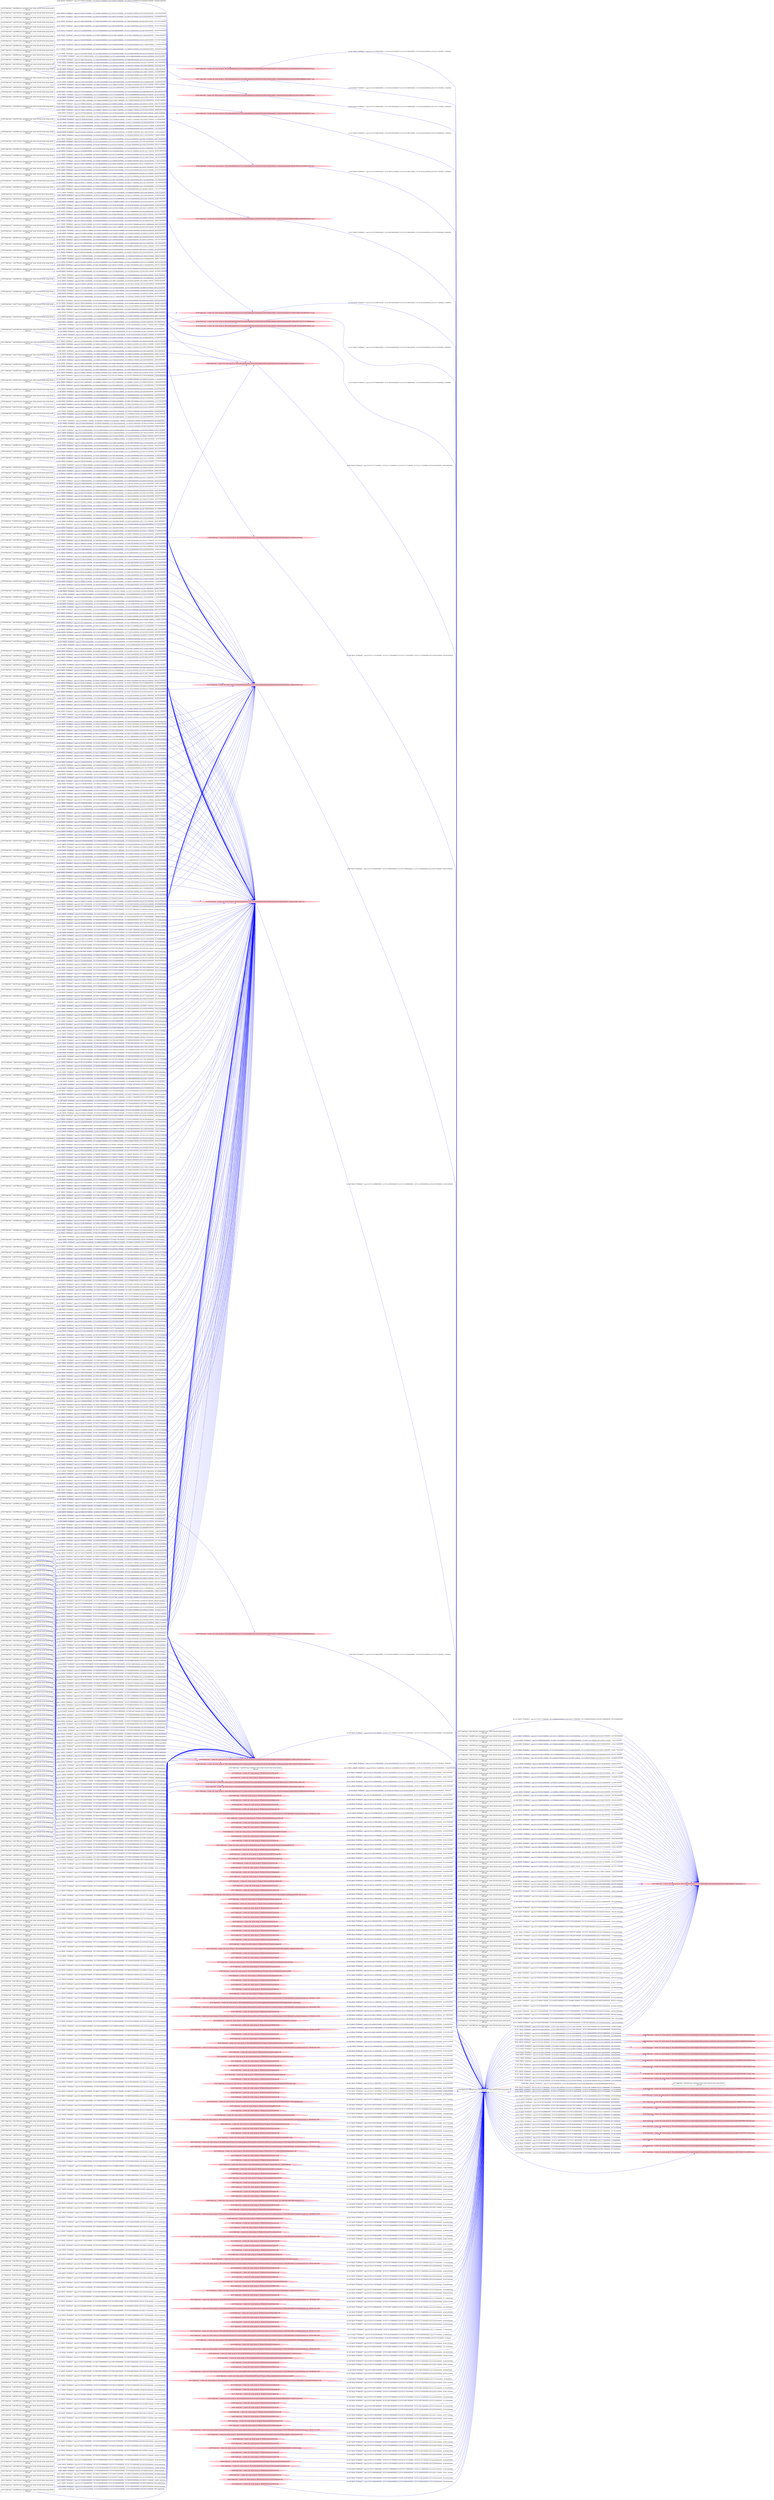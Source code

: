 digraph  {
rankdir=LR
"0"[color=black,label="id:0 HopCount: 0 pid:4632 proc_starttime:0 cmd: owner uid:null owner group id:null,\n null null", shape=box,style=solid];
"1"[color=black,label="id:1 HopCount: 1 pid:4104 proc_starttime:0 cmd: owner uid:null owner group id:null,\n null null", shape=box,style=solid];
"0" -> "1" [id=688,__obj="PROC_CREATE"color=red,label="id:688 PROC_CREATE **NORMAL**  seqs:[1557613952066000000, 1557613952066000000] T:[1557613952066000000, 1557613952066000000] relT:[0, 0]",style=solid];
"7"[color=black,label="id:7 HopCount: -3 pid:8744 proc_starttime:0 cmd: owner uid:null owner group id:null,\n null null", shape=box,style=solid];
"430"[color=pink,label="id:430 HopCount: -2 owner uid: owner group id: /Device/HarddiskVolume2/USERS/ADMIN/APPDATA/ROAMING/MOZILLA/FIREFOX/PROFILES/LXKEHH21.DEFAULT/PLACES.SQLITE-WAL ", shape=oval,style=filled];
"7" -> "430" [id=689,__obj="WRITE"color=blue,label="id:689 WRITE **NORMAL**  seqs:[1557519037980000000, 1557519037980000000] T:[1557519037980000000, 1557519037980000000] relT:[94914086000000, 94914086000000]",style=solid];
"10"[color=black,label="id:10 HopCount: -3 pid:1012 proc_starttime:0 cmd: owner uid:null owner group id:null,\n null null", shape=box,style=solid];
"10" -> "430" [id=690,__obj="WRITE"color=blue,label="id:690 WRITE **NORMAL**  seqs:[1557482970190000000, 1557482970190000000] T:[1557482970190000000, 1557482970190000000] relT:[130981876000000, 130981876000000]",style=solid];
"11"[color=black,label="id:11 HopCount: -3 pid:9096 proc_starttime:0 cmd: owner uid:null owner group id:null,\n null null", shape=box,style=solid];
"11" -> "430" [id=691,__obj="WRITE"color=blue,label="id:691 WRITE **NORMAL**  seqs:[1557453815083000000, 1557453815083000000] T:[1557453815083000000, 1557453815083000000] relT:[160136983000000, 160136983000000]",style=solid];
"351"[color=black,label="id:351 HopCount: -3 pid:10208 proc_starttime:0 cmd: owner uid:null owner group id:null,\n null null", shape=box,style=solid];
"351" -> "430" [id=692,__obj="WRITE"color=blue,label="id:692 WRITE **NORMAL**  seqs:[1557504036862000000, 1557508602175000000] T:[1557504036862000000, 1557508602175000000] relT:[109915204000000, 105349891000000]",style=solid];
"14"[color=black,label="id:14 HopCount: -3 pid:5908 proc_starttime:0 cmd: owner uid:null owner group id:null,\n null null", shape=box,style=solid];
"14" -> "430" [id=693,__obj="WRITE"color=blue,label="id:693 WRITE **NORMAL**  seqs:[1557487289850000000, 1557488369345000000] T:[1557487289850000000, 1557488369345000000] relT:[126662216000000, 125582721000000]",style=solid];
"15"[color=black,label="id:15 HopCount: -3 pid:5040 proc_starttime:0 cmd: owner uid:null owner group id:null,\n null null", shape=box,style=solid];
"15" -> "430" [id=694,__obj="WRITE"color=blue,label="id:694 WRITE **NORMAL**  seqs:[1557276411701000000, 1557276411702000000] T:[1557276411701000000, 1557276411702000000] relT:[337540365000000, 337540364000000]",style=solid];
"16"[color=black,label="id:16 HopCount: -3 pid:7668 proc_starttime:0 cmd: owner uid:null owner group id:null,\n null null", shape=box,style=solid];
"16" -> "430" [id=695,__obj="WRITE"color=blue,label="id:695 WRITE **NORMAL**  seqs:[1557563730979000000, 1557564270790000000] T:[1557563730979000000, 1557564270790000000] relT:[50221087000000, 49681276000000]",style=solid];
"18"[color=black,label="id:18 HopCount: -3 pid:4356 proc_starttime:0 cmd: owner uid:null owner group id:null,\n null null", shape=box,style=solid];
"18" -> "430" [id=696,__obj="WRITE"color=blue,label="id:696 WRITE **NORMAL**  seqs:[1557561571414000000, 1557565892300000000] T:[1557561571414000000, 1557565892300000000] relT:[52380652000000, 48059766000000]",style=solid];
"294"[color=black,label="id:294 HopCount: -3 pid:2972 proc_starttime:0 cmd: owner uid:null owner group id:null,\n null null", shape=box,style=solid];
"294" -> "430" [id=697,__obj="WRITE"color=blue,label="id:697 WRITE **NORMAL**  seqs:[1557600253331000000, 1557601499331000000] T:[1557600253331000000, 1557601499331000000] relT:[13698735000000, 12452735000000]",style=solid];
"19"[color=black,label="id:19 HopCount: -3 pid:5476 proc_starttime:0 cmd: owner uid:null owner group id:null,\n null null", shape=box,style=solid];
"19" -> "430" [id=698,__obj="WRITE"color=blue,label="id:698 WRITE **NORMAL**  seqs:[1557457596222000000, 1557457596222000000] T:[1557457596222000000, 1557457596222000000] relT:[156355844000000, 156355844000000]",style=solid];
"20"[color=black,label="id:20 HopCount: -3 pid:9468 proc_starttime:0 cmd: owner uid:null owner group id:null,\n null null", shape=box,style=solid];
"20" -> "430" [id=699,__obj="WRITE"color=blue,label="id:699 WRITE **NORMAL**  seqs:[1557484050239000000, 1557484050239000000] T:[1557484050239000000, 1557484050239000000] relT:[129901827000000, 129901827000000]",style=solid];
"331"[color=black,label="id:331 HopCount: -3 pid:2776 proc_starttime:0 cmd: owner uid:null owner group id:null,\n null null", shape=box,style=solid];
"331" -> "430" [id=700,__obj="WRITE"color=blue,label="id:700 WRITE **NORMAL**  seqs:[1557593944202000000, 1557599001527000000] T:[1557593944202000000, 1557599001527000000] relT:[20007864000000, 14950539000000]",style=solid];
"685"[color=black,label="id:685 HopCount: -3 pid:8524 proc_starttime:0 cmd: owner uid:null owner group id:null,\n null null", shape=box,style=solid];
"685" -> "430" [id=701,__obj="WRITE"color=blue,label="id:701 WRITE **NORMAL**  seqs:[1557452190001000000, 1557452190001000000] T:[1557452190001000000, 1557452190001000000] relT:[161762065000000, 161762065000000]",style=solid];
"686"[color=black,label="id:686 HopCount: -3 pid:7896 proc_starttime:0 cmd: owner uid:null owner group id:null,\n null null", shape=box,style=solid];
"686" -> "430" [id=702,__obj="WRITE"color=blue,label="id:702 WRITE **NORMAL**  seqs:[1557358594607000000, 1557358594607000000] T:[1557358594607000000, 1557358594607000000] relT:[255357459000000, 255357459000000]",style=solid];
"360"[color=black,label="id:360 HopCount: -3 pid:9960 proc_starttime:0 cmd: owner uid:null owner group id:null,\n null null", shape=box,style=solid];
"360" -> "430" [id=703,__obj="WRITE"color=blue,label="id:703 WRITE **NORMAL**  seqs:[1557407020410000000, 1557407020410000000] T:[1557407020410000000, 1557407020410000000] relT:[206931656000000, 206931656000000]",style=solid];
"8"[color=black,label="id:8 HopCount: -3 pid:3912 proc_starttime:0 cmd: owner uid:null owner group id:null,\n null null", shape=box,style=solid];
"8" -> "430" [id=704,__obj="WRITE"color=blue,label="id:704 WRITE **NORMAL**  seqs:[1557307834190000000, 1557307834190000000] T:[1557307834190000000, 1557307834190000000] relT:[306117876000000, 306117876000000]",style=solid];
"25"[color=black,label="id:25 HopCount: -3 pid:8624 proc_starttime:0 cmd: owner uid:null owner group id:null,\n null null", shape=box,style=solid];
"25" -> "430" [id=705,__obj="WRITE"color=blue,label="id:705 WRITE **NORMAL**  seqs:[1557536190010000000, 1557584037444000000] T:[1557536190010000000, 1557584037444000000] relT:[77762056000000, 29914622000000]",style=solid];
"27"[color=black,label="id:27 HopCount: -3 pid:7100 proc_starttime:0 cmd: owner uid:null owner group id:null,\n null null", shape=box,style=solid];
"27" -> "430" [id=706,__obj="WRITE"color=blue,label="id:706 WRITE **NORMAL**  seqs:[1557514808084000000, 1557521609422000000] T:[1557514808084000000, 1557521609422000000] relT:[99143982000000, 92342644000000]",style=solid];
"29"[color=black,label="id:29 HopCount: -3 pid:1456 proc_starttime:0 cmd: owner uid:null owner group id:null,\n null null", shape=box,style=solid];
"29" -> "430" [id=707,__obj="WRITE"color=blue,label="id:707 WRITE **NORMAL**  seqs:[1557272001357000000, 1557272044840000000] T:[1557272001357000000, 1557272044840000000] relT:[341950709000000, 341907226000000]",style=solid];
"275"[color=black,label="id:275 HopCount: -3 pid:8004 proc_starttime:0 cmd: owner uid:null owner group id:null,\n null null", shape=box,style=solid];
"275" -> "430" [id=708,__obj="WRITE"color=blue,label="id:708 WRITE **NORMAL**  seqs:[1557586333352000000, 1557590748378000000] T:[1557586333352000000, 1557590748378000000] relT:[27618714000000, 23203688000000]",style=solid];
"33"[color=black,label="id:33 HopCount: -3 pid:5140 proc_starttime:0 cmd: owner uid:null owner group id:null,\n null null", shape=box,style=solid];
"33" -> "430" [id=709,__obj="WRITE"color=blue,label="id:709 WRITE **NORMAL**  seqs:[1557255755866000000, 1557255864166000000] T:[1557255755866000000, 1557255864166000000] relT:[358196200000000, 358087900000000]",style=solid];
"37"[color=black,label="id:37 HopCount: -3 pid:8420 proc_starttime:0 cmd: owner uid:null owner group id:null,\n null null", shape=box,style=solid];
"37" -> "430" [id=710,__obj="WRITE"color=blue,label="id:710 WRITE **NORMAL**  seqs:[1557471089728000000, 1557471089728000000] T:[1557471089728000000, 1557471089728000000] relT:[142862338000000, 142862338000000]",style=solid];
"186"[color=black,label="id:186 HopCount: -3 pid:1108 proc_starttime:0 cmd: owner uid:null owner group id:null,\n null null", shape=box,style=solid];
"186" -> "430" [id=711,__obj="WRITE"color=blue,label="id:711 WRITE **NORMAL**  seqs:[1557527540204000000, 1557529766132000000] T:[1557527540204000000, 1557529766132000000] relT:[86411862000000, 84185934000000]",style=solid];
"35"[color=black,label="id:35 HopCount: -2 pid:2616 proc_starttime:0 cmd: owner uid:null owner group id:null,\n null null", shape=box,style=solid];
"35" -> "0" [id=712,__obj="PROC_CREATE"color=red,label="id:712 PROC_CREATE **NORMAL**  seqs:[1557611517418000000, 1557611517418000000] T:[1557611517418000000, 1557611517418000000] relT:[2434648000000, 2434648000000]",style=solid];
"101"[color=black,label="id:101 HopCount: -3 pid:6472 proc_starttime:0 cmd: owner uid:null owner group id:null,\n null null", shape=box,style=solid];
"101" -> "430" [id=713,__obj="WRITE"color=blue,label="id:713 WRITE **NORMAL**  seqs:[1557428311665000000, 1557431710880000000] T:[1557428311665000000, 1557431710880000000] relT:[185640401000000, 182241186000000]",style=solid];
"42"[color=black,label="id:42 HopCount: -3 pid:3200 proc_starttime:0 cmd: owner uid:null owner group id:null,\n null null", shape=box,style=solid];
"42" -> "430" [id=714,__obj="WRITE"color=blue,label="id:714 WRITE **NORMAL**  seqs:[1557516428408000000, 1557516428408000000] T:[1557516428408000000, 1557516428408000000] relT:[97523658000000, 97523658000000]",style=solid];
"43"[color=black,label="id:43 HopCount: -3 pid:9112 proc_starttime:0 cmd: owner uid:null owner group id:null,\n null null", shape=box,style=solid];
"43" -> "430" [id=715,__obj="WRITE"color=blue,label="id:715 WRITE **NORMAL**  seqs:[1557265668326000000, 1557265791325000000] T:[1557265668326000000, 1557265791325000000] relT:[348283740000000, 348160741000000]",style=solid];
"40"[color=pink,label="id:40 HopCount: -2 owner uid: owner group id: /Windows/System32/dcomp.dll ", shape=oval,style=filled];
"40" -> "0" [id=716,__obj="READ"color=blue,label="id:716 READ **NORMAL**  seqs:[1557611517841000000, 1557611517841000000] T:[1557611517841000000, 1557611517841000000] relT:[2434225000000, 2434225000000]",style=solid];
"273"[color=black,label="id:273 HopCount: -3 pid:4296 proc_starttime:0 cmd: owner uid:null owner group id:null,\n null null", shape=box,style=solid];
"273" -> "430" [id=717,__obj="WRITE"color=blue,label="id:717 WRITE **NORMAL**  seqs:[1557513217857000000, 1557515899840000000] T:[1557513217857000000, 1557515899840000000] relT:[100734209000000, 98052226000000]",style=solid];
"3"[color=black,label="id:3 HopCount: -3 pid:4444 proc_starttime:0 cmd: owner uid:null owner group id:null,\n null null", shape=box,style=solid];
"3" -> "430" [id=718,__obj="WRITE"color=blue,label="id:718 WRITE **NORMAL**  seqs:[1557254378739000000, 1557254461534000000] T:[1557254378739000000, 1557254461534000000] relT:[359573327000000, 359490532000000]",style=solid];
"5"[color=black,label="id:5 HopCount: -3 pid:1144 proc_starttime:0 cmd: owner uid:null owner group id:null,\n null null", shape=box,style=solid];
"5" -> "430" [id=719,__obj="WRITE"color=blue,label="id:719 WRITE **NORMAL**  seqs:[1557591394787000000, 1557593937816000000] T:[1557591394787000000, 1557593937816000000] relT:[22557279000000, 20014250000000]",style=solid];
"46"[color=pink,label="id:46 HopCount: -2 owner uid: owner group id: /Windows/System32/msvcp_win.dll ", shape=oval,style=filled];
"46" -> "0" [id=720,__obj="READ"color=blue,label="id:720 READ **NORMAL**  seqs:[1557611517455000000, 1557611517455000000] T:[1557611517455000000, 1557611517455000000] relT:[2434611000000, 2434611000000]",style=solid];
"48"[color=black,label="id:48 HopCount: -3 pid:2000 proc_starttime:0 cmd: owner uid:null owner group id:null,\n null null", shape=box,style=solid];
"356"[color=pink,label="id:356 HopCount: -2 owner uid: owner group id: /Device/HarddiskVolume2/Users/admin/AppData/Roaming/Mozilla/Firefox/Profiles/lxkehh21.default/cookies.sqlite-wal ", shape=oval,style=filled];
"48" -> "356" [id=721,__obj="WRITE"color=blue,label="id:721 WRITE **NORMAL**  seqs:[1557412569158000000, 1557412569158000000] T:[1557412569158000000, 1557412569158000000] relT:[201382908000000, 201382908000000]",style=solid];
"50"[color=black,label="id:50 HopCount: -3 pid:7820 proc_starttime:0 cmd: owner uid:null owner group id:null,\n null null", shape=box,style=solid];
"50" -> "356" [id=722,__obj="WRITE"color=blue,label="id:722 WRITE **NORMAL**  seqs:[1557335049636000000, 1557336912144000000] T:[1557335049636000000, 1557336912144000000] relT:[278902430000000, 277039922000000]",style=solid];
"51"[color=black,label="id:51 HopCount: -3 pid:6272 proc_starttime:0 cmd: owner uid:null owner group id:null,\n null null", shape=box,style=solid];
"51" -> "356" [id=723,__obj="WRITE"color=blue,label="id:723 WRITE **NORMAL**  seqs:[1557254404881000000, 1557254489497000000] T:[1557254404881000000, 1557254489497000000] relT:[359547185000000, 359462569000000]",style=solid];
"30"[color=black,label="id:30 HopCount: -3 pid:2216 proc_starttime:0 cmd: owner uid:null owner group id:null,\n null null", shape=box,style=solid];
"30" -> "430" [id=724,__obj="WRITE"color=blue,label="id:724 WRITE **NORMAL**  seqs:[1557264465785000000, 1557264465962000000] T:[1557264465785000000, 1557264465962000000] relT:[349486281000000, 349486104000000]",style=solid];
"52"[color=black,label="id:52 HopCount: -3 pid:1476 proc_starttime:0 cmd: owner uid:null owner group id:null,\n null null", shape=box,style=solid];
"52" -> "356" [id=725,__obj="WRITE"color=blue,label="id:725 WRITE **NORMAL**  seqs:[1557498711170000000, 1557498801192000000] T:[1557498711170000000, 1557498801192000000] relT:[115240896000000, 115150874000000]",style=solid];
"541"[color=black,label="id:541 HopCount: -3 pid:2284 proc_starttime:0 cmd: owner uid:null owner group id:null,\n null null", shape=box,style=solid];
"541" -> "356" [id=726,__obj="WRITE"color=blue,label="id:726 WRITE **NORMAL**  seqs:[1557598891353000000, 1557598891353000000] T:[1557598891353000000, 1557598891353000000] relT:[15060713000000, 15060713000000]",style=solid];
"249"[color=black,label="id:249 HopCount: -3 pid:9248 proc_starttime:0 cmd: owner uid:null owner group id:null,\n null null", shape=box,style=solid];
"374"[color=pink,label="id:374 HopCount: -2 owner uid: owner group id: /Device/HarddiskVolume2/Users/admin/AppData/Roaming/Mozilla/Firefox/Profiles/lxkehh21.default/xulstore.json ", shape=oval,style=filled];
"249" -> "374" [id=727,__obj="WRITE"color=blue,label="id:727 WRITE **NORMAL**  seqs:[1557532203986000000, 1557532203986000000] T:[1557532203986000000, 1557532203986000000] relT:[81748080000000, 81748080000000]",style=solid];
"57"[color=black,label="id:57 HopCount: -3 pid:8828 proc_starttime:0 cmd: owner uid:null owner group id:null,\n null null", shape=box,style=solid];
"57" -> "430" [id=728,__obj="WRITE"color=blue,label="id:728 WRITE **NORMAL**  seqs:[1557300274036000000, 1557300274036000000] T:[1557300274036000000, 1557300274036000000] relT:[313678030000000, 313678030000000]",style=solid];
"59"[color=black,label="id:59 HopCount: -3 pid:9436 proc_starttime:0 cmd: owner uid:null owner group id:null,\n null null", shape=box,style=solid];
"59" -> "430" [id=729,__obj="WRITE"color=blue,label="id:729 WRITE **NORMAL**  seqs:[1557351035179000000, 1557381275296000000] T:[1557351035179000000, 1557381275296000000] relT:[262916887000000, 232676770000000]",style=solid];
"295"[color=black,label="id:295 HopCount: -3 pid:6216 proc_starttime:0 cmd: owner uid:null owner group id:null,\n null null", shape=box,style=solid];
"295" -> "430" [id=730,__obj="WRITE"color=blue,label="id:730 WRITE **NORMAL**  seqs:[1557336454998000000, 1557336454998000000] T:[1557336454998000000, 1557336454998000000] relT:[277497068000000, 277497068000000]",style=solid];
"252"[color=black,label="id:252 HopCount: -3 pid:5620 proc_starttime:0 cmd: owner uid:null owner group id:null,\n null null", shape=box,style=solid];
"252" -> "430" [id=731,__obj="WRITE"color=blue,label="id:731 WRITE **NORMAL**  seqs:[1557521679703000000, 1557525114053000000] T:[1557521679703000000, 1557525114053000000] relT:[92272363000000, 88838013000000]",style=solid];
"64"[color=black,label="id:64 HopCount: -3 pid:5788 proc_starttime:0 cmd: owner uid:null owner group id:null,\n null null", shape=box,style=solid];
"64" -> "430" [id=732,__obj="WRITE"color=blue,label="id:732 WRITE **NORMAL**  seqs:[1557365614867000000, 1557365614867000000] T:[1557365614867000000, 1557365614867000000] relT:[248337199000000, 248337199000000]",style=solid];
"213"[color=black,label="id:213 HopCount: -3 pid:6256 proc_starttime:0 cmd: owner uid:null owner group id:null,\n null null", shape=box,style=solid];
"213" -> "430" [id=733,__obj="WRITE"color=blue,label="id:733 WRITE **NORMAL**  seqs:[1557273752902000000, 1557275098481000000] T:[1557273752902000000, 1557275098481000000] relT:[340199164000000, 338853585000000]",style=solid];
"63"[color=black,label="id:63 HopCount: -3 pid:6256 proc_starttime:0 cmd: owner uid:null owner group id:null,\n null null", shape=box,style=solid];
"63" -> "430" [id=734,__obj="WRITE"color=blue,label="id:734 WRITE **NORMAL**  seqs:[1557377495871000000, 1557377495871000000] T:[1557377495871000000, 1557377495871000000] relT:[236456195000000, 236456195000000]",style=solid];
"68"[color=black,label="id:68 HopCount: -3 pid:5572 proc_starttime:0 cmd: owner uid:null owner group id:null,\n null null", shape=box,style=solid];
"68" -> "430" [id=735,__obj="WRITE"color=blue,label="id:735 WRITE **NORMAL**  seqs:[1557479189759000000, 1557479189759000000] T:[1557479189759000000, 1557479189759000000] relT:[134762307000000, 134762307000000]",style=solid];
"396"[color=black,label="id:396 HopCount: -3 pid:2444 proc_starttime:0 cmd: owner uid:null owner group id:null,\n null null", shape=box,style=solid];
"396" -> "430" [id=736,__obj="WRITE"color=blue,label="id:736 WRITE **NORMAL**  seqs:[1557322954686000000, 1557323526818000000] T:[1557322954686000000, 1557323526818000000] relT:[290997380000000, 290425248000000]",style=solid];
"69"[color=black,label="id:69 HopCount: -3 pid:4796 proc_starttime:0 cmd: owner uid:null owner group id:null,\n null null", shape=box,style=solid];
"69" -> "430" [id=737,__obj="WRITE"color=blue,label="id:737 WRITE **NORMAL**  seqs:[1557562115358000000, 1557562115358000000] T:[1557562115358000000, 1557562115358000000] relT:[51836708000000, 51836708000000]",style=solid];
"191"[color=black,label="id:191 HopCount: -3 pid:3496 proc_starttime:0 cmd: owner uid:null owner group id:null,\n null null", shape=box,style=solid];
"191" -> "430" [id=738,__obj="WRITE"color=blue,label="id:738 WRITE **NORMAL**  seqs:[1557404812149000000, 1557404812149000000] T:[1557404812149000000, 1557404812149000000] relT:[209139917000000, 209139917000000]",style=solid];
"392"[color=black,label="id:392 HopCount: -3 pid:3516 proc_starttime:0 cmd: owner uid:null owner group id:null,\n null null", shape=box,style=solid];
"392" -> "430" [id=739,__obj="WRITE"color=blue,label="id:739 WRITE **NORMAL**  seqs:[1557587293667000000, 1557588493685000000] T:[1557587293667000000, 1557588493685000000] relT:[26658399000000, 25458381000000]",style=solid];
"283"[color=black,label="id:283 HopCount: -3 pid:9524 proc_starttime:0 cmd: owner uid:null owner group id:null,\n null null", shape=box,style=solid];
"283" -> "430" [id=740,__obj="WRITE"color=blue,label="id:740 WRITE **NORMAL**  seqs:[1557533546333000000, 1557533546333000000] T:[1557533546333000000, 1557533546333000000] relT:[80405733000000, 80405733000000]",style=solid];
"397"[color=black,label="id:397 HopCount: -3 pid:3552 proc_starttime:0 cmd: owner uid:null owner group id:null,\n null null", shape=box,style=solid];
"397" -> "430" [id=741,__obj="WRITE"color=blue,label="id:741 WRITE **NORMAL**  seqs:[1557500815898000000, 1557502959714000000] T:[1557500815898000000, 1557502959714000000] relT:[113136168000000, 110992352000000]",style=solid];
"52" -> "430" [id=742,__obj="WRITE"color=blue,label="id:742 WRITE **NORMAL**  seqs:[1557498724675000000, 1557498795741000000] T:[1557498724675000000, 1557498795741000000] relT:[115227391000000, 115156325000000]",style=solid];
"54"[color=black,label="id:54 HopCount: -3 pid:6424 proc_starttime:0 cmd: owner uid:null owner group id:null,\n null null", shape=box,style=solid];
"54" -> "356" [id=743,__obj="WRITE"color=blue,label="id:743 WRITE **NORMAL**  seqs:[1557536189947000000, 1557583507900000000] T:[1557536189947000000, 1557583507900000000] relT:[77762119000000, 30444166000000]",style=solid];
"74"[color=black,label="id:74 HopCount: -3 pid:9064 proc_starttime:0 cmd: owner uid:null owner group id:null,\n null null", shape=box,style=solid];
"74" -> "356" [id=744,__obj="WRITE"color=blue,label="id:744 WRITE **NORMAL**  seqs:[1557587286847000000, 1557587607684000000] T:[1557587286847000000, 1557587607684000000] relT:[26665219000000, 26344382000000]",style=solid];
"75"[color=black,label="id:75 HopCount: -3 pid:940 proc_starttime:0 cmd: owner uid:null owner group id:null,\n null null", shape=box,style=solid];
"75" -> "356" [id=745,__obj="WRITE"color=blue,label="id:745 WRITE **NORMAL**  seqs:[1557577951531000000, 1557583491501000000] T:[1557577951531000000, 1557583491501000000] relT:[36000535000000, 30460565000000]",style=solid];
"76"[color=black,label="id:76 HopCount: -3 pid:9364 proc_starttime:0 cmd: owner uid:null owner group id:null,\n null null", shape=box,style=solid];
"76" -> "356" [id=746,__obj="WRITE"color=blue,label="id:746 WRITE **NORMAL**  seqs:[1557329000636000000, 1557335640039000000] T:[1557329000636000000, 1557335640039000000] relT:[284951430000000, 278312027000000]",style=solid];
"77"[color=black,label="id:77 HopCount: -3 pid:7432 proc_starttime:0 cmd: owner uid:null owner group id:null,\n null null", shape=box,style=solid];
"77" -> "356" [id=747,__obj="WRITE"color=blue,label="id:747 WRITE **NORMAL**  seqs:[1557272585701000000, 1557273225975000000] T:[1557272585701000000, 1557273225975000000] relT:[341366365000000, 340726091000000]",style=solid];
"300"[color=black,label="id:300 HopCount: -3 pid:6104 proc_starttime:0 cmd: owner uid:null owner group id:null,\n null null", shape=box,style=solid];
"300" -> "430" [id=748,__obj="WRITE"color=blue,label="id:748 WRITE **NORMAL**  seqs:[1557516968292000000, 1557518110225000000] T:[1557516968292000000, 1557518110225000000] relT:[96983774000000, 95841841000000]",style=solid];
"338"[color=black,label="id:338 HopCount: -3 pid:7268 proc_starttime:0 cmd: owner uid:null owner group id:null,\n null null", shape=box,style=solid];
"338" -> "374" [id=749,__obj="WRITE"color=blue,label="id:749 WRITE **NORMAL**  seqs:[1557607518292000000, 1557609330104000000] T:[1557607518292000000, 1557609330104000000] relT:[6433774000000, 4621962000000]",style=solid];
"355"[color=black,label="id:355 HopCount: -3 pid:7780 proc_starttime:0 cmd: owner uid:null owner group id:null,\n null null", shape=box,style=solid];
"355" -> "430" [id=750,__obj="WRITE"color=blue,label="id:750 WRITE **NORMAL**  seqs:[1557579751385000000, 1557584714278000000] T:[1557579751385000000, 1557584714278000000] relT:[34200681000000, 29237788000000]",style=solid];
"84"[color=black,label="id:84 HopCount: -3 pid:6628 proc_starttime:0 cmd: owner uid:null owner group id:null,\n null null", shape=box,style=solid];
"84" -> "430" [id=751,__obj="WRITE"color=blue,label="id:751 WRITE **NORMAL**  seqs:[1557527595736000000, 1557527595757000000] T:[1557527595736000000, 1557527595757000000] relT:[86356330000000, 86356309000000]",style=solid];
"85"[color=black,label="id:85 HopCount: -3 pid:8332 proc_starttime:0 cmd: owner uid:null owner group id:null,\n null null", shape=box,style=solid];
"85" -> "430" [id=752,__obj="WRITE"color=blue,label="id:752 WRITE **NORMAL**  seqs:[1557350495011000000, 1557350495011000000] T:[1557350495011000000, 1557350495011000000] relT:[263457055000000, 263457055000000]",style=solid];
"87"[color=black,label="id:87 HopCount: -3 pid:9500 proc_starttime:0 cmd: owner uid:null owner group id:null,\n null null", shape=box,style=solid];
"87" -> "430" [id=753,__obj="WRITE"color=blue,label="id:753 WRITE **NORMAL**  seqs:[1557353194071000000, 1557357516886000000] T:[1557353194071000000, 1557357516886000000] relT:[260757995000000, 256435180000000]",style=solid];
"93"[color=black,label="id:93 HopCount: -3 pid:3940 proc_starttime:0 cmd: owner uid:null owner group id:null,\n null null", shape=box,style=solid];
"93" -> "430" [id=754,__obj="WRITE"color=blue,label="id:754 WRITE **NORMAL**  seqs:[1557272483029000000, 1557272653855000000] T:[1557272483029000000, 1557272653855000000] relT:[341469037000000, 341298211000000]",style=solid];
"90"[color=black,label="id:90 HopCount: -3 pid:3376 proc_starttime:0 cmd: owner uid:null owner group id:null,\n null null", shape=box,style=solid];
"90" -> "374" [id=755,__obj="WRITE"color=blue,label="id:755 WRITE **NORMAL**  seqs:[1557264536495000000, 1557264536495000000] T:[1557264536495000000, 1557264536495000000] relT:[349415571000000, 349415571000000]",style=solid];
"237"[color=black,label="id:237 HopCount: -3 pid:9380 proc_starttime:0 cmd: owner uid:null owner group id:null,\n null null", shape=box,style=solid];
"237" -> "430" [id=756,__obj="WRITE"color=blue,label="id:756 WRITE **NORMAL**  seqs:[1557514296894000000, 1557515098213000000] T:[1557514296894000000, 1557515098213000000] relT:[99655172000000, 98853853000000]",style=solid];
"92"[color=black,label="id:92 HopCount: -3 pid:3432 proc_starttime:0 cmd: owner uid:null owner group id:null,\n null null", shape=box,style=solid];
"92" -> "430" [id=757,__obj="WRITE"color=blue,label="id:757 WRITE **NORMAL**  seqs:[1557274219489000000, 1557274219791000000] T:[1557274219489000000, 1557274219791000000] relT:[339732577000000, 339732275000000]",style=solid];
"282"[color=black,label="id:282 HopCount: -3 pid:6388 proc_starttime:0 cmd: owner uid:null owner group id:null,\n null null", shape=box,style=solid];
"282" -> "374" [id=758,__obj="WRITE"color=blue,label="id:758 WRITE **NORMAL**  seqs:[1557413423778000000, 1557414246983000000] T:[1557413423778000000, 1557414246983000000] relT:[200528288000000, 199705083000000]",style=solid];
"319"[color=black,label="id:319 HopCount: -3 pid:8220 proc_starttime:0 cmd: owner uid:null owner group id:null,\n null null", shape=box,style=solid];
"319" -> "374" [id=759,__obj="WRITE"color=blue,label="id:759 WRITE **NORMAL**  seqs:[1557436242522000000, 1557439105391000000] T:[1557436242522000000, 1557439105391000000] relT:[177709544000000, 174846675000000]",style=solid];
"95"[color=black,label="id:95 HopCount: -3 pid:7004 proc_starttime:0 cmd: owner uid:null owner group id:null,\n null null", shape=box,style=solid];
"95" -> "430" [id=760,__obj="WRITE"color=blue,label="id:760 WRITE **NORMAL**  seqs:[1557297036953000000, 1557303514761000000] T:[1557297036953000000, 1557303514761000000] relT:[316915113000000, 310437305000000]",style=solid];
"96"[color=black,label="id:96 HopCount: -3 pid:9744 proc_starttime:0 cmd: owner uid:null owner group id:null,\n null null", shape=box,style=solid];
"96" -> "430" [id=761,__obj="WRITE"color=blue,label="id:761 WRITE **NORMAL**  seqs:[1557549150311000000, 1557553470902000000] T:[1557549150311000000, 1557553470902000000] relT:[64801755000000, 60481164000000]",style=solid];
"377"[color=black,label="id:377 HopCount: -3 pid:6140 proc_starttime:0 cmd: owner uid:null owner group id:null,\n null null", shape=box,style=solid];
"377" -> "374" [id=762,__obj="WRITE"color=blue,label="id:762 WRITE **NORMAL**  seqs:[1557337578803000000, 1557337578803000000] T:[1557337578803000000, 1557337578803000000] relT:[276373263000000, 276373263000000]",style=solid];
"264"[color=black,label="id:264 HopCount: -3 pid:5180 proc_starttime:0 cmd: owner uid:null owner group id:null,\n null null", shape=box,style=solid];
"264" -> "374" [id=763,__obj="WRITE"color=blue,label="id:763 WRITE **NORMAL**  seqs:[1557596156972000000, 1557598826850000000] T:[1557596156972000000, 1557598826850000000] relT:[17795094000000, 15125216000000]",style=solid];
"98"[color=black,label="id:98 HopCount: -3 pid:8108 proc_starttime:0 cmd: owner uid:null owner group id:null,\n null null", shape=box,style=solid];
"98" -> "430" [id=764,__obj="WRITE"color=blue,label="id:764 WRITE **NORMAL**  seqs:[1557390455212000000, 1557390455212000000] T:[1557390455212000000, 1557390455212000000] relT:[223496854000000, 223496854000000]",style=solid];
"157"[color=black,label="id:157 HopCount: -3 pid:6244 proc_starttime:0 cmd: owner uid:null owner group id:null,\n null null", shape=box,style=solid];
"157" -> "430" [id=765,__obj="WRITE"color=blue,label="id:765 WRITE **NORMAL**  seqs:[1557412055354000000, 1557412551447000000] T:[1557412055354000000, 1557412551447000000] relT:[201896712000000, 201400619000000]",style=solid];
"78"[color=black,label="id:78 HopCount: -3 pid:1824 proc_starttime:0 cmd: owner uid:null owner group id:null,\n null null", shape=box,style=solid];
"78" -> "356" [id=766,__obj="WRITE"color=blue,label="id:766 WRITE **NORMAL**  seqs:[1557276547059000000, 1557276547059000000] T:[1557276547059000000, 1557276547059000000] relT:[337405007000000, 337405007000000]",style=solid];
"407"[color=black,label="id:407 HopCount: -3 pid:7280 proc_starttime:0 cmd: owner uid:null owner group id:null,\n null null", shape=box,style=solid];
"407" -> "374" [id=767,__obj="WRITE"color=blue,label="id:767 WRITE **NORMAL**  seqs:[1557275204812000000, 1557275204812000000] T:[1557275204812000000, 1557275204812000000] relT:[338747254000000, 338747254000000]",style=solid];
"55"[color=black,label="id:55 HopCount: -3 pid:8204 proc_starttime:0 cmd: owner uid:null owner group id:null,\n null null", shape=box,style=solid];
"55" -> "430" [id=768,__obj="WRITE"color=blue,label="id:768 WRITE **NORMAL**  seqs:[1557318095060000000, 1557318095060000000] T:[1557318095060000000, 1557318095060000000] relT:[295857006000000, 295857006000000]",style=solid];
"99"[color=black,label="id:99 HopCount: -3 pid:8248 proc_starttime:0 cmd: owner uid:null owner group id:null,\n null null", shape=box,style=solid];
"99" -> "356" [id=769,__obj="WRITE"color=blue,label="id:769 WRITE **NORMAL**  seqs:[1557323894816000000, 1557323894816000000] T:[1557323894816000000, 1557323894816000000] relT:[290057250000000, 290057250000000]",style=solid];
"101" -> "356" [id=770,__obj="WRITE"color=blue,label="id:770 WRITE **NORMAL**  seqs:[1557428299394000000, 1557429415632000000] T:[1557428299394000000, 1557429415632000000] relT:[185652672000000, 184536434000000]",style=solid];
"104"[color=black,label="id:104 HopCount: -3 pid:5148 proc_starttime:0 cmd: owner uid:null owner group id:null,\n null null", shape=box,style=solid];
"104" -> "356" [id=771,__obj="WRITE"color=blue,label="id:771 WRITE **NORMAL**  seqs:[1557428333476000000, 1557428390756000000] T:[1557428333476000000, 1557428390756000000] relT:[185618590000000, 185561310000000]",style=solid];
"106"[color=black,label="id:106 HopCount: -3 pid:9504 proc_starttime:0 cmd: owner uid:null owner group id:null,\n null null", shape=box,style=solid];
"106" -> "356" [id=772,__obj="WRITE"color=blue,label="id:772 WRITE **NORMAL**  seqs:[1557421451537000000, 1557421456993000000] T:[1557421451537000000, 1557421456993000000] relT:[192500529000000, 192495073000000]",style=solid];
"88"[color=black,label="id:88 HopCount: -3 pid:1604 proc_starttime:0 cmd: owner uid:null owner group id:null,\n null null", shape=box,style=solid];
"88" -> "374" [id=773,__obj="WRITE"color=blue,label="id:773 WRITE **NORMAL**  seqs:[1557433459443000000, 1557433459443000000] T:[1557433459443000000, 1557433459443000000] relT:[180492623000000, 180492623000000]",style=solid];
"375"[color=black,label="id:375 HopCount: -3 pid:168 proc_starttime:0 cmd: owner uid:null owner group id:null,\n null null", shape=box,style=solid];
"375" -> "374" [id=774,__obj="WRITE"color=blue,label="id:774 WRITE **NORMAL**  seqs:[1557490901269000000, 1557495567241000000] T:[1557490901269000000, 1557495567241000000] relT:[123050797000000, 118384825000000]",style=solid];
"342"[color=black,label="id:342 HopCount: -3 pid:4764 proc_starttime:0 cmd: owner uid:null owner group id:null,\n null null", shape=box,style=solid];
"342" -> "374" [id=775,__obj="WRITE"color=blue,label="id:775 WRITE **NORMAL**  seqs:[1557431510284000000, 1557443070225000000] T:[1557431510284000000, 1557443070225000000] relT:[182441782000000, 170881841000000]",style=solid];
"113"[color=black,label="id:113 HopCount: -3 pid:6108 proc_starttime:0 cmd: owner uid:null owner group id:null,\n null null", shape=box,style=solid];
"113" -> "430" [id=776,__obj="WRITE"color=blue,label="id:776 WRITE **NORMAL**  seqs:[1557325126798000000, 1557325126798000000] T:[1557325126798000000, 1557325126798000000] relT:[288825268000000, 288825268000000]",style=solid];
"351" -> "374" [id=777,__obj="WRITE"color=blue,label="id:777 WRITE **NORMAL**  seqs:[1557507909436000000, 1557509075530000000] T:[1557507909436000000, 1557509075530000000] relT:[106042630000000, 104876536000000]",style=solid];
"415"[color=black,label="id:415 HopCount: -3 pid:8212 proc_starttime:0 cmd: owner uid:null owner group id:null,\n null null", shape=box,style=solid];
"415" -> "430" [id=778,__obj="WRITE"color=blue,label="id:778 WRITE **NORMAL**  seqs:[1557312695756000000, 1557319840829000000] T:[1557312695756000000, 1557319840829000000] relT:[301256310000000, 294111237000000]",style=solid];
"117"[color=black,label="id:117 HopCount: -3 pid:64 proc_starttime:0 cmd: owner uid:null owner group id:null,\n null null", shape=box,style=solid];
"117" -> "430" [id=779,__obj="WRITE"color=blue,label="id:779 WRITE **NORMAL**  seqs:[1557359134771000000, 1557376954256000000] T:[1557359134771000000, 1557376954256000000] relT:[254817295000000, 236997810000000]",style=solid];
"110"[color=black,label="id:110 HopCount: -3 pid:9316 proc_starttime:0 cmd: owner uid:null owner group id:null,\n null null", shape=box,style=solid];
"110" -> "374" [id=780,__obj="WRITE"color=blue,label="id:780 WRITE **NORMAL**  seqs:[1557493811364000000, 1557493811364000000] T:[1557493811364000000, 1557493811364000000] relT:[120140702000000, 120140702000000]",style=solid];
"50" -> "374" [id=781,__obj="WRITE"color=blue,label="id:781 WRITE **NORMAL**  seqs:[1557337018443000000, 1557337018443000000] T:[1557337018443000000, 1557337018443000000] relT:[276933623000000, 276933623000000]",style=solid];
"118"[color=black,label="id:118 HopCount: -3 pid:8376 proc_starttime:0 cmd: owner uid:null owner group id:null,\n null null", shape=box,style=solid];
"118" -> "374" [id=782,__obj="WRITE"color=blue,label="id:782 WRITE **NORMAL**  seqs:[1557259597488000000, 1557260377287000000] T:[1557259597488000000, 1557260377287000000] relT:[354354578000000, 353574779000000]",style=solid];
"218"[color=black,label="id:218 HopCount: -3 pid:8376 proc_starttime:0 cmd: owner uid:null owner group id:null,\n null null", shape=box,style=solid];
"218" -> "430" [id=783,__obj="WRITE"color=blue,label="id:783 WRITE **NORMAL**  seqs:[1557414212902000000, 1557414461915000000] T:[1557414212902000000, 1557414461915000000] relT:[199739164000000, 199490151000000]",style=solid];
"271"[color=black,label="id:271 HopCount: -3 pid:6932 proc_starttime:0 cmd: owner uid:null owner group id:null,\n null null", shape=box,style=solid];
"271" -> "374" [id=784,__obj="WRITE"color=blue,label="id:784 WRITE **NORMAL**  seqs:[1557258507988000000, 1557258507988000000] T:[1557258507988000000, 1557258507988000000] relT:[355444078000000, 355444078000000]",style=solid];
"121"[color=black,label="id:121 HopCount: -3 pid:7668 proc_starttime:0 cmd: owner uid:null owner group id:null,\n null null", shape=box,style=solid];
"121" -> "430" [id=785,__obj="WRITE"color=blue,label="id:785 WRITE **NORMAL**  seqs:[1557253475379000000, 1557253597483000000] T:[1557253475379000000, 1557253597483000000] relT:[360476687000000, 360354583000000]",style=solid];
"99" -> "430" [id=786,__obj="WRITE"color=blue,label="id:786 WRITE **NORMAL**  seqs:[1557323604534000000, 1557325059885000000] T:[1557323604534000000, 1557325059885000000] relT:[290347532000000, 288892181000000]",style=solid];
"177"[color=black,label="id:177 HopCount: -3 pid:640 proc_starttime:0 cmd: owner uid:null owner group id:null,\n null null", shape=box,style=solid];
"177" -> "374" [id=787,__obj="WRITE"color=blue,label="id:787 WRITE **NORMAL**  seqs:[1557265817331000000, 1557265817331000000] T:[1557265817331000000, 1557265817331000000] relT:[348134735000000, 348134735000000]",style=solid];
"184"[color=black,label="id:184 HopCount: -3 pid:4988 proc_starttime:0 cmd: owner uid:null owner group id:null,\n null null", shape=box,style=solid];
"184" -> "430" [id=788,__obj="WRITE"color=blue,label="id:788 WRITE **NORMAL**  seqs:[1557429369257000000, 1557429369257000000] T:[1557429369257000000, 1557429369257000000] relT:[184582809000000, 184582809000000]",style=solid];
"109"[color=black,label="id:109 HopCount: -3 pid:5492 proc_starttime:0 cmd: owner uid:null owner group id:null,\n null null", shape=box,style=solid];
"109" -> "356" [id=789,__obj="WRITE"color=blue,label="id:789 WRITE **NORMAL**  seqs:[1557502670383000000, 1557504211430000000] T:[1557502670383000000, 1557504211430000000] relT:[111281683000000, 109740636000000]",style=solid];
"331" -> "374" [id=790,__obj="WRITE"color=blue,label="id:790 WRITE **NORMAL**  seqs:[1557597257416000000, 1557598047491000000] T:[1557597257416000000, 1557598047491000000] relT:[16694650000000, 15904575000000]",style=solid];
"125"[color=black,label="id:125 HopCount: -3 pid:3004 proc_starttime:0 cmd: owner uid:null owner group id:null,\n null null", shape=box,style=solid];
"125" -> "430" [id=791,__obj="WRITE"color=blue,label="id:791 WRITE **NORMAL**  seqs:[1557483515265000000, 1557483515265000000] T:[1557483515265000000, 1557483515265000000] relT:[130436801000000, 130436801000000]",style=solid];
"436"[color=black,label="id:436 HopCount: -3 pid:9696 proc_starttime:0 cmd: owner uid:null owner group id:null,\n null null", shape=box,style=solid];
"436" -> "430" [id=792,__obj="WRITE"color=blue,label="id:792 WRITE **NORMAL**  seqs:[1557434410915000000, 1557437650382000000] T:[1557434410915000000, 1557437650382000000] relT:[179541151000000, 176301684000000]",style=solid];
"79"[color=black,label="id:79 HopCount: -3 pid:320 proc_starttime:0 cmd: owner uid:null owner group id:null,\n null null", shape=box,style=solid];
"79" -> "374" [id=793,__obj="WRITE"color=blue,label="id:793 WRITE **NORMAL**  seqs:[1557272080600000000, 1557275734646000000] T:[1557272080600000000, 1557275734646000000] relT:[341871466000000, 338217420000000]",style=solid];
"82"[color=black,label="id:82 HopCount: -3 pid:7776 proc_starttime:0 cmd: owner uid:null owner group id:null,\n null null", shape=box,style=solid];
"82" -> "430" [id=794,__obj="WRITE"color=blue,label="id:794 WRITE **NORMAL**  seqs:[1557450271755000000, 1557452728786000000] T:[1557450271755000000, 1557452728786000000] relT:[163680311000000, 161223280000000]",style=solid];
"124"[color=black,label="id:124 HopCount: -3 pid:9632 proc_starttime:0 cmd: owner uid:null owner group id:null,\n null null", shape=box,style=solid];
"124" -> "356" [id=795,__obj="WRITE"color=blue,label="id:795 WRITE **NORMAL**  seqs:[1557442022820000000, 1557442022820000000] T:[1557442022820000000, 1557442022820000000] relT:[171929246000000, 171929246000000]",style=solid];
"127"[color=black,label="id:127 HopCount: -3 pid:6872 proc_starttime:0 cmd: owner uid:null owner group id:null,\n null null", shape=box,style=solid];
"127" -> "356" [id=796,__obj="WRITE"color=blue,label="id:796 WRITE **NORMAL**  seqs:[1557583516071000000, 1557583516071000000] T:[1557583516071000000, 1557583516071000000] relT:[30435995000000, 30435995000000]",style=solid];
"343"[color=black,label="id:343 HopCount: -3 pid:8280 proc_starttime:0 cmd: owner uid:null owner group id:null,\n null null", shape=box,style=solid];
"343" -> "356" [id=797,__obj="WRITE"color=blue,label="id:797 WRITE **NORMAL**  seqs:[1557589271595000000, 1557597856413000000] T:[1557589271595000000, 1557597856413000000] relT:[24680471000000, 16095653000000]",style=solid];
"130"[color=black,label="id:130 HopCount: -3 pid:4080 proc_starttime:0 cmd: owner uid:null owner group id:null,\n null null", shape=box,style=solid];
"130" -> "356" [id=798,__obj="WRITE"color=blue,label="id:798 WRITE **NORMAL**  seqs:[1557410312017000000, 1557410366550000000] T:[1557410312017000000, 1557410366550000000] relT:[203640049000000, 203585516000000]",style=solid];
"132"[color=black,label="id:132 HopCount: -3 pid:5056 proc_starttime:0 cmd: owner uid:null owner group id:null,\n null null", shape=box,style=solid];
"132" -> "356" [id=799,__obj="WRITE"color=blue,label="id:799 WRITE **NORMAL**  seqs:[1557534046667000000, 1557534188613000000] T:[1557534046667000000, 1557534188613000000] relT:[79905399000000, 79763453000000]",style=solid];
"388"[color=black,label="id:388 HopCount: -3 pid:5316 proc_starttime:0 cmd: owner uid:null owner group id:null,\n null null", shape=box,style=solid];
"388" -> "374" [id=800,__obj="WRITE"color=blue,label="id:800 WRITE **NORMAL**  seqs:[1557432489273000000, 1557435549621000000] T:[1557432489273000000, 1557435549621000000] relT:[181462793000000, 178402445000000]",style=solid];
"346"[color=black,label="id:346 HopCount: -3 pid:6984 proc_starttime:0 cmd: owner uid:null owner group id:null,\n null null", shape=box,style=solid];
"346" -> "430" [id=801,__obj="WRITE"color=blue,label="id:801 WRITE **NORMAL**  seqs:[1557395315445000000, 1557401796315000000] T:[1557395315445000000, 1557401796315000000] relT:[218636621000000, 212155751000000]",style=solid];
"136"[color=black,label="id:136 HopCount: -3 pid:1204 proc_starttime:0 cmd: owner uid:null owner group id:null,\n null null", shape=box,style=solid];
"136" -> "374" [id=802,__obj="WRITE"color=blue,label="id:802 WRITE **NORMAL**  seqs:[1557261051872000000, 1557262499473000000] T:[1557261051872000000, 1557262499473000000] relT:[352900194000000, 351452593000000]",style=solid];
"138"[color=black,label="id:138 HopCount: -3 pid:9104 proc_starttime:0 cmd: owner uid:null owner group id:null,\n null null", shape=box,style=solid];
"138" -> "430" [id=803,__obj="WRITE"color=blue,label="id:803 WRITE **NORMAL**  seqs:[1557304594194000000, 1557309456314000000] T:[1557304594194000000, 1557309456314000000] relT:[309357872000000, 304495752000000]",style=solid];
"355" -> "374" [id=804,__obj="WRITE"color=blue,label="id:804 WRITE **NORMAL**  seqs:[1557579928676000000, 1557580602226000000] T:[1557579928676000000, 1557580602226000000] relT:[34023390000000, 33349840000000]",style=solid];
"140"[color=black,label="id:140 HopCount: -3 pid:5260 proc_starttime:0 cmd: owner uid:null owner group id:null,\n null null", shape=box,style=solid];
"140" -> "430" [id=805,__obj="WRITE"color=blue,label="id:805 WRITE **NORMAL**  seqs:[1557511596663000000, 1557514703883000000] T:[1557511596663000000, 1557514703883000000] relT:[102355403000000, 99248183000000]",style=solid];
"144"[color=black,label="id:144 HopCount: -3 pid:1688 proc_starttime:0 cmd: owner uid:null owner group id:null,\n null null", shape=box,style=solid];
"144" -> "430" [id=806,__obj="WRITE"color=blue,label="id:806 WRITE **NORMAL**  seqs:[1557557791530000000, 1557557791530000000] T:[1557557791530000000, 1557557791530000000] relT:[56160536000000, 56160536000000]",style=solid];
"142"[color=black,label="id:142 HopCount: -3 pid:6112 proc_starttime:0 cmd: owner uid:null owner group id:null,\n null null", shape=box,style=solid];
"142" -> "374" [id=807,__obj="WRITE"color=blue,label="id:807 WRITE **NORMAL**  seqs:[1557606717159000000, 1557606717159000000] T:[1557606717159000000, 1557606717159000000] relT:[7234907000000, 7234907000000]",style=solid];
"126"[color=black,label="id:126 HopCount: -3 pid:7848 proc_starttime:0 cmd: owner uid:null owner group id:null,\n null null", shape=box,style=solid];
"126" -> "374" [id=808,__obj="WRITE"color=blue,label="id:808 WRITE **NORMAL**  seqs:[1557442634033000000, 1557443835998000000] T:[1557442634033000000, 1557443835998000000] relT:[171318033000000, 170116068000000]",style=solid];
"373"[color=black,label="id:373 HopCount: -3 pid:1500 proc_starttime:0 cmd: owner uid:null owner group id:null,\n null null", shape=box,style=solid];
"373" -> "374" [id=809,__obj="WRITE"color=blue,label="id:809 WRITE **NORMAL**  seqs:[1557422887888000000, 1557423744041000000] T:[1557422887888000000, 1557423744041000000] relT:[191064178000000, 190208025000000]",style=solid];
"238"[color=black,label="id:238 HopCount: -3 pid:7808 proc_starttime:0 cmd: owner uid:null owner group id:null,\n null null", shape=box,style=solid];
"238" -> "430" [id=810,__obj="WRITE"color=blue,label="id:810 WRITE **NORMAL**  seqs:[1557344558521000000, 1557361295098000000] T:[1557344558521000000, 1557361295098000000] relT:[269393545000000, 252656968000000]",style=solid];
"148"[color=black,label="id:148 HopCount: -3 pid:7828 proc_starttime:0 cmd: owner uid:null owner group id:null,\n null null", shape=box,style=solid];
"148" -> "374" [id=811,__obj="WRITE"color=blue,label="id:811 WRITE **NORMAL**  seqs:[1557602704514000000, 1557602704514000000] T:[1557602704514000000, 1557602704514000000] relT:[11247552000000, 11247552000000]",style=solid];
"149"[color=black,label="id:149 HopCount: -3 pid:32 proc_starttime:0 cmd: owner uid:null owner group id:null,\n null null", shape=box,style=solid];
"149" -> "430" [id=812,__obj="WRITE"color=blue,label="id:812 WRITE **NORMAL**  seqs:[1557542130763000000, 1557543755665000000] T:[1557542130763000000, 1557543755665000000] relT:[71821303000000, 70196401000000]",style=solid];
"145"[color=black,label="id:145 HopCount: -3 pid:8304 proc_starttime:0 cmd: owner uid:null owner group id:null,\n null null", shape=box,style=solid];
"145" -> "356" [id=813,__obj="WRITE"color=blue,label="id:813 WRITE **NORMAL**  seqs:[1557250603451000000, 1557250662499000000] T:[1557250603451000000, 1557250662499000000] relT:[363348615000000, 363289567000000]",style=solid];
"453"[color=black,label="id:453 HopCount: -3 pid:2876 proc_starttime:0 cmd: owner uid:null owner group id:null,\n null null", shape=box,style=solid];
"453" -> "356" [id=814,__obj="WRITE"color=blue,label="id:814 WRITE **NORMAL**  seqs:[1557504586796000000, 1557509018300000000] T:[1557504586796000000, 1557509018300000000] relT:[109365270000000, 104933766000000]",style=solid];
"392" -> "374" [id=815,__obj="WRITE"color=blue,label="id:815 WRITE **NORMAL**  seqs:[1557587647216000000, 1557587647216000000] T:[1557587647216000000, 1557587647216000000] relT:[26304850000000, 26304850000000]",style=solid];
"111"[color=black,label="id:111 HopCount: -3 pid:6948 proc_starttime:0 cmd: owner uid:null owner group id:null,\n null null", shape=box,style=solid];
"111" -> "430" [id=816,__obj="WRITE"color=blue,label="id:816 WRITE **NORMAL**  seqs:[1557414192417000000, 1557414207640000000] T:[1557414192417000000, 1557414207640000000] relT:[199759649000000, 199744426000000]",style=solid];
"152"[color=black,label="id:152 HopCount: -3 pid:10016 proc_starttime:0 cmd: owner uid:null owner group id:null,\n null null", shape=box,style=solid];
"152" -> "356" [id=817,__obj="WRITE"color=blue,label="id:817 WRITE **NORMAL**  seqs:[1557504205162000000, 1557504649540000000] T:[1557504205162000000, 1557504649540000000] relT:[109746904000000, 109302526000000]",style=solid];
"154"[color=black,label="id:154 HopCount: -3 pid:9952 proc_starttime:0 cmd: owner uid:null owner group id:null,\n null null", shape=box,style=solid];
"154" -> "356" [id=818,__obj="WRITE"color=blue,label="id:818 WRITE **NORMAL**  seqs:[1557579781378000000, 1557579826409000000] T:[1557579781378000000, 1557579826409000000] relT:[34170688000000, 34125657000000]",style=solid];
"156"[color=black,label="id:156 HopCount: -3 pid:4528 proc_starttime:0 cmd: owner uid:null owner group id:null,\n null null", shape=box,style=solid];
"156" -> "356" [id=819,__obj="WRITE"color=blue,label="id:819 WRITE **NORMAL**  seqs:[1557273191355000000, 1557273264822000000] T:[1557273191355000000, 1557273264822000000] relT:[340760711000000, 340687244000000]",style=solid];
"157" -> "356" [id=820,__obj="WRITE"color=blue,label="id:820 WRITE **NORMAL**  seqs:[1557412460949000000, 1557412460949000000] T:[1557412460949000000, 1557412460949000000] relT:[201491117000000, 201491117000000]",style=solid];
"159"[color=black,label="id:159 HopCount: -3 pid:2016 proc_starttime:0 cmd: owner uid:null owner group id:null,\n null null", shape=box,style=solid];
"159" -> "356" [id=821,__obj="WRITE"color=blue,label="id:821 WRITE **NORMAL**  seqs:[1557274222779000000, 1557275153011000000] T:[1557274222779000000, 1557275153011000000] relT:[339729287000000, 338799055000000]",style=solid];
"161"[color=black,label="id:161 HopCount: -3 pid:7996 proc_starttime:0 cmd: owner uid:null owner group id:null,\n null null", shape=box,style=solid];
"161" -> "356" [id=822,__obj="WRITE"color=blue,label="id:822 WRITE **NORMAL**  seqs:[1557254469827000000, 1557257839295000000] T:[1557254469827000000, 1557257839295000000] relT:[359482239000000, 356112771000000]",style=solid];
"163"[color=black,label="id:163 HopCount: -3 pid:8840 proc_starttime:0 cmd: owner uid:null owner group id:null,\n null null", shape=box,style=solid];
"163" -> "356" [id=823,__obj="WRITE"color=blue,label="id:823 WRITE **NORMAL**  seqs:[1557255847912000000, 1557255847912000000] T:[1557255847912000000, 1557255847912000000] relT:[358104154000000, 358104154000000]",style=solid];
"164"[color=black,label="id:164 HopCount: -3 pid:8248 proc_starttime:0 cmd: owner uid:null owner group id:null,\n null null", shape=box,style=solid];
"164" -> "356" [id=824,__obj="WRITE"color=blue,label="id:824 WRITE **NORMAL**  seqs:[1557490929912000000, 1557491077167000000] T:[1557490929912000000, 1557491077167000000] relT:[123022154000000, 122874899000000]",style=solid];
"362"[color=black,label="id:362 HopCount: -3 pid:8768 proc_starttime:0 cmd: owner uid:null owner group id:null,\n null null", shape=box,style=solid];
"362" -> "374" [id=825,__obj="WRITE"color=blue,label="id:825 WRITE **NORMAL**  seqs:[1557604672823000000, 1557609380528000000] T:[1557604672823000000, 1557609380528000000] relT:[9279243000000, 4571538000000]",style=solid];
"368"[color=black,label="id:368 HopCount: -3 pid:6560 proc_starttime:0 cmd: owner uid:null owner group id:null,\n null null", shape=box,style=solid];
"368" -> "374" [id=826,__obj="WRITE"color=blue,label="id:826 WRITE **NORMAL**  seqs:[1557535098175000000, 1557535098175000000] T:[1557535098175000000, 1557535098175000000] relT:[78853891000000, 78853891000000]",style=solid];
"169"[color=black,label="id:169 HopCount: -3 pid:8796 proc_starttime:0 cmd: owner uid:null owner group id:null,\n null null", shape=box,style=solid];
"169" -> "430" [id=827,__obj="WRITE"color=blue,label="id:827 WRITE **NORMAL**  seqs:[1557325228907000000, 1557325228907000000] T:[1557325228907000000, 1557325228907000000] relT:[288723159000000, 288723159000000]",style=solid];
"412"[color=black,label="id:412 HopCount: -3 pid:4340 proc_starttime:0 cmd: owner uid:null owner group id:null,\n null null", shape=box,style=solid];
"412" -> "374" [id=828,__obj="WRITE"color=blue,label="id:828 WRITE **NORMAL**  seqs:[1557272028776000000, 1557272674313000000] T:[1557272028776000000, 1557272674313000000] relT:[341923290000000, 341277753000000]",style=solid];
"506"[color=black,label="id:506 HopCount: -3 pid:5092 proc_starttime:0 cmd: owner uid:null owner group id:null,\n null null", shape=box,style=solid];
"506" -> "374" [id=829,__obj="WRITE"color=blue,label="id:829 WRITE **NORMAL**  seqs:[1557578621261000000, 1557579253682000000] T:[1557578621261000000, 1557579253682000000] relT:[35330805000000, 34698384000000]",style=solid];
"250"[color=black,label="id:250 HopCount: -3 pid:7788 proc_starttime:0 cmd: owner uid:null owner group id:null,\n null null", shape=box,style=solid];
"250" -> "430" [id=830,__obj="WRITE"color=blue,label="id:830 WRITE **NORMAL**  seqs:[1557520750406000000, 1557536731039000000] T:[1557520750406000000, 1557536731039000000] relT:[93201660000000, 77221027000000]",style=solid];
"346" -> "374" [id=831,__obj="WRITE"color=blue,label="id:831 WRITE **NORMAL**  seqs:[1557403901735000000, 1557405427836000000] T:[1557403901735000000, 1557405427836000000] relT:[210050331000000, 208524230000000]",style=solid];
"266"[color=black,label="id:266 HopCount: -3 pid:7124 proc_starttime:0 cmd: owner uid:null owner group id:null,\n null null", shape=box,style=solid];
"266" -> "430" [id=832,__obj="WRITE"color=blue,label="id:832 WRITE **NORMAL**  seqs:[1557446290710000000, 1557446964217000000] T:[1557446290710000000, 1557446964217000000] relT:[167661356000000, 166987849000000]",style=solid];
"407" -> "430" [id=833,__obj="WRITE"color=blue,label="id:833 WRITE **NORMAL**  seqs:[1557275176203000000, 1557275176203000000] T:[1557275176203000000, 1557275176203000000] relT:[338775863000000, 338775863000000]",style=solid];
"296"[color=black,label="id:296 HopCount: -3 pid:4200 proc_starttime:0 cmd: owner uid:null owner group id:null,\n null null", shape=box,style=solid];
"296" -> "430" [id=834,__obj="WRITE"color=blue,label="id:834 WRITE **NORMAL**  seqs:[1557253478194000000, 1557255817932000000] T:[1557253478194000000, 1557255817932000000] relT:[360473872000000, 358134134000000]",style=solid];
"173"[color=black,label="id:173 HopCount: -3 pid:4516 proc_starttime:0 cmd: owner uid:null owner group id:null,\n null null", shape=box,style=solid];
"173" -> "374" [id=835,__obj="WRITE"color=blue,label="id:835 WRITE **NORMAL**  seqs:[1557260351397000000, 1557260351397000000] T:[1557260351397000000, 1557260351397000000] relT:[353600669000000, 353600669000000]",style=solid];
"415" -> "374" [id=836,__obj="WRITE"color=blue,label="id:836 WRITE **NORMAL**  seqs:[1557319899446000000, 1557319899446000000] T:[1557319899446000000, 1557319899446000000] relT:[294052620000000, 294052620000000]",style=solid];
"176"[color=black,label="id:176 HopCount: -3 pid:9312 proc_starttime:0 cmd: owner uid:null owner group id:null,\n null null", shape=box,style=solid];
"176" -> "430" [id=837,__obj="WRITE"color=blue,label="id:837 WRITE **NORMAL**  seqs:[1557512680095000000, 1557515348482000000] T:[1557512680095000000, 1557515348482000000] relT:[101271971000000, 98603584000000]",style=solid];
"174"[color=black,label="id:174 HopCount: -3 pid:8644 proc_starttime:0 cmd: owner uid:null owner group id:null,\n null null", shape=box,style=solid];
"174" -> "356" [id=838,__obj="WRITE"color=blue,label="id:838 WRITE **NORMAL**  seqs:[1557255755933000000, 1557255883235000000] T:[1557255755933000000, 1557255883235000000] relT:[358196133000000, 358068831000000]",style=solid];
"363"[color=black,label="id:363 HopCount: -3 pid:5864 proc_starttime:0 cmd: owner uid:null owner group id:null,\n null null", shape=box,style=solid];
"363" -> "374" [id=839,__obj="WRITE"color=blue,label="id:839 WRITE **NORMAL**  seqs:[1557446692101000000, 1557446692101000000] T:[1557446692101000000, 1557446692101000000] relT:[167259965000000, 167259965000000]",style=solid];
"166"[color=black,label="id:166 HopCount: -3 pid:5904 proc_starttime:0 cmd: owner uid:null owner group id:null,\n null null", shape=box,style=solid];
"166" -> "356" [id=840,__obj="WRITE"color=blue,label="id:840 WRITE **NORMAL**  seqs:[1557335603237000000, 1557347174483000000] T:[1557335603237000000, 1557347174483000000] relT:[278348829000000, 266777583000000]",style=solid];
"332"[color=black,label="id:332 HopCount: -3 pid:4384 proc_starttime:0 cmd: owner uid:null owner group id:null,\n null null", shape=box,style=solid];
"332" -> "374" [id=841,__obj="WRITE"color=blue,label="id:841 WRITE **NORMAL**  seqs:[1557594663686000000, 1557594663686000000] T:[1557594663686000000, 1557594663686000000] relT:[19288380000000, 19288380000000]",style=solid];
"182"[color=black,label="id:182 HopCount: -3 pid:3748 proc_starttime:0 cmd: owner uid:null owner group id:null,\n null null", shape=box,style=solid];
"182" -> "430" [id=842,__obj="WRITE"color=blue,label="id:842 WRITE **NORMAL**  seqs:[1557269352897000000, 1557269464879000000] T:[1557269352897000000, 1557269464879000000] relT:[344599169000000, 344487187000000]",style=solid];
"177" -> "356" [id=843,__obj="WRITE"color=blue,label="id:843 WRITE **NORMAL**  seqs:[1557262487218000000, 1557262487218000000] T:[1557262487218000000, 1557262487218000000] relT:[351464848000000, 351464848000000]",style=solid];
"382"[color=black,label="id:382 HopCount: -3 pid:5064 proc_starttime:0 cmd: owner uid:null owner group id:null,\n null null", shape=box,style=solid];
"382" -> "374" [id=844,__obj="WRITE"color=blue,label="id:844 WRITE **NORMAL**  seqs:[1557269365025000000, 1557269365025000000] T:[1557269365025000000, 1557269365025000000] relT:[344587041000000, 344587041000000]",style=solid];
"180"[color=black,label="id:180 HopCount: -3 pid:9440 proc_starttime:0 cmd: owner uid:null owner group id:null,\n null null", shape=box,style=solid];
"180" -> "356" [id=845,__obj="WRITE"color=blue,label="id:845 WRITE **NORMAL**  seqs:[1557528057403000000, 1557535692438000000] T:[1557528057403000000, 1557535692438000000] relT:[85894663000000, 78259628000000]",style=solid];
"183"[color=black,label="id:183 HopCount: -3 pid:736 proc_starttime:0 cmd: owner uid:null owner group id:null,\n null null", shape=box,style=solid];
"183" -> "356" [id=846,__obj="WRITE"color=blue,label="id:846 WRITE **NORMAL**  seqs:[1557491618053000000, 1557500623431000000] T:[1557491618053000000, 1557500623431000000] relT:[122334013000000, 113328635000000]",style=solid];
"184" -> "356" [id=847,__obj="WRITE"color=blue,label="id:847 WRITE **NORMAL**  seqs:[1557429367898000000, 1557429402059000000] T:[1557429367898000000, 1557429402059000000] relT:[184584168000000, 184550007000000]",style=solid];
"294" -> "356" [id=848,__obj="WRITE"color=blue,label="id:848 WRITE **NORMAL**  seqs:[1557599983353000000, 1557601607197000000] T:[1557599983353000000, 1557601607197000000] relT:[13968713000000, 12344869000000]",style=solid];
"187"[color=black,label="id:187 HopCount: -3 pid:7028 proc_starttime:0 cmd: owner uid:null owner group id:null,\n null null", shape=box,style=solid];
"187" -> "356" [id=849,__obj="WRITE"color=blue,label="id:849 WRITE **NORMAL**  seqs:[1557340242757000000, 1557345573855000000] T:[1557340242757000000, 1557345573855000000] relT:[273709309000000, 268378211000000]",style=solid];
"189"[color=black,label="id:189 HopCount: -3 pid:1380 proc_starttime:0 cmd: owner uid:null owner group id:null,\n null null", shape=box,style=solid];
"189" -> "356" [id=850,__obj="WRITE"color=blue,label="id:850 WRITE **NORMAL**  seqs:[1557273745962000000, 1557273815281000000] T:[1557273745962000000, 1557273815281000000] relT:[340206104000000, 340136785000000]",style=solid];
"191" -> "356" [id=851,__obj="WRITE"color=blue,label="id:851 WRITE **NORMAL**  seqs:[1557404805315000000, 1557404805315000000] T:[1557404805315000000, 1557404805315000000] relT:[209146751000000, 209146751000000]",style=solid];
"436" -> "374" [id=852,__obj="WRITE"color=blue,label="id:852 WRITE **NORMAL**  seqs:[1557438560783000000, 1557438560783000000] T:[1557438560783000000, 1557438560783000000] relT:[175391283000000, 175391283000000]",style=solid];
"469"[color=black,label="id:469 HopCount: -3 pid:1688 proc_starttime:0 cmd: owner uid:null owner group id:null,\n null null", shape=box,style=solid];
"469" -> "374" [id=853,__obj="WRITE"color=blue,label="id:853 WRITE **NORMAL**  seqs:[1557250745729000000, 1557250745729000000] T:[1557250745729000000, 1557250745729000000] relT:[363206337000000, 363206337000000]",style=solid];
"198"[color=black,label="id:198 HopCount: -3 pid:4216 proc_starttime:0 cmd: owner uid:null owner group id:null,\n null null", shape=box,style=solid];
"198" -> "430" [id=854,__obj="WRITE"color=blue,label="id:854 WRITE **NORMAL**  seqs:[1557286775109000000, 1557287856875000000] T:[1557286775109000000, 1557287856875000000] relT:[327176957000000, 326095191000000]",style=solid];
"199"[color=black,label="id:199 HopCount: -3 pid:1012 proc_starttime:0 cmd: owner uid:null owner group id:null,\n null null", shape=box,style=solid];
"199" -> "374" [id=855,__obj="WRITE"color=blue,label="id:855 WRITE **NORMAL**  seqs:[1557248625444000000, 1557248625444000000] T:[1557248625444000000, 1557248625444000000] relT:[365326622000000, 365326622000000]",style=solid];
"201"[color=black,label="id:201 HopCount: -3 pid:3820 proc_starttime:0 cmd: owner uid:null owner group id:null,\n null null", shape=box,style=solid];
"201" -> "430" [id=856,__obj="WRITE"color=blue,label="id:856 WRITE **NORMAL**  seqs:[1557606731433000000, 1557611409251000000] T:[1557606731433000000, 1557611409251000000] relT:[7220633000000, 2542815000000]",style=solid];
"491"[color=black,label="id:491 HopCount: -3 pid:4984 proc_starttime:0 cmd: owner uid:null owner group id:null,\n null null", shape=box,style=solid];
"491" -> "374" [id=857,__obj="WRITE"color=blue,label="id:857 WRITE **NORMAL**  seqs:[1557252639168000000, 1557252639168000000] T:[1557252639168000000, 1557252639168000000] relT:[361312898000000, 361312898000000]",style=solid];
"498"[color=black,label="id:498 HopCount: -3 pid:7352 proc_starttime:0 cmd: owner uid:null owner group id:null,\n null null", shape=box,style=solid];
"498" -> "374" [id=858,__obj="WRITE"color=blue,label="id:858 WRITE **NORMAL**  seqs:[1557265692606000000, 1557276793901000000] T:[1557265692606000000, 1557276793901000000] relT:[348259460000000, 337158165000000]",style=solid];
"109" -> "430" [id=859,__obj="WRITE"color=blue,label="id:859 WRITE **NORMAL**  seqs:[1557502417769000000, 1557506439106000000] T:[1557502417769000000, 1557506439106000000] relT:[111534297000000, 107512960000000]",style=solid];
"75" -> "430" [id=860,__obj="WRITE"color=blue,label="id:860 WRITE **NORMAL**  seqs:[1557578442688000000, 1557583486048000000] T:[1557578442688000000, 1557583486048000000] relT:[35509378000000, 30466018000000]",style=solid];
"456"[color=black,label="id:456 HopCount: -3 pid:7776 proc_starttime:0 cmd: owner uid:null owner group id:null,\n null null", shape=box,style=solid];
"456" -> "430" [id=861,__obj="WRITE"color=blue,label="id:861 WRITE **NORMAL**  seqs:[1557409360897000000, 1557416967304000000] T:[1557409360897000000, 1557416967304000000] relT:[204591169000000, 196984762000000]",style=solid];
"193"[color=black,label="id:193 HopCount: -3 pid:9400 proc_starttime:0 cmd: owner uid:null owner group id:null,\n null null", shape=box,style=solid];
"193" -> "356" [id=862,__obj="WRITE"color=blue,label="id:862 WRITE **NORMAL**  seqs:[1557435315161000000, 1557438619481000000] T:[1557435315161000000, 1557438619481000000] relT:[178636905000000, 175332585000000]",style=solid];
"419"[color=black,label="id:419 HopCount: -3 pid:2588 proc_starttime:0 cmd: owner uid:null owner group id:null,\n null null", shape=box,style=solid];
"419" -> "374" [id=863,__obj="WRITE"color=blue,label="id:863 WRITE **NORMAL**  seqs:[1557610036970000000, 1557610252229000000] T:[1557610036970000000, 1557610252229000000] relT:[3915096000000, 3699837000000]",style=solid];
"396" -> "374" [id=864,__obj="WRITE"color=blue,label="id:864 WRITE **NORMAL**  seqs:[1557323650884000000, 1557323910952000000] T:[1557323650884000000, 1557323910952000000] relT:[290301182000000, 290041114000000]",style=solid];
"194"[color=black,label="id:194 HopCount: -3 pid:10236 proc_starttime:0 cmd: owner uid:null owner group id:null,\n null null", shape=box,style=solid];
"194" -> "356" [id=865,__obj="WRITE"color=blue,label="id:865 WRITE **NORMAL**  seqs:[1557342219696000000, 1557342219696000000] T:[1557342219696000000, 1557342219696000000] relT:[271732370000000, 271732370000000]",style=solid];
"204"[color=black,label="id:204 HopCount: -3 pid:3548 proc_starttime:0 cmd: owner uid:null owner group id:null,\n null null", shape=box,style=solid];
"204" -> "356" [id=866,__obj="WRITE"color=blue,label="id:866 WRITE **NORMAL**  seqs:[1557442943412000000, 1557443699674000000] T:[1557442943412000000, 1557443699674000000] relT:[171008654000000, 170252392000000]",style=solid];
"210"[color=black,label="id:210 HopCount: -3 pid:4816 proc_starttime:0 cmd: owner uid:null owner group id:null,\n null null", shape=box,style=solid];
"210" -> "374" [id=867,__obj="WRITE"color=blue,label="id:867 WRITE **NORMAL**  seqs:[1557446519346000000, 1557446519346000000] T:[1557446519346000000, 1557446519346000000] relT:[167432720000000, 167432720000000]",style=solid];
"163" -> "430" [id=868,__obj="WRITE"color=blue,label="id:868 WRITE **NORMAL**  seqs:[1557255867008000000, 1557258891250000000] T:[1557255867008000000, 1557258891250000000] relT:[358085058000000, 355060816000000]",style=solid];
"305"[color=black,label="id:305 HopCount: -3 pid:3324 proc_starttime:0 cmd: owner uid:null owner group id:null,\n null null", shape=box,style=solid];
"305" -> "430" [id=869,__obj="WRITE"color=blue,label="id:869 WRITE **NORMAL**  seqs:[1557524324446000000, 1557524379000000000] T:[1557524324446000000, 1557524379000000000] relT:[89627620000000, 89573066000000]",style=solid];
"206"[color=black,label="id:206 HopCount: -3 pid:1520 proc_starttime:0 cmd: owner uid:null owner group id:null,\n null null", shape=box,style=solid];
"206" -> "356" [id=870,__obj="WRITE"color=blue,label="id:870 WRITE **NORMAL**  seqs:[1557414379608000000, 1557424549120000000] T:[1557414379608000000, 1557424549120000000] relT:[199572458000000, 189402946000000]",style=solid];
"208"[color=black,label="id:208 HopCount: -3 pid:2684 proc_starttime:0 cmd: owner uid:null owner group id:null,\n null null", shape=box,style=solid];
"208" -> "356" [id=871,__obj="WRITE"color=blue,label="id:871 WRITE **NORMAL**  seqs:[1557500564528000000, 1557504189336000000] T:[1557500564528000000, 1557504189336000000] relT:[113387538000000, 109762730000000]",style=solid];
"283" -> "374" [id=872,__obj="WRITE"color=blue,label="id:872 WRITE **NORMAL**  seqs:[1557531558492000000, 1557531558492000000] T:[1557531558492000000, 1557531558492000000] relT:[82393574000000, 82393574000000]",style=solid];
"167"[color=black,label="id:167 HopCount: -3 pid:1112 proc_starttime:0 cmd: owner uid:null owner group id:null,\n null null", shape=box,style=solid];
"167" -> "430" [id=873,__obj="WRITE"color=blue,label="id:873 WRITE **NORMAL**  seqs:[1557595223970000000, 1557595223970000000] T:[1557595223970000000, 1557595223970000000] relT:[18728096000000, 18728096000000]",style=solid];
"213" -> "356" [id=874,__obj="WRITE"color=blue,label="id:874 WRITE **NORMAL**  seqs:[1557273754262000000, 1557273765257000000] T:[1557273754262000000, 1557273765257000000] relT:[340197804000000, 340186809000000]",style=solid];
"215"[color=black,label="id:215 HopCount: -3 pid:5480 proc_starttime:0 cmd: owner uid:null owner group id:null,\n null null", shape=box,style=solid];
"215" -> "356" [id=875,__obj="WRITE"color=blue,label="id:875 WRITE **NORMAL**  seqs:[1557598718377000000, 1557598785388000000] T:[1557598718377000000, 1557598785388000000] relT:[15233689000000, 15166678000000]",style=solid];
"218" -> "356" [id=876,__obj="WRITE"color=blue,label="id:876 WRITE **NORMAL**  seqs:[1557413332204000000, 1557414464590000000] T:[1557413332204000000, 1557414464590000000] relT:[200619862000000, 199487476000000]",style=solid];
"220"[color=black,label="id:220 HopCount: -3 pid:8620 proc_starttime:0 cmd: owner uid:null owner group id:null,\n null null", shape=box,style=solid];
"220" -> "356" [id=877,__obj="WRITE"color=blue,label="id:877 WRITE **NORMAL**  seqs:[1557410256432000000, 1557414977031000000] T:[1557410256432000000, 1557414977031000000] relT:[203695634000000, 198975035000000]",style=solid];
"222"[color=black,label="id:222 HopCount: -3 pid:4888 proc_starttime:0 cmd: owner uid:null owner group id:null,\n null null", shape=box,style=solid];
"222" -> "356" [id=878,__obj="WRITE"color=blue,label="id:878 WRITE **NORMAL**  seqs:[1557413327007000000, 1557413364027000000] T:[1557413327007000000, 1557413364027000000] relT:[200625059000000, 200588039000000]",style=solid];
"229"[color=black,label="id:229 HopCount: -3 pid:6300 proc_starttime:0 cmd: owner uid:null owner group id:null,\n null null", shape=box,style=solid];
"385"[color=pink,label="id:385 HopCount: -2 owner uid: owner group id: /Device/HarddiskVolume2/Users/admin/AppData/Roaming/Mozilla/Firefox/Profiles/lxkehh21.default/cookies.sqlite-shm ", shape=oval,style=filled];
"229" -> "385" [id=879,__obj="WRITE"color=blue,label="id:879 WRITE **NORMAL**  seqs:[1557248652703000000, 1557248652703000000] T:[1557248652703000000, 1557248652703000000] relT:[365299363000000, 365299363000000]",style=solid];
"383"[color=pink,label="id:383 HopCount: -2 owner uid: owner group id: /Device/HarddiskVolume2/Users/admin/AppData/Roaming/Microsoft/Windows/Recent/CustomDestinations/59O0RRZK2GEYXIFEOP8T.temp ", shape=oval,style=filled];
"0" -> "383" [id=880,__obj="WRITE"color=blue,label="id:880 WRITE **NORMAL**  seqs:[1557612574768000000, 1557612574769000000] T:[1557612574768000000, 1557612574769000000] relT:[1377298000000, 1377297000000]",style=solid];
"546"[color=black,label="id:546 HopCount: -3 pid:2484 proc_starttime:0 cmd: owner uid:null owner group id:null,\n null null", shape=box,style=solid];
"546" -> "374" [id=881,__obj="WRITE"color=blue,label="id:881 WRITE **NORMAL**  seqs:[1557607300100000000, 1557607600027000000] T:[1557607300100000000, 1557607600027000000] relT:[6651966000000, 6352039000000]",style=solid];
"74" -> "374" [id=882,__obj="WRITE"color=blue,label="id:882 WRITE **NORMAL**  seqs:[1557586641684000000, 1557587394618000000] T:[1557586641684000000, 1557587394618000000] relT:[27310382000000, 26557448000000]",style=solid];
"232"[color=black,label="id:232 HopCount: -3 pid:8996 proc_starttime:0 cmd: owner uid:null owner group id:null,\n null null", shape=box,style=solid];
"232" -> "374" [id=883,__obj="WRITE"color=blue,label="id:883 WRITE **NORMAL**  seqs:[1557333186004000000, 1557333753836000000] T:[1557333186004000000, 1557333753836000000] relT:[280766062000000, 280198230000000]",style=solid];
"224"[color=black,label="id:224 HopCount: -3 pid:4068 proc_starttime:0 cmd: owner uid:null owner group id:null,\n null null", shape=box,style=solid];
"609"[color=pink,label="id:609 HopCount: -2 owner uid: owner group id: /Device/HarddiskVolume2/Users/admin/AppData/Roaming/Mozilla/Firefox/Profiles/lxkehh21.default/extensions.json ", shape=oval,style=filled];
"224" -> "609" [id=884,__obj="WRITE"color=blue,label="id:884 WRITE **NORMAL**  seqs:[1557249342152000000, 1557249342152000000] T:[1557249342152000000, 1557249342152000000] relT:[364609914000000, 364609914000000]",style=solid];
"226"[color=black,label="id:226 HopCount: -3 pid:2672 proc_starttime:0 cmd: owner uid:null owner group id:null,\n null null", shape=box,style=solid];
"226" -> "356" [id=885,__obj="WRITE"color=blue,label="id:885 WRITE **NORMAL**  seqs:[1557405376001000000, 1557405376001000000] T:[1557405376001000000, 1557405376001000000] relT:[208576065000000, 208576065000000]",style=solid];
"235"[color=black,label="id:235 HopCount: -3 pid:7956 proc_starttime:0 cmd: owner uid:null owner group id:null,\n null null", shape=box,style=solid];
"235" -> "609" [id=886,__obj="WRITE"color=blue,label="id:886 WRITE **NORMAL**  seqs:[1557422150870000000, 1557422150870000000] T:[1557422150870000000, 1557422150870000000] relT:[191801196000000, 191801196000000]",style=solid];
"453" -> "374" [id=887,__obj="WRITE"color=blue,label="id:887 WRITE **NORMAL**  seqs:[1557509533086000000, 1557511575889000000] T:[1557509533086000000, 1557511575889000000] relT:[104418980000000, 102376177000000]",style=solid];
"331" -> "609" [id=888,__obj="WRITE"color=blue,label="id:888 WRITE **NORMAL**  seqs:[1557594941818000000, 1557594941818000000] T:[1557594941818000000, 1557594941818000000] relT:[19010248000000, 19010248000000]",style=solid];
"240"[color=black,label="id:240 HopCount: -3 pid:10096 proc_starttime:0 cmd: owner uid:null owner group id:null,\n null null", shape=box,style=solid];
"240" -> "374" [id=889,__obj="WRITE"color=blue,label="id:889 WRITE **NORMAL**  seqs:[1557521617839000000, 1557521617839000000] T:[1557521617839000000, 1557521617839000000] relT:[92334227000000, 92334227000000]",style=solid];
"237" -> "356" [id=890,__obj="WRITE"color=blue,label="id:890 WRITE **NORMAL**  seqs:[1557514132092000000, 1557514132092000000] T:[1557514132092000000, 1557514132092000000] relT:[99819974000000, 99819974000000]",style=solid];
"295" -> "609" [id=891,__obj="WRITE"color=blue,label="id:891 WRITE **NORMAL**  seqs:[1557335742278000000, 1557335742278000000] T:[1557335742278000000, 1557335742278000000] relT:[278209788000000, 278209788000000]",style=solid];
"351" -> "609" [id=892,__obj="WRITE"color=blue,label="id:892 WRITE **NORMAL**  seqs:[1557508553110000000, 1557508553110000000] T:[1557508553110000000, 1557508553110000000] relT:[105398956000000, 105398956000000]",style=solid];
"279"[color=black,label="id:279 HopCount: -3 pid:9368 proc_starttime:0 cmd: owner uid:null owner group id:null,\n null null", shape=box,style=solid];
"279" -> "374" [id=893,__obj="WRITE"color=blue,label="id:893 WRITE **NORMAL**  seqs:[1557332410347000000, 1557332454034000000] T:[1557332410347000000, 1557332454034000000] relT:[281541719000000, 281498032000000]",style=solid];
"196"[color=black,label="id:196 HopCount: -3 pid:10068 proc_starttime:0 cmd: owner uid:null owner group id:null,\n null null", shape=box,style=solid];
"196" -> "430" [id=894,__obj="WRITE"color=blue,label="id:894 WRITE **NORMAL**  seqs:[1557369934398000000, 1557369934398000000] T:[1557369934398000000, 1557369934398000000] relT:[244017668000000, 244017668000000]",style=solid];
"243"[color=black,label="id:243 HopCount: -3 pid:4100 proc_starttime:0 cmd: owner uid:null owner group id:null,\n null null", shape=box,style=solid];
"243" -> "356" [id=895,__obj="WRITE"color=blue,label="id:895 WRITE **NORMAL**  seqs:[1557504566237000000, 1557509008893000000] T:[1557504566237000000, 1557509008893000000] relT:[109385829000000, 104943173000000]",style=solid];
"366"[color=pink,label="id:366 HopCount: -2 owner uid: owner group id: /Device/HarddiskVolume2/Users/admin/AppData/Roaming/Mozilla/Firefox/Profiles/lxkehh21.default/minidumps ", shape=oval,style=filled];
"456" -> "366" [id=896,__obj="WRITE"color=blue,label="id:896 WRITE **NORMAL**  seqs:[1557413316425000000, 1557413316425000000] T:[1557413316425000000, 1557413316425000000] relT:[200635641000000, 200635641000000]",style=solid];
"221"[color=black,label="id:221 HopCount: -3 pid:7680 proc_starttime:0 cmd: owner uid:null owner group id:null,\n null null", shape=box,style=solid];
"221" -> "366" [id=897,__obj="WRITE"color=blue,label="id:897 WRITE **NORMAL**  seqs:[1557447644570000000, 1557447644570000000] T:[1557447644570000000, 1557447644570000000] relT:[166307496000000, 166307496000000]",style=solid];
"246"[color=black,label="id:246 HopCount: -3 pid:8812 proc_starttime:0 cmd: owner uid:null owner group id:null,\n null null", shape=box,style=solid];
"246" -> "356" [id=898,__obj="WRITE"color=blue,label="id:898 WRITE **NORMAL**  seqs:[1557275714905000000, 1557275714906000000] T:[1557275714905000000, 1557275714906000000] relT:[338237161000000, 338237160000000]",style=solid];
"102"[color=black,label="id:102 HopCount: -3 pid:3608 proc_starttime:0 cmd: owner uid:null owner group id:null,\n null null", shape=box,style=solid];
"369"[color=pink,label="id:369 HopCount: -2 owner uid: owner group id: /Device/HarddiskVolume2/Users/admin/AppData/Local/Mozilla/Firefox/Profiles/lxkehh21.default/thumbnails/ac0e5aa76e93a8467a2e0a608fda9ed4.png ", shape=oval,style=filled];
"102" -> "369" [id=899,__obj="WRITE"color=blue,label="id:899 WRITE **NORMAL**  seqs:[1557600241037000000, 1557600241037000000] T:[1557600241037000000, 1557600241037000000] relT:[13711029000000, 13711029000000]",style=solid];
"181"[color=black,label="id:181 HopCount: -3 pid:9900 proc_starttime:0 cmd: owner uid:null owner group id:null,\n null null", shape=box,style=solid];
"181" -> "374" [id=900,__obj="WRITE"color=blue,label="id:900 WRITE **NORMAL**  seqs:[1557329227735000000, 1557329227735000000] T:[1557329227735000000, 1557329227735000000] relT:[284724331000000, 284724331000000]",style=solid];
"250" -> "356" [id=901,__obj="WRITE"color=blue,label="id:901 WRITE **NORMAL**  seqs:[1557528062679000000, 1557534179384000000] T:[1557528062679000000, 1557534179384000000] relT:[85889387000000, 79772682000000]",style=solid];
"255"[color=black,label="id:255 HopCount: -3 pid:4192 proc_starttime:0 cmd: owner uid:null owner group id:null,\n null null", shape=box,style=solid];
"416"[color=pink,label="id:416 HopCount: -2 owner uid: owner group id: /Device/HarddiskVolume2/Users/admin/AppData/Roaming/Mozilla/Firefox/Profiles/lxkehh21.default/prefs-1.js ", shape=oval,style=filled];
"255" -> "416" [id=902,__obj="WRITE"color=blue,label="id:902 WRITE **NORMAL**  seqs:[1557536219273000000, 1557584142656000000] T:[1557536219273000000, 1557584142656000000] relT:[77732793000000, 29809410000000]",style=solid];
"257"[color=black,label="id:257 HopCount: -3 pid:2776 proc_starttime:0 cmd: owner uid:null owner group id:null,\n null null", shape=box,style=solid];
"257" -> "416" [id=903,__obj="WRITE"color=blue,label="id:903 WRITE **NORMAL**  seqs:[1557264495056000000, 1557264535222000000] T:[1557264495056000000, 1557264535222000000] relT:[349457010000000, 349416844000000]",style=solid];
"259"[color=black,label="id:259 HopCount: -3 pid:2044 proc_starttime:0 cmd: owner uid:null owner group id:null,\n null null", shape=box,style=solid];
"259" -> "416" [id=904,__obj="WRITE"color=blue,label="id:904 WRITE **NORMAL**  seqs:[1557521700023000000, 1557525937097000000] T:[1557521700023000000, 1557525937097000000] relT:[92252043000000, 88014969000000]",style=solid];
"261"[color=black,label="id:261 HopCount: -3 pid:1420 proc_starttime:0 cmd: owner uid:null owner group id:null,\n null null", shape=box,style=solid];
"408"[color=pink,label="id:408 HopCount: -2 owner uid: owner group id: /Device/HarddiskVolume2/Users/admin/AppData/Local/Mozilla/Firefox/Profiles/lxkehh21.default/thumbnails/790272b2c8f12f4d93b1dfca5522c445.png ", shape=oval,style=filled];
"261" -> "408" [id=905,__obj="WRITE"color=blue,label="id:905 WRITE **NORMAL**  seqs:[1557610064063000000, 1557610064063000000] T:[1557610064063000000, 1557610064063000000] relT:[3888003000000, 3888003000000]",style=solid];
"263"[color=black,label="id:263 HopCount: -3 pid:7932 proc_starttime:0 cmd: owner uid:null owner group id:null,\n null null", shape=box,style=solid];
"263" -> "374" [id=906,__obj="WRITE"color=blue,label="id:906 WRITE **NORMAL**  seqs:[1557337483718000000, 1557337483718000000] T:[1557337483718000000, 1557337483718000000] relT:[276468348000000, 276468348000000]",style=solid];
"253"[color=black,label="id:253 HopCount: -3 pid:4660 proc_starttime:0 cmd: owner uid:null owner group id:null,\n null null", shape=box,style=solid];
"253" -> "356" [id=907,__obj="WRITE"color=blue,label="id:907 WRITE **NORMAL**  seqs:[1557336897200000000, 1557339748599000000] T:[1557336897200000000, 1557339748599000000] relT:[277054866000000, 274203467000000]",style=solid];
"265"[color=black,label="id:265 HopCount: -3 pid:4872 proc_starttime:0 cmd: owner uid:null owner group id:null,\n null null", shape=box,style=solid];
"265" -> "374" [id=908,__obj="WRITE"color=blue,label="id:908 WRITE **NORMAL**  seqs:[1557500292098000000, 1557500292098000000] T:[1557500292098000000, 1557500292098000000] relT:[113659968000000, 113659968000000]",style=solid];
"464"[color=pink,label="id:464 HopCount: -2 owner uid: owner group id: /Device/HarddiskVolume2/Users/admin/AppData/Local/Mozilla/Firefox/Profiles/lxkehh21.default/thumbnails/6857a590a2a029743b7f2e73188fbf8d.png ", shape=oval,style=filled];
"546" -> "464" [id=909,__obj="WRITE"color=blue,label="id:909 WRITE **NORMAL**  seqs:[1557607518289000000, 1557607518289000000] T:[1557607518289000000, 1557607518289000000] relT:[6433777000000, 6433777000000]",style=solid];
"266" -> "356" [id=910,__obj="WRITE"color=blue,label="id:910 WRITE **NORMAL**  seqs:[1557446638126000000, 1557446638126000000] T:[1557446638126000000, 1557446638126000000] relT:[167313940000000, 167313940000000]",style=solid];
"393"[color=pink,label="id:393 HopCount: -2 owner uid: owner group id: /Device/HarddiskVolume2/Users/admin/AppData/Roaming/Microsoft/Windows/Recent/CustomDestinations/AU5MKINFK85MG04RXMG6.temp ", shape=oval,style=filled];
"0" -> "393" [id=911,__obj="WRITE"color=blue,label="id:911 WRITE **NORMAL**  seqs:[1557612214693000000, 1557612214693000000] T:[1557612214693000000, 1557612214693000000] relT:[1737373000000, 1737373000000]",style=solid];
"269"[color=black,label="id:269 HopCount: -3 pid:9812 proc_starttime:0 cmd: owner uid:null owner group id:null,\n null null", shape=box,style=solid];
"269" -> "374" [id=912,__obj="WRITE"color=blue,label="id:912 WRITE **NORMAL**  seqs:[1557527556556000000, 1557527613736000000] T:[1557527556556000000, 1557527613736000000] relT:[86395510000000, 86338330000000]",style=solid];
"311"[color=black,label="id:311 HopCount: -3 pid:256 proc_starttime:0 cmd: owner uid:null owner group id:null,\n null null", shape=box,style=solid];
"311" -> "385" [id=913,__obj="WRITE"color=blue,label="id:913 WRITE **NORMAL**  seqs:[1557432358777000000, 1557445229479000000] T:[1557432358777000000, 1557445229479000000] relT:[181593289000000, 168722587000000]",style=solid];
"270"[color=black,label="id:270 HopCount: -3 pid:7316 proc_starttime:0 cmd: owner uid:null owner group id:null,\n null null", shape=box,style=solid];
"270" -> "464" [id=914,__obj="WRITE"color=blue,label="id:914 WRITE **NORMAL**  seqs:[1557413474246000000, 1557413474246000000] T:[1557413474246000000, 1557413474246000000] relT:[200477820000000, 200477820000000]",style=solid];
"271" -> "356" [id=915,__obj="WRITE"color=blue,label="id:915 WRITE **NORMAL**  seqs:[1557258868175000000, 1557258868175000000] T:[1557258868175000000, 1557258868175000000] relT:[355083891000000, 355083891000000]",style=solid];
"185"[color=black,label="id:185 HopCount: -3 pid:6544 proc_starttime:0 cmd: owner uid:null owner group id:null,\n null null", shape=box,style=solid];
"185" -> "374" [id=916,__obj="WRITE"color=blue,label="id:916 WRITE **NORMAL**  seqs:[1557257739755000000, 1557259756249000000] T:[1557257739755000000, 1557259756249000000] relT:[356212311000000, 354195817000000]",style=solid];
"320"[color=black,label="id:320 HopCount: -3 pid:2452 proc_starttime:0 cmd: owner uid:null owner group id:null,\n null null", shape=box,style=solid];
"320" -> "385" [id=917,__obj="WRITE"color=blue,label="id:917 WRITE **NORMAL**  seqs:[1557547596568000000, 1557547596568000000] T:[1557547596568000000, 1557547596568000000] relT:[66355498000000, 66355498000000]",style=solid];
"471"[color=pink,label="id:471 HopCount: -2 owner uid: owner group id: /Device/HarddiskVolume2/Users/admin/AppData/Roaming/Microsoft/Windows/Recent/CustomDestinations/P7OIRJWZYUP4CL31CZFW.temp ", shape=oval,style=filled];
"0" -> "471" [id=918,__obj="WRITE"color=blue,label="id:918 WRITE **NORMAL**  seqs:[1557613923783000000, 1557613923784000000] T:[1557613923783000000, 1557613923784000000] relT:[28283000000, 28282000000]",style=solid];
"502"[color=black,label="id:502 HopCount: -3 pid:7964 proc_starttime:0 cmd: owner uid:null owner group id:null,\n null null", shape=box,style=solid];
"502" -> "374" [id=919,__obj="WRITE"color=blue,label="id:919 WRITE **NORMAL**  seqs:[1557421514271000000, 1557421514271000000] T:[1557421514271000000, 1557421514271000000] relT:[192437795000000, 192437795000000]",style=solid];
"479"[color=pink,label="id:479 HopCount: -2 owner uid: owner group id: /Device/HarddiskVolume2/Users/admin/AppData/Roaming/Microsoft/Windows/Recent/CustomDestinations/A7BLFU5ZCCH4ZYD16NUS.temp ", shape=oval,style=filled];
"0" -> "479" [id=920,__obj="WRITE"color=blue,label="id:920 WRITE **NORMAL**  seqs:[1557613683733000000, 1557613683733000000] T:[1557613683733000000, 1557613683733000000] relT:[268333000000, 268333000000]",style=solid];
"275" -> "356" [id=921,__obj="WRITE"color=blue,label="id:921 WRITE **NORMAL**  seqs:[1557586487441000000, 1557586487441000000] T:[1557586487441000000, 1557586487441000000] relT:[27464625000000, 27464625000000]",style=solid];
"109" -> "374" [id=922,__obj="WRITE"color=blue,label="id:922 WRITE **NORMAL**  seqs:[1557500815897000000, 1557502840895000000] T:[1557500815897000000, 1557502840895000000] relT:[113136169000000, 111111171000000]",style=solid];
"465"[color=pink,label="id:465 HopCount: -2 owner uid: owner group id: /Device/HarddiskVolume2/Users/admin/AppData/Roaming/Microsoft/Windows/Recent/CustomDestinations/J074MAU0H59VS85FGWZE.temp ", shape=oval,style=filled];
"0" -> "465" [id=923,__obj="WRITE"color=blue,label="id:923 WRITE **NORMAL**  seqs:[1557611758774000000, 1557611758774000000] T:[1557611758774000000, 1557611758774000000] relT:[2193292000000, 2193292000000]",style=solid];
"218" -> "374" [id=924,__obj="WRITE"color=blue,label="id:924 WRITE **NORMAL**  seqs:[1557413354043000000, 1557414474129000000] T:[1557413354043000000, 1557414474129000000] relT:[200598023000000, 199477937000000]",style=solid];
"488"[color=pink,label="id:488 HopCount: -2 owner uid: owner group id: /Device/HarddiskVolume2/Users/admin/AppData/Roaming/Microsoft/Windows/Recent/CustomDestinations/3TIEFUFN04RA0M8F6901.temp ", shape=oval,style=filled];
"0" -> "488" [id=925,__obj="WRITE"color=blue,label="id:925 WRITE **NORMAL**  seqs:[1557613414898000000, 1557613414898000000] T:[1557613414898000000, 1557613414898000000] relT:[537168000000, 537168000000]",style=solid];
"278"[color=black,label="id:278 HopCount: -3 pid:4876 proc_starttime:0 cmd: owner uid:null owner group id:null,\n null null", shape=box,style=solid];
"278" -> "356" [id=926,__obj="WRITE"color=blue,label="id:926 WRITE **NORMAL**  seqs:[1557605275907000000, 1557607550887000000] T:[1557605275907000000, 1557607550887000000] relT:[8676159000000, 6401179000000]",style=solid];
"281"[color=black,label="id:281 HopCount: -3 pid:9792 proc_starttime:0 cmd: owner uid:null owner group id:null,\n null null", shape=box,style=solid];
"489"[color=pink,label="id:489 HopCount: -2 owner uid: owner group id: /Device/HarddiskVolume2/Users/admin/AppData/Local/Mozilla/Firefox/Profiles/lxkehh21.default/thumbnails/8b7d6ac8a760ba7dcea20496c3e7fc7f.png ", shape=oval,style=filled];
"281" -> "489" [id=927,__obj="WRITE"color=blue,label="id:927 WRITE **NORMAL**  seqs:[1557604371351000000, 1557604371351000000] T:[1557604371351000000, 1557604371351000000] relT:[9580715000000, 9580715000000]",style=solid];
"482"[color=pink,label="id:482 HopCount: -2 owner uid: owner group id: /Device/HarddiskVolume2/Users/admin/AppData/Roaming/Microsoft/Windows/Recent/CustomDestinations/QEKLEJF6M9RD1JGJFOAH.temp ", shape=oval,style=filled];
"0" -> "482" [id=928,__obj="WRITE"color=blue,label="id:928 WRITE **NORMAL**  seqs:[1557613294890000000, 1557613294891000000] T:[1557613294890000000, 1557613294891000000] relT:[657176000000, 657175000000]",style=solid];
"286"[color=black,label="id:286 HopCount: -3 pid:8472 proc_starttime:0 cmd: owner uid:null owner group id:null,\n null null", shape=box,style=solid];
"286" -> "416" [id=929,__obj="WRITE"color=blue,label="id:929 WRITE **NORMAL**  seqs:[1557447627858000000, 1557449918875000000] T:[1557447627858000000, 1557449918875000000] relT:[166324208000000, 164033191000000]",style=solid];
"287"[color=black,label="id:287 HopCount: -3 pid:416 proc_starttime:0 cmd: owner uid:null owner group id:null,\n null null", shape=box,style=solid];
"287" -> "416" [id=930,__obj="WRITE"color=blue,label="id:930 WRITE **NORMAL**  seqs:[1557275732831000000, 1557275848188000000] T:[1557275732831000000, 1557275848188000000] relT:[338219235000000, 338103878000000]",style=solid];
"288"[color=black,label="id:288 HopCount: -3 pid:4996 proc_starttime:0 cmd: owner uid:null owner group id:null,\n null null", shape=box,style=solid];
"288" -> "416" [id=931,__obj="WRITE"color=blue,label="id:931 WRITE **NORMAL**  seqs:[1557275074171000000, 1557275204731000000] T:[1557275074171000000, 1557275204731000000] relT:[338877895000000, 338747335000000]",style=solid];
"284"[color=black,label="id:284 HopCount: -3 pid:10200 proc_starttime:0 cmd: owner uid:null owner group id:null,\n null null", shape=box,style=solid];
"284" -> "416" [id=932,__obj="WRITE"color=blue,label="id:932 WRITE **NORMAL**  seqs:[1557500285587000000, 1557504249251000000] T:[1557500285587000000, 1557504249251000000] relT:[113666479000000, 109702815000000]",style=solid];
"289"[color=black,label="id:289 HopCount: -3 pid:8752 proc_starttime:0 cmd: owner uid:null owner group id:null,\n null null", shape=box,style=solid];
"289" -> "374" [id=933,__obj="WRITE"color=blue,label="id:933 WRITE **NORMAL**  seqs:[1557262628979000000, 1557262628979000000] T:[1557262628979000000, 1557262628979000000] relT:[351323087000000, 351323087000000]",style=solid];
"282" -> "356" [id=934,__obj="WRITE"color=blue,label="id:934 WRITE **NORMAL**  seqs:[1557413348638000000, 1557424517550000000] T:[1557413348638000000, 1557424517550000000] relT:[200603428000000, 189434516000000]",style=solid];
"127" -> "374" [id=935,__obj="WRITE"color=blue,label="id:935 WRITE **NORMAL**  seqs:[1557582933816000000, 1557582933816000000] T:[1557582933816000000, 1557582933816000000] relT:[31018250000000, 31018250000000]",style=solid];
"104" -> "374" [id=936,__obj="WRITE"color=blue,label="id:936 WRITE **NORMAL**  seqs:[1557428329395000000, 1557428531410000000] T:[1557428329395000000, 1557428531410000000] relT:[185622671000000, 185420656000000]",style=solid];
"493"[color=pink,label="id:493 HopCount: -2 owner uid: owner group id: /Device/HarddiskVolume2/Users/admin/AppData/Roaming/Microsoft/Windows/Recent/CustomDestinations/01LJIS4N90LMWL7QTQK1.temp ", shape=oval,style=filled];
"0" -> "493" [id=937,__obj="WRITE"color=blue,label="id:937 WRITE **NORMAL**  seqs:[1557612334747000000, 1557612334748000000] T:[1557612334747000000, 1557612334748000000] relT:[1617319000000, 1617318000000]",style=solid];
"291"[color=black,label="id:291 HopCount: -3 pid:1332 proc_starttime:0 cmd: owner uid:null owner group id:null,\n null null", shape=box,style=solid];
"291" -> "356" [id=938,__obj="WRITE"color=blue,label="id:938 WRITE **NORMAL**  seqs:[1557606731359000000, 1557610183342000000] T:[1557606731359000000, 1557610183342000000] relT:[7220707000000, 3768724000000]",style=solid];
"105"[color=black,label="id:105 HopCount: -3 pid:9752 proc_starttime:0 cmd: owner uid:null owner group id:null,\n null null", shape=box,style=solid];
"105" -> "374" [id=939,__obj="WRITE"color=blue,label="id:939 WRITE **NORMAL**  seqs:[1557534278590000000, 1557536168290000000] T:[1557534278590000000, 1557536168290000000] relT:[79673476000000, 77783776000000]",style=solid];
"129"[color=black,label="id:129 HopCount: -3 pid:4080 proc_starttime:0 cmd: owner uid:null owner group id:null,\n null null", shape=box,style=solid];
"129" -> "374" [id=940,__obj="WRITE"color=blue,label="id:940 WRITE **NORMAL**  seqs:[1557518051753000000, 1557518051753000000] T:[1557518051753000000, 1557518051753000000] relT:[95900313000000, 95900313000000]",style=solid];
"497"[color=pink,label="id:497 HopCount: -2 owner uid: owner group id: /Device/HarddiskVolume2/Users/admin/AppData/Local/Mozilla/Firefox/Profiles/lxkehh21.default/thumbnails/a03ce91dec3980e1ff89d8962e39d817.png ", shape=oval,style=filled];
"294" -> "497" [id=941,__obj="WRITE"color=blue,label="id:941 WRITE **NORMAL**  seqs:[1557600292917000000, 1557600292917000000] T:[1557600292917000000, 1557600292917000000] relT:[13659149000000, 13659149000000]",style=solid];
"295" -> "356" [id=942,__obj="WRITE"color=blue,label="id:942 WRITE **NORMAL**  seqs:[1557333271966000000, 1557336966617000000] T:[1557333271966000000, 1557336966617000000] relT:[280680100000000, 276985449000000]",style=solid];
"276"[color=black,label="id:276 HopCount: -3 pid:4520 proc_starttime:0 cmd: owner uid:null owner group id:null,\n null null", shape=box,style=solid];
"276" -> "374" [id=943,__obj="WRITE"color=blue,label="id:943 WRITE **NORMAL**  seqs:[1557250850794000000, 1557253495800000000] T:[1557250850794000000, 1557253495800000000] relT:[363101272000000, 360456266000000]",style=solid];
"301"[color=black,label="id:301 HopCount: -3 pid:9736 proc_starttime:0 cmd: owner uid:null owner group id:null,\n null null", shape=box,style=solid];
"301" -> "416" [id=944,__obj="WRITE"color=blue,label="id:944 WRITE **NORMAL**  seqs:[1557521663592000000, 1557521663895000000] T:[1557521663592000000, 1557521663895000000] relT:[92288474000000, 92288171000000]",style=solid];
"298"[color=black,label="id:298 HopCount: -3 pid:9344 proc_starttime:0 cmd: owner uid:null owner group id:null,\n null null", shape=box,style=solid];
"500"[color=pink,label="id:500 HopCount: -2 owner uid: owner group id: /Device/HarddiskVolume2/Users/admin/AppData/Local/Mozilla/Firefox/Profiles/lxkehh21.default/thumbnails/2f770536b7019e0c7a8cc980e4057c72.png ", shape=oval,style=filled];
"298" -> "500" [id=945,__obj="WRITE"color=blue,label="id:945 WRITE **NORMAL**  seqs:[1557579736396000000, 1557579736396000000] T:[1557579736396000000, 1557579736396000000] relT:[34215670000000, 34215670000000]",style=solid];
"299"[color=black,label="id:299 HopCount: -3 pid:7820 proc_starttime:0 cmd: owner uid:null owner group id:null,\n null null", shape=box,style=solid];
"299" -> "356" [id=946,__obj="WRITE"color=blue,label="id:946 WRITE **NORMAL**  seqs:[1557497207867000000, 1557500713397000000] T:[1557497207867000000, 1557500713397000000] relT:[116744199000000, 113238669000000]",style=solid];
"300" -> "374" [id=947,__obj="WRITE"color=blue,label="id:947 WRITE **NORMAL**  seqs:[1557516790904000000, 1557516790904000000] T:[1557516790904000000, 1557516790904000000] relT:[97161162000000, 97161162000000]",style=solid];
"305" -> "500" [id=948,__obj="WRITE"color=blue,label="id:948 WRITE **NORMAL**  seqs:[1557524266905000000, 1557524266905000000] T:[1557524266905000000, 1557524266905000000] relT:[89685161000000, 89685161000000]",style=solid];
"306"[color=black,label="id:306 HopCount: -3 pid:9272 proc_starttime:0 cmd: owner uid:null owner group id:null,\n null null", shape=box,style=solid];
"306" -> "356" [id=949,__obj="WRITE"color=blue,label="id:949 WRITE **NORMAL**  seqs:[1557412437769000000, 1557414453668000000] T:[1557412437769000000, 1557414453668000000] relT:[201514297000000, 199498398000000]",style=solid];
"511"[color=pink,label="id:511 HopCount: -2 owner uid: owner group id: /Device/HarddiskVolume2/Users/admin/AppData/Roaming/Microsoft/Windows/Recent/CustomDestinations/4XQN9IYOEQAU6AQ73572.temp ", shape=oval,style=filled];
"0" -> "511" [id=950,__obj="WRITE"color=blue,label="id:950 WRITE **NORMAL**  seqs:[1557612934834000000, 1557612934835000000] T:[1557612934834000000, 1557612934835000000] relT:[1017232000000, 1017231000000]",style=solid];
"522"[color=pink,label="id:522 HopCount: -2 owner uid: owner group id: /Device/HarddiskVolume2/Users/admin/AppData/Roaming/Mozilla/Firefox/Profiles/lxkehh21.default/places.sqlite-shm ", shape=oval,style=filled];
"311" -> "522" [id=951,__obj="WRITE"color=blue,label="id:951 WRITE **NORMAL**  seqs:[1557253629340000000, 1557594043356000000] T:[1557253629340000000, 1557594043356000000] relT:[360322726000000, 19908710000000]",style=solid];
"313"[color=black,label="id:313 HopCount: -3 pid:1180 proc_starttime:0 cmd: owner uid:null owner group id:null,\n null null", shape=box,style=solid];
"313" -> "416" [id=952,__obj="WRITE"color=blue,label="id:952 WRITE **NORMAL**  seqs:[1557259597378000000, 1557259756030000000] T:[1557259597378000000, 1557259756030000000] relT:[354354688000000, 354196036000000]",style=solid];
"314"[color=black,label="id:314 HopCount: -3 pid:5052 proc_starttime:0 cmd: owner uid:null owner group id:null,\n null null", shape=box,style=solid];
"314" -> "416" [id=953,__obj="WRITE"color=blue,label="id:953 WRITE **NORMAL**  seqs:[1557257733784000000, 1557257869499000000] T:[1557257733784000000, 1557257869499000000] relT:[356218282000000, 356082567000000]",style=solid];
"315"[color=black,label="id:315 HopCount: -3 pid:5784 proc_starttime:0 cmd: owner uid:null owner group id:null,\n null null", shape=box,style=solid];
"315" -> "416" [id=954,__obj="WRITE"color=blue,label="id:954 WRITE **NORMAL**  seqs:[1557262497432000000, 1557262626747000000] T:[1557262497432000000, 1557262626747000000] relT:[351454634000000, 351325319000000]",style=solid];
"316"[color=black,label="id:316 HopCount: -3 pid:3756 proc_starttime:0 cmd: owner uid:null owner group id:null,\n null null", shape=box,style=solid];
"316" -> "416" [id=955,__obj="WRITE"color=blue,label="id:955 WRITE **NORMAL**  seqs:[1557253496077000000, 1557253608755000000] T:[1557253496077000000, 1557253608755000000] relT:[360455989000000, 360343311000000]",style=solid];
"317"[color=black,label="id:317 HopCount: -3 pid:6228 proc_starttime:0 cmd: owner uid:null owner group id:null,\n null null", shape=box,style=solid];
"317" -> "416" [id=956,__obj="WRITE"color=blue,label="id:956 WRITE **NORMAL**  seqs:[1557413423800000000, 1557413533451000000] T:[1557413423800000000, 1557413533451000000] relT:[200528266000000, 200418615000000]",style=solid];
"310"[color=black,label="id:310 HopCount: -3 pid:9888 proc_starttime:0 cmd: owner uid:null owner group id:null,\n null null", shape=box,style=solid];
"310" -> "356" [id=957,__obj="WRITE"color=blue,label="id:957 WRITE **NORMAL**  seqs:[1557405800255000000, 1557410561524000000] T:[1557405800255000000, 1557410561524000000] relT:[208151811000000, 203390542000000]",style=solid];
"318"[color=black,label="id:318 HopCount: -3 pid:9936 proc_starttime:0 cmd: owner uid:null owner group id:null,\n null null", shape=box,style=solid];
"318" -> "356" [id=958,__obj="WRITE"color=blue,label="id:958 WRITE **NORMAL**  seqs:[1557497527976000000, 1557498792024000000] T:[1557497527976000000, 1557498792024000000] relT:[116424090000000, 115160042000000]",style=solid];
"320" -> "522" [id=959,__obj="WRITE"color=blue,label="id:959 WRITE **NORMAL**  seqs:[1557547596446000000, 1557547596446000000] T:[1557547596446000000, 1557547596446000000] relT:[66355620000000, 66355620000000]",style=solid];
"322"[color=black,label="id:322 HopCount: -3 pid:5788 proc_starttime:0 cmd: owner uid:null owner group id:null,\n null null", shape=box,style=solid];
"322" -> "356" [id=960,__obj="WRITE"color=blue,label="id:960 WRITE **NORMAL**  seqs:[1557591407257000000, 1557591407257000000] T:[1557591407257000000, 1557591407257000000] relT:[22544809000000, 22544809000000]",style=solid];
"325"[color=black,label="id:325 HopCount: -3 pid:6936 proc_starttime:0 cmd: owner uid:null owner group id:null,\n null null", shape=box,style=solid];
"515"[color=pink,label="id:515 HopCount: -2 owner uid: owner group id: /Device/HarddiskVolume2/Users/admin/AppData/Local/Mozilla/Firefox/Profiles/lxkehh21.default/thumbnails/ad2f6e0cebb392298d60058a4ed53ac6.png ", shape=oval,style=filled];
"325" -> "515" [id=961,__obj="WRITE"color=blue,label="id:961 WRITE **NORMAL**  seqs:[1557612054322000000, 1557612054322000000] T:[1557612054322000000, 1557612054322000000] relT:[1897744000000, 1897744000000]",style=solid];
"327"[color=black,label="id:327 HopCount: -3 pid:9152 proc_starttime:0 cmd: owner uid:null owner group id:null,\n null null", shape=box,style=solid];
"327" -> "356" [id=962,__obj="WRITE"color=blue,label="id:962 WRITE **NORMAL**  seqs:[1557250670950000000, 1557250670950000000] T:[1557250670950000000, 1557250670950000000] relT:[363281116000000, 363281116000000]",style=solid];
"285"[color=black,label="id:285 HopCount: -3 pid:7776 proc_starttime:0 cmd: owner uid:null owner group id:null,\n null null", shape=box,style=solid];
"285" -> "416" [id=963,__obj="WRITE"color=blue,label="id:963 WRITE **NORMAL**  seqs:[1557273764434000000, 1557273853538000000] T:[1557273764434000000, 1557273853538000000] relT:[340187632000000, 340098528000000]",style=solid];
"330"[color=black,label="id:330 HopCount: -3 pid:8660 proc_starttime:0 cmd: owner uid:null owner group id:null,\n null null", shape=box,style=solid];
"535"[color=pink,label="id:535 HopCount: -2 owner uid: owner group id: /Device/HarddiskVolume2/Users/admin/AppData/Local/Mozilla/Firefox/Profiles/lxkehh21.default/thumbnails/34fe61842d4642c39a9a8f9a209d287a.png ", shape=oval,style=filled];
"330" -> "535" [id=964,__obj="WRITE"color=blue,label="id:964 WRITE **NORMAL**  seqs:[1557602609820000000, 1557602609820000000] T:[1557602609820000000, 1557602609820000000] relT:[11342246000000, 11342246000000]",style=solid];
"332" -> "356" [id=965,__obj="WRITE"color=blue,label="id:965 WRITE **NORMAL**  seqs:[1557587241922000000, 1557591535099000000] T:[1557587241922000000, 1557591535099000000] relT:[26710144000000, 22416967000000]",style=solid];
"335"[color=black,label="id:335 HopCount: -3 pid:4408 proc_starttime:0 cmd: owner uid:null owner group id:null,\n null null", shape=box,style=solid];
"552"[color=pink,label="id:552 HopCount: -2 owner uid: owner group id: /Device/HarddiskVolume2/Users/admin/AppData/Local/Mozilla/Firefox/Profiles/lxkehh21.default/thumbnails/c87c1d374f89dce6b910d535f5bb71c7.png ", shape=oval,style=filled];
"335" -> "552" [id=966,__obj="WRITE"color=blue,label="id:966 WRITE **NORMAL**  seqs:[1557329985015000000, 1557329985015000000] T:[1557329985015000000, 1557329985015000000] relT:[283967051000000, 283967051000000]",style=solid];
"330" -> "356" [id=967,__obj="WRITE"color=blue,label="id:967 WRITE **NORMAL**  seqs:[1557602596190000000, 1557602663019000000] T:[1557602596190000000, 1557602663019000000] relT:[11355876000000, 11289047000000]",style=solid];
"281" -> "552" [id=968,__obj="WRITE"color=blue,label="id:968 WRITE **NORMAL**  seqs:[1557597856556000000, 1557597856556000000] T:[1557597856556000000, 1557597856556000000] relT:[16095510000000, 16095510000000]",style=solid];
"549"[color=pink,label="id:549 HopCount: -2 owner uid: owner group id: /Device/HarddiskVolume2/Users/admin/AppData/Roaming/Microsoft/Windows/Recent/CustomDestinations/OADE1VZQTPTFT1TELPAD.temp ", shape=oval,style=filled];
"0" -> "549" [id=969,__obj="WRITE"color=blue,label="id:969 WRITE **NORMAL**  seqs:[1557611974668000000, 1557611974669000000] T:[1557611974668000000, 1557611974669000000] relT:[1977398000000, 1977397000000]",style=solid];
"341"[color=black,label="id:341 HopCount: -3 pid:9396 proc_starttime:0 cmd: owner uid:null owner group id:null,\n null null", shape=box,style=solid];
"341" -> "356" [id=970,__obj="WRITE"color=blue,label="id:970 WRITE **NORMAL**  seqs:[1557433365393000000, 1557438436589000000] T:[1557433365393000000, 1557438436589000000] relT:[180586673000000, 175515477000000]",style=solid];
"558"[color=pink,label="id:558 HopCount: -2 owner uid: owner group id: /Device/HarddiskVolume2/Users/admin/AppData/Local/Mozilla/Firefox/Profiles/lxkehh21.default/thumbnails/697b53eef613adcdbcbbf608f7489315.png ", shape=oval,style=filled];
"343" -> "558" [id=971,__obj="WRITE"color=blue,label="id:971 WRITE **NORMAL**  seqs:[1557592995490000000, 1557592995490000000] T:[1557592995490000000, 1557592995490000000] relT:[20956576000000, 20956576000000]",style=solid];
"345"[color=black,label="id:345 HopCount: -3 pid:7668 proc_starttime:0 cmd: owner uid:null owner group id:null,\n null null", shape=box,style=solid];
"345" -> "356" [id=972,__obj="WRITE"color=blue,label="id:972 WRITE **NORMAL**  seqs:[1557405708877000000, 1557409899720000000] T:[1557405708877000000, 1557409899720000000] relT:[208243189000000, 204052346000000]",style=solid];
"348"[color=black,label="id:348 HopCount: -3 pid:8560 proc_starttime:0 cmd: owner uid:null owner group id:null,\n null null", shape=box,style=solid];
"348" -> "558" [id=973,__obj="WRITE"color=blue,label="id:973 WRITE **NORMAL**  seqs:[1557525100434000000, 1557525100434000000] T:[1557525100434000000, 1557525100434000000] relT:[88851632000000, 88851632000000]",style=solid];
"350"[color=black,label="id:350 HopCount: -3 pid:2812 proc_starttime:0 cmd: owner uid:null owner group id:null,\n null null", shape=box,style=solid];
"350" -> "356" [id=974,__obj="WRITE"color=blue,label="id:974 WRITE **NORMAL**  seqs:[1557259711258000000, 1557259711258000000] T:[1557259711258000000, 1557259711258000000] relT:[354240808000000, 354240808000000]",style=solid];
"570"[color=pink,label="id:570 HopCount: -2 owner uid: owner group id: /Device/HarddiskVolume2/Users/admin/AppData/Roaming/Microsoft/Windows/Recent/CustomDestinations/QD2D2CA8T09QXQFZ78KY.temp ", shape=oval,style=filled];
"0" -> "570" [id=975,__obj="WRITE"color=blue,label="id:975 WRITE **NORMAL**  seqs:[1557613174882000000, 1557613174882000000] T:[1557613174882000000, 1557613174882000000] relT:[777184000000, 777184000000]",style=solid];
"576"[color=pink,label="id:576 HopCount: -2 owner uid: owner group id: /Device/HarddiskVolume2/Users/admin/AppData/Roaming/Microsoft/Windows/Recent/CustomDestinations/UJUWCHQ6SJC0N4J5FNFB.temp ", shape=oval,style=filled];
"0" -> "576" [id=976,__obj="WRITE"color=blue,label="id:976 WRITE **NORMAL**  seqs:[1557612694768000000, 1557612694769000000] T:[1557612694768000000, 1557612694769000000] relT:[1257298000000, 1257297000000]",style=solid];
"354"[color=black,label="id:354 HopCount: -3 pid:8940 proc_starttime:0 cmd: owner uid:null owner group id:null,\n null null", shape=box,style=solid];
"354" -> "356" [id=977,__obj="WRITE"color=blue,label="id:977 WRITE **NORMAL**  seqs:[1557502688150000000, 1557502790339000000] T:[1557502688150000000, 1557502790339000000] relT:[111263916000000, 111161727000000]",style=solid];
"577"[color=pink,label="id:577 HopCount: -2 owner uid: owner group id: /Device/HarddiskVolume2/Users/admin/AppData/Roaming/Microsoft/Windows/Recent/CustomDestinations/1ANC2WAGIGUL1G5XISES.temp ", shape=oval,style=filled];
"0" -> "577" [id=978,__obj="WRITE"color=blue,label="id:978 WRITE **NORMAL**  seqs:[1557613054836000000, 1557613054836000000] T:[1557613054836000000, 1557613054836000000] relT:[897230000000, 897230000000]",style=solid];
"601"[color=pink,label="id:601 HopCount: -2 owner uid: owner group id: /Device/HarddiskVolume2/Users/admin/AppData/Roaming/Microsoft/Windows/Recent/CustomDestinations/V9SSUN8ZQ79WYQKFIOJT.temp ", shape=oval,style=filled];
"0" -> "601" [id=979,__obj="WRITE"color=blue,label="id:979 WRITE **NORMAL**  seqs:[1557611638768000000, 1557611638768000000] T:[1557611638768000000, 1557611638768000000] relT:[2313298000000, 2313298000000]",style=solid];
"358"[color=black,label="id:358 HopCount: -3 pid:9248 proc_starttime:0 cmd: owner uid:null owner group id:null,\n null null", shape=box,style=solid];
"358" -> "356" [id=980,__obj="WRITE"color=blue,label="id:980 WRITE **NORMAL**  seqs:[1557428377097000000, 1557429384264000000] T:[1557428377097000000, 1557429384264000000] relT:[185574969000000, 184567802000000]",style=solid];
"603"[color=pink,label="id:603 HopCount: -2 owner uid: owner group id: /Device/HarddiskVolume2/Users/admin/AppData/Roaming/Microsoft/Windows/Recent/CustomDestinations/F4ZZSCLQ68KMNGEG6L8B.temp ", shape=oval,style=filled];
"0" -> "603" [id=981,__obj="WRITE"color=blue,label="id:981 WRITE **NORMAL**  seqs:[1557612454740000000, 1557612454741000000] T:[1557612454740000000, 1557612454741000000] relT:[1497326000000, 1497325000000]",style=solid];
"613"[color=pink,label="id:613 HopCount: -2 owner uid: owner group id: /Device/HarddiskVolume2/Users/admin/AppData/Roaming/Microsoft/Windows/Recent/CustomDestinations/3IDHV3MF9CE973EOFFUH.temp ", shape=oval,style=filled];
"0" -> "613" [id=982,__obj="WRITE"color=blue,label="id:982 WRITE **NORMAL**  seqs:[1557613803733000000, 1557613803733000000] T:[1557613803733000000, 1557613803733000000] relT:[148333000000, 148333000000]",style=solid];
"362" -> "356" [id=983,__obj="WRITE"color=blue,label="id:983 WRITE **NORMAL**  seqs:[1557604277667000000, 1557609316409000000] T:[1557604277667000000, 1557609316409000000] relT:[9674399000000, 4635657000000]",style=solid];
"616"[color=pink,label="id:616 HopCount: -2 owner uid: owner group id: /Device/HarddiskVolume2/Users/admin/AppData/Roaming/Microsoft/Windows/Recent/CustomDestinations/V146MPMHA76SZ3K58WLZ.temp ", shape=oval,style=filled];
"0" -> "616" [id=984,__obj="WRITE"color=blue,label="id:984 WRITE **NORMAL**  seqs:[1557613534921000000, 1557613534922000000] T:[1557613534921000000, 1557613534922000000] relT:[417145000000, 417144000000]",style=solid];
"364"[color=black,label="id:364 HopCount: -3 pid:6084 proc_starttime:0 cmd: owner uid:null owner group id:null,\n null null", shape=box,style=solid];
"364" -> "356" [id=985,__obj="WRITE"color=blue,label="id:985 WRITE **NORMAL**  seqs:[1557610188088000000, 1557610188088000000] T:[1557610188088000000, 1557610188088000000] relT:[3763978000000, 3763978000000]",style=solid];
"609" -> "0" [id=986,__obj="READ"color=blue,label="id:986 READ **NORMAL**  seqs:[1557611517712000000, 1557611517712000000] T:[1557611517712000000, 1557611517712000000] relT:[2434354000000, 2434354000000]",style=solid];
"365"[color=black,label="id:365 HopCount: -3 pid:416 proc_starttime:0 cmd: owner uid:null owner group id:null,\n null null", shape=box,style=solid];
"365" -> "356" [id=987,__obj="WRITE"color=blue,label="id:987 WRITE **NORMAL**  seqs:[1557591551638000000, 1557601521138000000] T:[1557591551638000000, 1557601521138000000] relT:[22400428000000, 12430928000000]",style=solid];
"368" -> "356" [id=988,__obj="WRITE"color=blue,label="id:988 WRITE **NORMAL**  seqs:[1557534942765000000, 1557535013565000000] T:[1557534942765000000, 1557535013565000000] relT:[79009301000000, 78938501000000]",style=solid];
"369" -> "0" [id=989,__obj="READ"color=blue,label="id:989 READ **NORMAL**  seqs:[1557611978896000000, 1557613952054000000] T:[1557611978896000000, 1557613952054000000] relT:[1973170000000, 12000000]",style=solid];
"370"[color=black,label="id:370 HopCount: -3 pid:10164 proc_starttime:0 cmd: owner uid:null owner group id:null,\n null null", shape=box,style=solid];
"370" -> "356" [id=990,__obj="WRITE"color=blue,label="id:990 WRITE **NORMAL**  seqs:[1557578550373000000, 1557579192343000000] T:[1557578550373000000, 1557579192343000000] relT:[35401693000000, 34759723000000]",style=solid];
"373" -> "356" [id=991,__obj="WRITE"color=blue,label="id:991 WRITE **NORMAL**  seqs:[1557423720864000000, 1557423759034000000] T:[1557423720864000000, 1557423759034000000] relT:[190231202000000, 190193032000000]",style=solid];
"374" -> "0" [id=992,__obj="READ"color=blue,label="id:992 READ **NORMAL**  seqs:[1557611518093000000, 1557611518094000000] T:[1557611518094000000, 1557611518094000000] relT:[2433972000000, 2433972000000]",style=solid];
"375" -> "356" [id=993,__obj="WRITE"color=blue,label="id:993 WRITE **NORMAL**  seqs:[1557490916266000000, 1557495590425000000] T:[1557490916266000000, 1557495590425000000] relT:[123035800000000, 118361641000000]",style=solid];
"348" -> "356" [id=994,__obj="WRITE"color=blue,label="id:994 WRITE **NORMAL**  seqs:[1557524321835000000, 1557524321835000000] T:[1557524321835000000, 1557524321835000000] relT:[89630231000000, 89630231000000]",style=solid];
"378"[color=pink,label="id:378 HopCount: -2 owner uid: owner group id: /Windows/System32/MSAudDecMFT.dll ", shape=oval,style=filled];
"378" -> "0" [id=995,__obj="READ"color=blue,label="id:995 READ **NORMAL**  seqs:[1557611608586000000, 1557611608586000000] T:[1557611608586000000, 1557611608586000000] relT:[2343480000000, 2343480000000]",style=solid];
"379"[color=black,label="id:379 HopCount: -3 pid:2816 proc_starttime:0 cmd: owner uid:null owner group id:null,\n null null", shape=box,style=solid];
"379" -> "356" [id=996,__obj="WRITE"color=blue,label="id:996 WRITE **NORMAL**  seqs:[1557270028776000000, 1557270073758000000] T:[1557270028776000000, 1557270073758000000] relT:[343923290000000, 343878308000000]",style=solid];
"383" -> "0" [id=997,__obj="READ"color=blue,label="id:997 READ **NORMAL**  seqs:[1557612574768000000, 1557612574817000000] T:[1557612574768000000, 1557612574817000000] relT:[1377298000000, 1377249000000]",style=solid];
"380"[color=black,label="id:380 HopCount: -3 pid:6664 proc_starttime:0 cmd: owner uid:null owner group id:null,\n null null", shape=box,style=solid];
"380" -> "356" [id=998,__obj="WRITE"color=blue,label="id:998 WRITE **NORMAL**  seqs:[1557582862935000000, 1557582862935000000] T:[1557582862935000000, 1557582862935000000] relT:[31089131000000, 31089131000000]",style=solid];
"384"[color=black,label="id:384 HopCount: -3 pid:1824 proc_starttime:0 cmd: owner uid:null owner group id:null,\n null null", shape=box,style=solid];
"384" -> "356" [id=999,__obj="WRITE"color=blue,label="id:999 WRITE **NORMAL**  seqs:[1557272483013000000, 1557272653741000000] T:[1557272483013000000, 1557272653741000000] relT:[341469053000000, 341298325000000]",style=solid];
"387"[color=black,label="id:387 HopCount: -3 pid:6948 proc_starttime:0 cmd: owner uid:null owner group id:null,\n null null", shape=box,style=solid];
"387" -> "356" [id=1000,__obj="WRITE"color=blue,label="id:1000 WRITE **NORMAL**  seqs:[1557253564049000000, 1557253564289000000] T:[1557253564049000000, 1557253564289000000] relT:[360388017000000, 360387777000000]",style=solid];
"298" -> "356" [id=1001,__obj="WRITE"color=blue,label="id:1001 WRITE **NORMAL**  seqs:[1557579812726000000, 1557579848195000000] T:[1557579812726000000, 1557579848195000000] relT:[34139340000000, 34103871000000]",style=solid];
"386"[color=pink,label="id:386 HopCount: -2 owner uid: owner group id: /Windows/System32/dbgcore.dll ", shape=oval,style=filled];
"386" -> "0" [id=1002,__obj="READ"color=blue,label="id:1002 READ **NORMAL**  seqs:[1557611517470000000, 1557611517470000000] T:[1557611517470000000, 1557611517470000000] relT:[2434596000000, 2434596000000]",style=solid];
"389"[color=black,label="id:389 HopCount: -3 pid:7668 proc_starttime:0 cmd: owner uid:null owner group id:null,\n null null", shape=box,style=solid];
"389" -> "356" [id=1003,__obj="WRITE"color=blue,label="id:1003 WRITE **NORMAL**  seqs:[1557446545247000000, 1557449711358000000] T:[1557446545247000000, 1557449711358000000] relT:[167406819000000, 164240708000000]",style=solid];
"391"[color=black,label="id:391 HopCount: -3 pid:8880 proc_starttime:0 cmd: owner uid:null owner group id:null,\n null null", shape=box,style=solid];
"391" -> "356" [id=1004,__obj="WRITE"color=blue,label="id:1004 WRITE **NORMAL**  seqs:[1557607208805000000, 1557608747698000000] T:[1557607208805000000, 1557608747698000000] relT:[6743261000000, 5204368000000]",style=solid];
"393" -> "0" [id=1005,__obj="READ"color=blue,label="id:1005 READ **NORMAL**  seqs:[1557612214692000000, 1557612214713000000] T:[1557612214692000000, 1557612214713000000] relT:[1737374000000, 1737353000000]",style=solid];
"394"[color=black,label="id:394 HopCount: -3 pid:2532 proc_starttime:0 cmd: owner uid:null owner group id:null,\n null null", shape=box,style=solid];
"394" -> "356" [id=1006,__obj="WRITE"color=blue,label="id:1006 WRITE **NORMAL**  seqs:[1557586517432000000, 1557591463104000000] T:[1557586517432000000, 1557591463104000000] relT:[27434634000000, 22488962000000]",style=solid];
"396" -> "356" [id=1007,__obj="WRITE"color=blue,label="id:1007 WRITE **NORMAL**  seqs:[1557323560987000000, 1557323560987000000] T:[1557323560987000000, 1557323560987000000] relT:[290391079000000, 290391079000000]",style=solid];
"398"[color=pink,label="id:398 HopCount: -2 owner uid: owner group id: /Windows/System32/msctf.dll ", shape=oval,style=filled];
"398" -> "0" [id=1008,__obj="READ"color=blue,label="id:1008 READ **NORMAL**  seqs:[1557611517487000000, 1557611517487000000] T:[1557611517487000000, 1557611517487000000] relT:[2434579000000, 2434579000000]",style=solid];
"399"[color=black,label="id:399 HopCount: -3 pid:8168 proc_starttime:0 cmd: owner uid:null owner group id:null,\n null null", shape=box,style=solid];
"399" -> "356" [id=1009,__obj="WRITE"color=blue,label="id:1009 WRITE **NORMAL**  seqs:[1557578449501000000, 1557579789563000000] T:[1557578449501000000, 1557579789563000000] relT:[35502565000000, 34162503000000]",style=solid];
"401"[color=black,label="id:401 HopCount: -3 pid:8460 proc_starttime:0 cmd: owner uid:null owner group id:null,\n null null", shape=box,style=solid];
"401" -> "356" [id=1010,__obj="WRITE"color=blue,label="id:1010 WRITE **NORMAL**  seqs:[1557322377257000000, 1557326955424000000] T:[1557322377257000000, 1557326955424000000] relT:[291574809000000, 286996642000000]",style=solid];
"403"[color=pink,label="id:403 HopCount: -2 owner uid: owner group id: /Windows/System32/advapi32.dll ", shape=oval,style=filled];
"403" -> "0" [id=1011,__obj="READ"color=blue,label="id:1011 READ **NORMAL**  seqs:[1557611517425000000, 1557611517425000000] T:[1557611517425000000, 1557611517425000000] relT:[2434641000000, 2434641000000]",style=solid];
"406"[color=black,label="id:406 HopCount: -3 pid:7292 proc_starttime:0 cmd: owner uid:null owner group id:null,\n null null", shape=box,style=solid];
"406" -> "356" [id=1012,__obj="WRITE"color=blue,label="id:1012 WRITE **NORMAL**  seqs:[1557518129628000000, 1557518160843000000] T:[1557518129628000000, 1557518160843000000] relT:[95822438000000, 95791223000000]",style=solid];
"408" -> "0" [id=1013,__obj="READ"color=blue,label="id:1013 READ **NORMAL**  seqs:[1557611978890000000, 1557613952048000000] T:[1557611978890000000, 1557613952048000000] relT:[1973176000000, 18000000]",style=solid];
"411"[color=black,label="id:411 HopCount: -3 pid:8640 proc_starttime:0 cmd: owner uid:null owner group id:null,\n null null", shape=box,style=solid];
"411" -> "356" [id=1014,__obj="WRITE"color=blue,label="id:1014 WRITE **NORMAL**  seqs:[1557439061742000000, 1557439061743000000] T:[1557439061742000000, 1557439061743000000] relT:[174890324000000, 174890323000000]",style=solid];
"410"[color=pink,label="id:410 HopCount: -2 owner uid: owner group id: /Device/HarddiskVolume2/Users/admin/AppData/Roaming/Microsoft/Windows/Recent/CustomDestinations/7e10931f60e0ad93.customDestinations-ms~RF2f404301.TMP ", shape=oval,style=filled];
"410" -> "0" [id=1015,__obj="READ"color=blue,label="id:1015 READ **NORMAL**  seqs:[1557613054905000000, 1557613054908000000] T:[1557613054905000000, 1557613054908000000] relT:[897161000000, 897158000000]",style=solid];
"414"[color=black,label="id:414 HopCount: -3 pid:8704 proc_starttime:0 cmd: owner uid:null owner group id:null,\n null null", shape=box,style=solid];
"414" -> "356" [id=1016,__obj="WRITE"color=blue,label="id:1016 WRITE **NORMAL**  seqs:[1557491052632000000, 1557493807288000000] T:[1557491052632000000, 1557493807288000000] relT:[122899434000000, 120144778000000]",style=solid];
"416" -> "0" [id=1017,__obj="READ"color=blue,label="id:1017 READ **NORMAL**  seqs:[1557611548578000000, 1557611548620000000] T:[1557611548578000000, 1557611548620000000] relT:[2403488000000, 2403446000000]",style=solid];
"418"[color=black,label="id:418 HopCount: -3 pid:8896 proc_starttime:0 cmd: owner uid:null owner group id:null,\n null null", shape=box,style=solid];
"418" -> "356" [id=1018,__obj="WRITE"color=blue,label="id:1018 WRITE **NORMAL**  seqs:[1557255794747000000, 1557255794747000000] T:[1557255794747000000, 1557255794747000000] relT:[358157319000000, 358157319000000]",style=solid];
"421"[color=pink,label="id:421 HopCount: -2 owner uid: owner group id: /Program Files/mozilla/firefox/mozavcodec.dll ", shape=oval,style=filled];
"421" -> "0" [id=1019,__obj="READ"color=blue,label="id:1019 READ **NORMAL**  seqs:[1557611608580000000, 1557611608580000000] T:[1557611608580000000, 1557611608580000000] relT:[2343486000000, 2343486000000]",style=solid];
"423"[color=black,label="id:423 HopCount: -3 pid:640 proc_starttime:0 cmd: owner uid:null owner group id:null,\n null null", shape=box,style=solid];
"423" -> "356" [id=1020,__obj="WRITE"color=blue,label="id:1020 WRITE **NORMAL**  seqs:[1557413259097000000, 1557413271100000000] T:[1557413259097000000, 1557413271100000000] relT:[200692969000000, 200680966000000]",style=solid];
"426"[color=pink,label="id:426 HopCount: -2 owner uid: owner group id: /Windows/System32/winsta.dll ", shape=oval,style=filled];
"426" -> "0" [id=1021,__obj="READ"color=blue,label="id:1021 READ **NORMAL**  seqs:[1557611517890000000, 1557611517890000000] T:[1557611517890000000, 1557611517890000000] relT:[2434176000000, 2434176000000]",style=solid];
"428"[color=black,label="id:428 HopCount: -3 pid:3748 proc_starttime:0 cmd: owner uid:null owner group id:null,\n null null", shape=box,style=solid];
"428" -> "356" [id=1022,__obj="WRITE"color=blue,label="id:1022 WRITE **NORMAL**  seqs:[1557262483726000000, 1557262483854000000] T:[1557262483726000000, 1557262483854000000] relT:[351468340000000, 351468212000000]",style=solid];
"431"[color=pink,label="id:431 HopCount: -2 owner uid: owner group id: /Windows/System32/ntshrui.dll ", shape=oval,style=filled];
"431" -> "0" [id=1023,__obj="READ"color=blue,label="id:1023 READ **NORMAL**  seqs:[1557611638739000000, 1557611638739000000] T:[1557611638739000000, 1557611638739000000] relT:[2313327000000, 2313327000000]",style=solid];
"335" -> "356" [id=1024,__obj="WRITE"color=blue,label="id:1024 WRITE **NORMAL**  seqs:[1557326922734000000, 1557326982677000000] T:[1557326922734000000, 1557326982677000000] relT:[287029332000000, 286969389000000]",style=solid];
"434"[color=pink,label="id:434 HopCount: -2 owner uid: owner group id: /Device/HarddiskVolume2/Users/admin/AppData/LocalLow ", shape=oval,style=filled];
"434" -> "0" [id=1025,__obj="READ"color=blue,label="id:1025 READ **NORMAL**  seqs:[1557611517864000000, 1557611517864000000] T:[1557611517864000000, 1557611517864000000] relT:[2434202000000, 2434202000000]",style=solid];
"437"[color=black,label="id:437 HopCount: -3 pid:9380 proc_starttime:0 cmd: owner uid:null owner group id:null,\n null null", shape=box,style=solid];
"437" -> "356" [id=1026,__obj="WRITE"color=blue,label="id:1026 WRITE **NORMAL**  seqs:[1557583474548000000, 1557586554291000000] T:[1557583474548000000, 1557586554291000000] relT:[30477518000000, 27397775000000]",style=solid];
"440"[color=pink,label="id:440 HopCount: -2 owner uid: owner group id: /Windows/System32/clbcatq.dll ", shape=oval,style=filled];
"440" -> "0" [id=1027,__obj="READ"color=blue,label="id:1027 READ **NORMAL**  seqs:[1557611517476000000, 1557611517476000000] T:[1557611517476000000, 1557611517476000000] relT:[2434590000000, 2434590000000]",style=solid];
"441"[color=black,label="id:441 HopCount: -3 pid:5528 proc_starttime:0 cmd: owner uid:null owner group id:null,\n null null", shape=box,style=solid];
"441" -> "356" [id=1028,__obj="WRITE"color=blue,label="id:1028 WRITE **NORMAL**  seqs:[1557604363187000000, 1557604417697000000] T:[1557604363187000000, 1557604417697000000] relT:[9588879000000, 9534369000000]",style=solid];
"445"[color=pink,label="id:445 HopCount: -2 owner uid: owner group id: /Windows/System32/d2d1.dll ", shape=oval,style=filled];
"445" -> "0" [id=1029,__obj="READ"color=blue,label="id:1029 READ **NORMAL**  seqs:[1557611517814000000, 1557611517814000000] T:[1557611517814000000, 1557611517814000000] relT:[2434252000000, 2434252000000]",style=solid];
"446"[color=black,label="id:446 HopCount: -3 pid:7244 proc_starttime:0 cmd: owner uid:null owner group id:null,\n null null", shape=box,style=solid];
"446" -> "356" [id=1030,__obj="WRITE"color=blue,label="id:1030 WRITE **NORMAL**  seqs:[1557584173131000000, 1557584173131000000] T:[1557584173131000000, 1557584173131000000] relT:[29778935000000, 29778935000000]",style=solid];
"450"[color=pink,label="id:450 HopCount: -2 owner uid: owner group id: /Device/HarddiskVolume2/Users/admin/AppData/Roaming/Microsoft/Windows/Recent/CustomDestinations/7GEWFRN73LIMORURK8JS.temp ", shape=oval,style=filled];
"450" -> "0" [id=1031,__obj="READ"color=blue,label="id:1031 READ **NORMAL**  seqs:[1557612094690000000, 1557612094776000000] T:[1557612094690000000, 1557612094776000000] relT:[1857376000000, 1857290000000]",style=solid];
"451"[color=black,label="id:451 HopCount: -3 pid:9248 proc_starttime:0 cmd: owner uid:null owner group id:null,\n null null", shape=box,style=solid];
"451" -> "356" [id=1032,__obj="WRITE"color=blue,label="id:1032 WRITE **NORMAL**  seqs:[1557413398157000000, 1557413510332000000] T:[1557413398157000000, 1557413510332000000] relT:[200553909000000, 200441734000000]",style=solid];
"455"[color=pink,label="id:455 HopCount: -2 owner uid: owner group id: /Device/HarddiskVolume2/Program Files/mozilla/firefox/fonts/EmojiOneMozilla.ttf ", shape=oval,style=filled];
"455" -> "0" [id=1033,__obj="READ"color=blue,label="id:1033 READ **NORMAL**  seqs:[1557611517819000000, 1557611517819000000] T:[1557611517819000000, 1557611517819000000] relT:[2434247000000, 2434247000000]",style=solid];
"456" -> "356" [id=1034,__obj="WRITE"color=blue,label="id:1034 WRITE **NORMAL**  seqs:[1557409935190000000, 1557417011927000000] T:[1557409935190000000, 1557417011927000000] relT:[204016876000000, 196940139000000]",style=solid];
"459"[color=pink,label="id:459 HopCount: -2 owner uid: owner group id: /Windows/System32/NapiNSP.dll ", shape=oval,style=filled];
"459" -> "0" [id=1035,__obj="READ"color=blue,label="id:1035 READ **NORMAL**  seqs:[1557611517593000000, 1557611517593000000] T:[1557611517593000000, 1557611517593000000] relT:[2434473000000, 2434473000000]",style=solid];
"466"[color=black,label="id:466 HopCount: -3 pid:7152 proc_starttime:0 cmd: owner uid:null owner group id:null,\n null null", shape=box,style=solid];
"466" -> "356" [id=1036,__obj="WRITE"color=blue,label="id:1036 WRITE **NORMAL**  seqs:[1557337471114000000, 1557345590218000000] T:[1557337471114000000, 1557345590218000000] relT:[276480952000000, 268361848000000]",style=solid];
"468"[color=pink,label="id:468 HopCount: -2 owner uid: owner group id: /Windows/System32/BCP47Langs.dll ", shape=oval,style=filled];
"468" -> "0" [id=1037,__obj="READ"color=blue,label="id:1037 READ **NORMAL**  seqs:[1557611638709000000, 1557611638709000000] T:[1557611638709000000, 1557611638709000000] relT:[2313357000000, 2313357000000]",style=solid];
"469" -> "356" [id=1038,__obj="WRITE"color=blue,label="id:1038 WRITE **NORMAL**  seqs:[1557250769039000000, 1557250769039000000] T:[1557250769039000000, 1557250769039000000] relT:[363183027000000, 363183027000000]",style=solid];
"472"[color=pink,label="id:472 HopCount: -2 owner uid: owner group id: /Program Files/mozilla/firefox/nssdbm3.dll ", shape=oval,style=filled];
"472" -> "0" [id=1039,__obj="READ"color=blue,label="id:1039 READ **NORMAL**  seqs:[1557611517672000000, 1557611517672000000] T:[1557611517672000000, 1557611517672000000] relT:[2434394000000, 2434394000000]",style=solid];
"473"[color=black,label="id:473 HopCount: -3 pid:6232 proc_starttime:0 cmd: owner uid:null owner group id:null,\n null null", shape=box,style=solid];
"473" -> "356" [id=1040,__obj="WRITE"color=blue,label="id:1040 WRITE **NORMAL**  seqs:[1557421405978000000, 1557447492687000000] T:[1557421405978000000, 1557447492687000000] relT:[192546088000000, 166459379000000]",style=solid];
"476"[color=pink,label="id:476 HopCount: -2 owner uid: owner group id: /Windows/System32/slc.dll ", shape=oval,style=filled];
"476" -> "0" [id=1041,__obj="READ"color=blue,label="id:1041 READ **NORMAL**  seqs:[1557611638712000000, 1557611638712000000] T:[1557611638712000000, 1557611638712000000] relT:[2313354000000, 2313354000000]",style=solid];
"477"[color=black,label="id:477 HopCount: -3 pid:4396 proc_starttime:0 cmd: owner uid:null owner group id:null,\n null null", shape=box,style=solid];
"477" -> "356" [id=1042,__obj="WRITE"color=blue,label="id:1042 WRITE **NORMAL**  seqs:[1557599871672000000, 1557601484450000000] T:[1557599871672000000, 1557601484450000000] relT:[14080394000000, 12467616000000]",style=solid];
"480"[color=pink,label="id:480 HopCount: -2 owner uid: owner group id: /Windows/System32/setupapi.dll ", shape=oval,style=filled];
"480" -> "0" [id=1043,__obj="READ"color=blue,label="id:1043 READ **NORMAL**  seqs:[1557611517456000000, 1557611517456000000] T:[1557611517456000000, 1557611517456000000] relT:[2434610000000, 2434610000000]",style=solid];
"481"[color=black,label="id:481 HopCount: -3 pid:6016 proc_starttime:0 cmd: owner uid:null owner group id:null,\n null null", shape=box,style=solid];
"481" -> "356" [id=1044,__obj="WRITE"color=blue,label="id:1044 WRITE **NORMAL**  seqs:[1557256340567000000, 1557256340567000000] T:[1557256340567000000, 1557256340567000000] relT:[357611499000000, 357611499000000]",style=solid];
"484"[color=pink,label="id:484 HopCount: -2 owner uid: owner group id: /Windows/System32/dbghelp.dll ", shape=oval,style=filled];
"484" -> "0" [id=1045,__obj="READ"color=blue,label="id:1045 READ **NORMAL**  seqs:[1557611517428000000, 1557611517428000000] T:[1557611517428000000, 1557611517428000000] relT:[2434638000000, 2434638000000]",style=solid];
"491" -> "356" [id=1046,__obj="WRITE"color=blue,label="id:1046 WRITE **NORMAL**  seqs:[1557252626895000000, 1557253570770000000] T:[1557252626895000000, 1557253570770000000] relT:[361325171000000, 360381296000000]",style=solid];
"493" -> "0" [id=1047,__obj="READ"color=blue,label="id:1047 READ **NORMAL**  seqs:[1557612334747000000, 1557612334819000000] T:[1557612334747000000, 1557612334819000000] relT:[1617319000000, 1617247000000]",style=solid];
"494"[color=black,label="id:494 HopCount: -3 pid:1048 proc_starttime:0 cmd: owner uid:null owner group id:null,\n null null", shape=box,style=solid];
"494" -> "356" [id=1048,__obj="WRITE"color=blue,label="id:1048 WRITE **NORMAL**  seqs:[1557250617096000000, 1557256347848000000] T:[1557250617096000000, 1557256347848000000] relT:[363334970000000, 357604218000000]",style=solid];
"497" -> "0" [id=1049,__obj="READ"color=blue,label="id:1049 READ **NORMAL**  seqs:[1557611978894000000, 1557613952053000000] T:[1557611978894000000, 1557613952053000000] relT:[1973172000000, 13000000]",style=solid];
"498" -> "356" [id=1050,__obj="WRITE"color=blue,label="id:1050 WRITE **NORMAL**  seqs:[1557269430901000000, 1557276592025000000] T:[1557269430901000000, 1557276592025000000] relT:[344521165000000, 337360041000000]",style=solid];
"501"[color=pink,label="id:501 HopCount: -2 owner uid: owner group id: /Windows/System32/winmmbase.dll ", shape=oval,style=filled];
"501" -> "0" [id=1051,__obj="READ"color=blue,label="id:1051 READ **NORMAL**  seqs:[1557611517433000000, 1557611517433000000] T:[1557611517433000000, 1557611517433000000] relT:[2434633000000, 2434633000000]",style=solid];
"502" -> "356" [id=1052,__obj="WRITE"color=blue,label="id:1052 WRITE **NORMAL**  seqs:[1557421420191000000, 1557421420191000000] T:[1557421420191000000, 1557421420191000000] relT:[192531875000000, 192531875000000]",style=solid];
"505"[color=pink,label="id:505 HopCount: -2 owner uid: owner group id: /Program Files/mozilla/firefox/lgpllibs.dll ", shape=oval,style=filled];
"505" -> "0" [id=1053,__obj="READ"color=blue,label="id:1053 READ **NORMAL**  seqs:[1557611517435000000, 1557611517435000000] T:[1557611517435000000, 1557611517435000000] relT:[2434631000000, 2434631000000]",style=solid];
"509"[color=pink,label="id:509 HopCount: -2 owner uid: owner group id: /Windows/System32/nsi.dll ", shape=oval,style=filled];
"509" -> "0" [id=1054,__obj="READ"color=blue,label="id:1054 READ **NORMAL**  seqs:[1557611517519000000, 1557611517519000000] T:[1557611517519000000, 1557611517519000000] relT:[2434547000000, 2434547000000]",style=solid];
"517"[color=pink,label="id:517 HopCount: -2 owner uid: owner group id: /Windows/System32/sechost.dll ", shape=oval,style=filled];
"517" -> "0" [id=1055,__obj="READ"color=blue,label="id:1055 READ **NORMAL**  seqs:[1557611517425000000, 1557611517425000000] T:[1557611517425000000, 1557611517425000000] relT:[2434641000000, 2434641000000]",style=solid];
"520"[color=pink,label="id:520 HopCount: -2 owner uid: owner group id: /Device/HarddiskVolume2/Users/admin/AppData/Roaming/Mozilla/Firefox/Profiles/lxkehh21.default/gmp/WINNT_x86_64-msvc ", shape=oval,style=filled];
"520" -> "0" [id=1056,__obj="READ"color=blue,label="id:1056 READ **NORMAL**  seqs:[1557611517761000000, 1557611517761000000] T:[1557611517761000000, 1557611517761000000] relT:[2434305000000, 2434305000000]",style=solid];
"523"[color=pink,label="id:523 HopCount: -2 owner uid: owner group id: /Windows/System32/twinapi.appcore.dll ", shape=oval,style=filled];
"523" -> "0" [id=1057,__obj="READ"color=blue,label="id:1057 READ **NORMAL**  seqs:[1557611517896000000, 1557611517896000000] T:[1557611517896000000, 1557611517896000000] relT:[2434170000000, 2434170000000]",style=solid];
"526"[color=pink,label="id:526 HopCount: -2 owner uid: owner group id: /Program Files/mozilla/firefox/mozglue.dll ", shape=oval,style=filled];
"526" -> "0" [id=1058,__obj="READ"color=blue,label="id:1058 READ **NORMAL**  seqs:[1557611517426000000, 1557611517426000000] T:[1557611517426000000, 1557611517426000000] relT:[2434640000000, 2434640000000]",style=solid];
"529"[color=pink,label="id:529 HopCount: -2 owner uid: owner group id: /Windows/System32/cscapi.dll ", shape=oval,style=filled];
"529" -> "0" [id=1059,__obj="READ"color=blue,label="id:1059 READ **NORMAL**  seqs:[1557611638743000000, 1557611638743000000] T:[1557611638743000000, 1557611638743000000] relT:[2313323000000, 2313323000000]",style=solid];
"537"[color=pink,label="id:537 HopCount: -2 owner uid: owner group id: /Windows/System32/version.dll ", shape=oval,style=filled];
"537" -> "0" [id=1060,__obj="READ"color=blue,label="id:1060 READ **NORMAL**  seqs:[1557611517429000000, 1557611517429000000] T:[1557611517429000000, 1557611517429000000] relT:[2434637000000, 2434637000000]",style=solid];
"540"[color=pink,label="id:540 HopCount: -2 owner uid: owner group id: /Windows/System32/imm32.dll ", shape=oval,style=filled];
"540" -> "0" [id=1061,__obj="READ"color=blue,label="id:1061 READ **NORMAL**  seqs:[1557611517456000000, 1557611517456000000] T:[1557611517456000000, 1557611517456000000] relT:[2434610000000, 2434610000000]",style=solid];
"543"[color=pink,label="id:543 HopCount: -2 owner uid: owner group id: /Windows/System32/evr.dll ", shape=oval,style=filled];
"543" -> "0" [id=1062,__obj="READ"color=blue,label="id:1062 READ **NORMAL**  seqs:[1557611608584000000, 1557611608584000000] T:[1557611608584000000, 1557611608584000000] relT:[2343482000000, 2343482000000]",style=solid];
"545"[color=pink,label="id:545 HopCount: -2 owner uid: owner group id: /Windows/System32/cldapi.dll ", shape=oval,style=filled];
"545" -> "0" [id=1063,__obj="READ"color=blue,label="id:1063 READ **NORMAL**  seqs:[1557611517473000000, 1557611517473000000] T:[1557611517473000000, 1557611517473000000] relT:[2434593000000, 2434593000000]",style=solid];
"548"[color=pink,label="id:548 HopCount: -2 owner uid: owner group id: /Windows/System32/dnsapi.dll ", shape=oval,style=filled];
"548" -> "0" [id=1064,__obj="READ"color=blue,label="id:1064 READ **NORMAL**  seqs:[1557611517519000000, 1557611517519000000] T:[1557611517519000000, 1557611517519000000] relT:[2434547000000, 2434547000000]",style=solid];
"555"[color=pink,label="id:555 HopCount: -2 owner uid: owner group id: /Windows/System32/win32u.dll ", shape=oval,style=filled];
"555" -> "0" [id=1065,__obj="READ"color=blue,label="id:1065 READ **NORMAL**  seqs:[1557611517454000000, 1557611517454000000] T:[1557611517454000000, 1557611517454000000] relT:[2434612000000, 2434612000000]",style=solid];
"557"[color=pink,label="id:557 HopCount: -2 owner uid: owner group id: /Windows/System32/xmllite.dll ", shape=oval,style=filled];
"557" -> "0" [id=1066,__obj="READ"color=blue,label="id:1066 READ **NORMAL**  seqs:[1557611517815000000, 1557611517815000000] T:[1557611517815000000, 1557611517815000000] relT:[2434251000000, 2434251000000]",style=solid];
"559"[color=pink,label="id:559 HopCount: -2 owner uid: owner group id: /Windows/System32/policymanager.dll ", shape=oval,style=filled];
"559" -> "0" [id=1067,__obj="READ"color=blue,label="id:1067 READ **NORMAL**  seqs:[1557611638750000000, 1557611638750000000] T:[1557611638750000000, 1557611638750000000] relT:[2313316000000, 2313316000000]",style=solid];
"264" -> "430" [id=1068,__obj="WRITE"color=blue,label="id:1068 WRITE **NORMAL**  seqs:[1557596046548000000, 1557601604473000000] T:[1557596046548000000, 1557601604473000000] relT:[17905518000000, 12347593000000]",style=solid];
"562"[color=pink,label="id:562 HopCount: -2 owner uid: owner group id: /Device/HarddiskVolume2/Users/admin/AppData/Roaming/Mozilla/Firefox/Profiles/lxkehh21.default/crashes/events ", shape=oval,style=filled];
"562" -> "0" [id=1069,__obj="READ"color=blue,label="id:1069 READ **NORMAL**  seqs:[1557611517506000000, 1557611518237000000] T:[1557611517506000000, 1557611518237000000] relT:[2434560000000, 2433829000000]",style=solid];
"290"[color=black,label="id:290 HopCount: -3 pid:4280 proc_starttime:0 cmd: owner uid:null owner group id:null,\n null null", shape=box,style=solid];
"290" -> "430" [id=1070,__obj="WRITE"color=blue,label="id:1070 WRITE **NORMAL**  seqs:[1557497010072000000, 1557500281193000000] T:[1557497010072000000, 1557500281193000000] relT:[116941994000000, 113670873000000]",style=solid];
"566"[color=black,label="id:566 HopCount: -3 pid:7712 proc_starttime:0 cmd: owner uid:null owner group id:null,\n null null", shape=box,style=solid];
"566" -> "430" [id=1071,__obj="WRITE"color=blue,label="id:1071 WRITE **NORMAL**  seqs:[1557566971195000000, 1557566971195000000] T:[1557566971195000000, 1557566971195000000] relT:[46980871000000, 46980871000000]",style=solid];
"498" -> "430" [id=1072,__obj="WRITE"color=blue,label="id:1072 WRITE **NORMAL**  seqs:[1557269430892000000, 1557296495430000000] T:[1557269430892000000, 1557296495430000000] relT:[344521174000000, 317456636000000]",style=solid];
"443"[color=black,label="id:443 HopCount: -3 pid:5584 proc_starttime:0 cmd: owner uid:null owner group id:null,\n null null", shape=box,style=solid];
"443" -> "430" [id=1073,__obj="WRITE"color=blue,label="id:1073 WRITE **NORMAL**  seqs:[1557331058442000000, 1557332538483000000] T:[1557331058442000000, 1557332538483000000] relT:[282893624000000, 281413583000000]",style=solid];
"154" -> "430" [id=1074,__obj="WRITE"color=blue,label="id:1074 WRITE **NORMAL**  seqs:[1557579394083000000, 1557579394083000000] T:[1557579394083000000, 1557579394083000000] relT:[34557983000000, 34557983000000]",style=solid];
"240" -> "430" [id=1075,__obj="WRITE"color=blue,label="id:1075 WRITE **NORMAL**  seqs:[1557521299247000000, 1557521299247000000] T:[1557521299247000000, 1557521299247000000] relT:[92652819000000, 92652819000000]",style=solid];
"560"[color=black,label="id:560 HopCount: -3 pid:2380 proc_starttime:0 cmd: owner uid:null owner group id:null,\n null null", shape=box,style=solid];
"560" -> "430" [id=1076,__obj="WRITE"color=blue,label="id:1076 WRITE **NORMAL**  seqs:[1557413270909000000, 1557413271118000000] T:[1557413270909000000, 1557413271118000000] relT:[200681157000000, 200680948000000]",style=solid];
"564"[color=pink,label="id:564 HopCount: -2 owner uid: owner group id: /Windows/System32/iertutil.dll ", shape=oval,style=filled];
"564" -> "0" [id=1077,__obj="READ"color=blue,label="id:1077 READ **NORMAL**  seqs:[1557611518428000000, 1557611518428000000] T:[1557611518428000000, 1557611518428000000] relT:[2433638000000, 2433638000000]",style=solid];
"572"[color=pink,label="id:572 HopCount: -2 owner uid: owner group id: /SystemRoot/System32/ntdll.dll ", shape=oval,style=filled];
"572" -> "0" [id=1078,__obj="READ"color=blue,label="id:1078 READ **NORMAL**  seqs:[1557611517422000000, 1557611517422000000] T:[1557611517422000000, 1557611517422000000] relT:[2434644000000, 2434644000000]",style=solid];
"574"[color=pink,label="id:574 HopCount: -2 owner uid: owner group id: /Device/HarddiskVolume2/Users/admin/AppData/Local/Temp/mozilla-temp-files ", shape=oval,style=filled];
"574" -> "0" [id=1079,__obj="READ"color=blue,label="id:1079 READ **NORMAL**  seqs:[1557611697576000000, 1557611697578000000] T:[1557611697576000000, 1557611697578000000] relT:[2254490000000, 2254488000000]",style=solid];
"576" -> "0" [id=1080,__obj="READ"color=blue,label="id:1080 READ **NORMAL**  seqs:[1557612694768000000, 1557612694871000000] T:[1557612694768000000, 1557612694871000000] relT:[1257298000000, 1257195000000]",style=solid];
"160"[color=black,label="id:160 HopCount: -3 pid:5064 proc_starttime:0 cmd: owner uid:null owner group id:null,\n null null", shape=box,style=solid];
"160" -> "430" [id=1081,__obj="WRITE"color=blue,label="id:1081 WRITE **NORMAL**  seqs:[1557253509438000000, 1557253509438000000] T:[1557253509438000000, 1557253509438000000] relT:[360442628000000, 360442628000000]",style=solid];
"581"[color=black,label="id:581 HopCount: -3 pid:4868 proc_starttime:0 cmd: owner uid:null owner group id:null,\n null null", shape=box,style=solid];
"581" -> "430" [id=1082,__obj="WRITE"color=blue,label="id:1082 WRITE **NORMAL**  seqs:[1557599960577000000, 1557606604648000000] T:[1557599960577000000, 1557606604648000000] relT:[13991489000000, 7347418000000]",style=solid];
"578"[color=pink,label="id:578 HopCount: -2 owner uid: owner group id: /Windows/System32/msvcp140.dll ", shape=oval,style=filled];
"578" -> "0" [id=1083,__obj="READ"color=blue,label="id:1083 READ **NORMAL**  seqs:[1557611517426000000, 1557611517426000000] T:[1557611517426000000, 1557611517426000000] relT:[2434640000000, 2434640000000]",style=solid];
"585"[color=black,label="id:585 HopCount: -3 pid:7480 proc_starttime:0 cmd: owner uid:null owner group id:null,\n null null", shape=box,style=solid];
"585" -> "430" [id=1084,__obj="WRITE"color=blue,label="id:1084 WRITE **NORMAL**  seqs:[1557504284482000000, 1557504284482000000] T:[1557504284482000000, 1557504284482000000] relT:[109667584000000, 109667584000000]",style=solid];
"90" -> "430" [id=1085,__obj="WRITE"color=blue,label="id:1085 WRITE **NORMAL**  seqs:[1557262529479000000, 1557265670867000000] T:[1557262529479000000, 1557265670867000000] relT:[351422587000000, 348281199000000]",style=solid];
"164" -> "430" [id=1086,__obj="WRITE"color=blue,label="id:1086 WRITE **NORMAL**  seqs:[1557489999835000000, 1557491069008000000] T:[1557489999835000000, 1557491069008000000] relT:[123952231000000, 122883058000000]",style=solid];
"235" -> "430" [id=1087,__obj="WRITE"color=blue,label="id:1087 WRITE **NORMAL**  seqs:[1557419842686000000, 1557421452964000000] T:[1557419842686000000, 1557421452964000000] relT:[194109380000000, 192499102000000]",style=solid];
"206" -> "430" [id=1088,__obj="WRITE"color=blue,label="id:1088 WRITE **NORMAL**  seqs:[1557416163289000000, 1557427398522000000] T:[1557416163289000000, 1557427398522000000] relT:[197788777000000, 186553544000000]",style=solid];
"595"[color=black,label="id:595 HopCount: -3 pid:9532 proc_starttime:0 cmd: owner uid:null owner group id:null,\n null null", shape=box,style=solid];
"595" -> "430" [id=1089,__obj="WRITE"color=blue,label="id:1089 WRITE **NORMAL**  seqs:[1557391538394000000, 1557400714589000000] T:[1557391538394000000, 1557400714589000000] relT:[222413672000000, 213237477000000]",style=solid];
"583"[color=black,label="id:583 HopCount: -3 pid:5712 proc_starttime:0 cmd: owner uid:null owner group id:null,\n null null", shape=box,style=solid];
"583" -> "430" [id=1090,__obj="WRITE"color=blue,label="id:1090 WRITE **NORMAL**  seqs:[1557273745557000000, 1557273815415000000] T:[1557273745557000000, 1557273815415000000] relT:[340206509000000, 340136651000000]",style=solid];
"388" -> "430" [id=1091,__obj="WRITE"color=blue,label="id:1091 WRITE **NORMAL**  seqs:[1557432639430000000, 1557435435031000000] T:[1557432639430000000, 1557435435031000000] relT:[181312636000000, 178517035000000]",style=solid];
"600"[color=black,label="id:600 HopCount: -3 pid:5908 proc_starttime:0 cmd: owner uid:null owner group id:null,\n null null", shape=box,style=solid];
"600" -> "430" [id=1092,__obj="WRITE"color=blue,label="id:1092 WRITE **NORMAL**  seqs:[1557547535628000000, 1557547535628000000] T:[1557547535628000000, 1557547535628000000] relT:[66416438000000, 66416438000000]",style=solid];
"391" -> "430" [id=1093,__obj="WRITE"color=blue,label="id:1093 WRITE **NORMAL**  seqs:[1557607272845000000, 1557609317770000000] T:[1557607272845000000, 1557609317770000000] relT:[6679221000000, 4634296000000]",style=solid];
"166" -> "430" [id=1094,__obj="WRITE"color=blue,label="id:1094 WRITE **NORMAL**  seqs:[1557335720543000000, 1557358054256000000] T:[1557335720543000000, 1557358054256000000] relT:[278231523000000, 255897810000000]",style=solid];
"593"[color=black,label="id:593 HopCount: -3 pid:9820 proc_starttime:0 cmd: owner uid:null owner group id:null,\n null null", shape=box,style=solid];
"593" -> "430" [id=1095,__obj="WRITE"color=blue,label="id:1095 WRITE **NORMAL**  seqs:[1557386676961000000, 1557388294761000000] T:[1557386676961000000, 1557388294761000000] relT:[227275105000000, 225657305000000]",style=solid];
"148" -> "430" [id=1096,__obj="WRITE"color=blue,label="id:1096 WRITE **NORMAL**  seqs:[1557602121654000000, 1557602121654000000] T:[1557602121654000000, 1557602121654000000] relT:[11830412000000, 11830412000000]",style=solid];
"611"[color=black,label="id:611 HopCount: -3 pid:3696 proc_starttime:0 cmd: owner uid:null owner group id:null,\n null null", shape=box,style=solid];
"611" -> "430" [id=1097,__obj="WRITE"color=blue,label="id:1097 WRITE **NORMAL**  seqs:[1557273114090000000, 1557273250814000000] T:[1557273114090000000, 1557273250814000000] relT:[340837976000000, 340701252000000]",style=solid];
"612"[color=black,label="id:612 HopCount: -3 pid:6948 proc_starttime:0 cmd: owner uid:null owner group id:null,\n null null", shape=box,style=solid];
"612" -> "430" [id=1098,__obj="WRITE"color=blue,label="id:1098 WRITE **NORMAL**  seqs:[1557256340330000000, 1557256365667000000] T:[1557256340330000000, 1557256365667000000] relT:[357611736000000, 357586399000000]",style=solid];
"618"[color=black,label="id:618 HopCount: -3 pid:8520 proc_starttime:0 cmd: owner uid:null owner group id:null,\n null null", shape=box,style=solid];
"618" -> "430" [id=1099,__obj="WRITE"color=blue,label="id:1099 WRITE **NORMAL**  seqs:[1557450028652000000, 1557497200432000000] T:[1557450028652000000, 1557497200432000000] relT:[163923414000000, 116751634000000]",style=solid];
"620"[color=black,label="id:620 HopCount: -3 pid:2376 proc_starttime:0 cmd: owner uid:null owner group id:null,\n null null", shape=box,style=solid];
"620" -> "430" [id=1100,__obj="WRITE"color=blue,label="id:1100 WRITE **NORMAL**  seqs:[1557569671271000000, 1557569671271000000] T:[1557569671271000000, 1557569671271000000] relT:[44280795000000, 44280795000000]",style=solid];
"244"[color=black,label="id:244 HopCount: -3 pid:3124 proc_starttime:0 cmd: owner uid:null owner group id:null,\n null null", shape=box,style=solid];
"244" -> "430" [id=1101,__obj="WRITE"color=blue,label="id:1101 WRITE **NORMAL**  seqs:[1557504609890000000, 1557511473895000000] T:[1557504609890000000, 1557511473895000000] relT:[109342176000000, 102478171000000]",style=solid];
"625"[color=black,label="id:625 HopCount: -3 pid:9068 proc_starttime:0 cmd: owner uid:null owner group id:null,\n null null", shape=box,style=solid];
"625" -> "430" [id=1102,__obj="WRITE"color=blue,label="id:1102 WRITE **NORMAL**  seqs:[1557386135474000000, 1557386135474000000] T:[1557386135474000000, 1557386135474000000] relT:[227816592000000, 227816592000000]",style=solid];
"78" -> "430" [id=1103,__obj="WRITE"color=blue,label="id:1103 WRITE **NORMAL**  seqs:[1557276519844000000, 1557279218888000000] T:[1557276519844000000, 1557279218888000000] relT:[337432222000000, 334733178000000]",style=solid];
"626"[color=black,label="id:626 HopCount: -3 pid:5908 proc_starttime:0 cmd: owner uid:null owner group id:null,\n null null", shape=box,style=solid];
"626" -> "430" [id=1104,__obj="WRITE"color=blue,label="id:1104 WRITE **NORMAL**  seqs:[1557403414753000000, 1557403414753000000] T:[1557403414753000000, 1557403414753000000] relT:[210537313000000, 210537313000000]",style=solid];
"322" -> "430" [id=1105,__obj="WRITE"color=blue,label="id:1105 WRITE **NORMAL**  seqs:[1557589866618000000, 1557589866618000000] T:[1557589866618000000, 1557589866618000000] relT:[24085448000000, 24085448000000]",style=solid];
"370" -> "430" [id=1106,__obj="WRITE"color=blue,label="id:1106 WRITE **NORMAL**  seqs:[1557572371185000000, 1557579158949000000] T:[1557572371185000000, 1557579158949000000] relT:[41580881000000, 34793117000000]",style=solid];
"628"[color=black,label="id:628 HopCount: -3 pid:684 proc_starttime:0 cmd: owner uid:null owner group id:null,\n null null", shape=box,style=solid];
"628" -> "430" [id=1107,__obj="WRITE"color=blue,label="id:1107 WRITE **NORMAL**  seqs:[1557290017898000000, 1557312154965000000] T:[1557290017898000000, 1557312154965000000] relT:[323934168000000, 301797101000000]",style=solid];
"299" -> "430" [id=1108,__obj="WRITE"color=blue,label="id:1108 WRITE **NORMAL**  seqs:[1557496476936000000, 1557499576104000000] T:[1557496476936000000, 1557499576104000000] relT:[117475130000000, 114375962000000]",style=solid];
"194" -> "430" [id=1109,__obj="WRITE"color=blue,label="id:1109 WRITE **NORMAL**  seqs:[1557340775772000000, 1557340775772000000] T:[1557340775772000000, 1557340775772000000] relT:[273176294000000, 273176294000000]",style=solid];
"248"[color=black,label="id:248 HopCount: -3 pid:5292 proc_starttime:0 cmd: owner uid:null owner group id:null,\n null null", shape=box,style=solid];
"248" -> "430" [id=1110,__obj="WRITE"color=blue,label="id:1110 WRITE **NORMAL**  seqs:[1557442694218000000, 1557443716080000000] T:[1557442694218000000, 1557443716080000000] relT:[171257848000000, 170235986000000]",style=solid];
"2"[color=black,label="id:2 HopCount: -3 pid:324 proc_starttime:0 cmd: owner uid:null owner group id:null,\n null null", shape=box,style=solid];
"2" -> "430" [id=1111,__obj="WRITE"color=blue,label="id:1111 WRITE **NORMAL**  seqs:[1557276589297000000, 1557277599469000000] T:[1557276589297000000, 1557277599469000000] relT:[337362769000000, 336352597000000]",style=solid];
"375" -> "430" [id=1112,__obj="WRITE"color=blue,label="id:1112 WRITE **NORMAL**  seqs:[1557490959962000000, 1557495389761000000] T:[1557490959962000000, 1557495389761000000] relT:[122992104000000, 118562305000000]",style=solid];
"193" -> "430" [id=1113,__obj="WRITE"color=blue,label="id:1113 WRITE **NORMAL**  seqs:[1557435311072000000, 1557438552606000000] T:[1557435311072000000, 1557438552606000000] relT:[178640994000000, 175399460000000]",style=solid];
"632"[color=black,label="id:632 HopCount: -3 pid:7100 proc_starttime:0 cmd: owner uid:null owner group id:null,\n null null", shape=box,style=solid];
"632" -> "430" [id=1114,__obj="WRITE"color=blue,label="id:1114 WRITE **NORMAL**  seqs:[1557546993571000000, 1557546993571000000] T:[1557546993571000000, 1557546993571000000] relT:[66958495000000, 66958495000000]",style=solid];
"623"[color=black,label="id:623 HopCount: -3 pid:1456 proc_starttime:0 cmd: owner uid:null owner group id:null,\n null null", shape=box,style=solid];
"623" -> "430" [id=1115,__obj="WRITE"color=blue,label="id:1115 WRITE **NORMAL**  seqs:[1557522215877000000, 1557522215877000000] T:[1557522215877000000, 1557522215877000000] relT:[91736189000000, 91736189000000]",style=solid];
"635"[color=black,label="id:635 HopCount: -3 pid:8088 proc_starttime:0 cmd: owner uid:null owner group id:null,\n null null", shape=box,style=solid];
"635" -> "430" [id=1116,__obj="WRITE"color=blue,label="id:1116 WRITE **NORMAL**  seqs:[1557294874526000000, 1557295414704000000] T:[1557294874526000000, 1557295414704000000] relT:[319077540000000, 318537362000000]",style=solid];
"401" -> "430" [id=1117,__obj="WRITE"color=blue,label="id:1117 WRITE **NORMAL**  seqs:[1557326954064000000, 1557326954064000000] T:[1557326954064000000, 1557326954064000000] relT:[286998002000000, 286998002000000]",style=solid];
"637"[color=black,label="id:637 HopCount: -3 pid:2376 proc_starttime:0 cmd: owner uid:null owner group id:null,\n null null", shape=box,style=solid];
"637" -> "430" [id=1118,__obj="WRITE"color=blue,label="id:1118 WRITE **NORMAL**  seqs:[1557258860637000000, 1557258957658000000] T:[1557258860637000000, 1557258957658000000] relT:[355091429000000, 354994408000000]",style=solid];
"382" -> "430" [id=1119,__obj="WRITE"color=blue,label="id:1119 WRITE **NORMAL**  seqs:[1557265726681000000, 1557269392299000000] T:[1557265726681000000, 1557269392299000000] relT:[348225385000000, 344559767000000]",style=solid];
"328"[color=black,label="id:328 HopCount: -3 pid:8440 proc_starttime:0 cmd: owner uid:null owner group id:null,\n null null", shape=box,style=solid];
"328" -> "430" [id=1120,__obj="WRITE"color=blue,label="id:1120 WRITE **NORMAL**  seqs:[1557447496115000000, 1557447496115000000] T:[1557447496115000000, 1557447496115000000] relT:[166455951000000, 166455951000000]",style=solid];
"546" -> "430" [id=1121,__obj="WRITE"color=blue,label="id:1121 WRITE **NORMAL**  seqs:[1557607144951000000, 1557607820262000000] T:[1557607144951000000, 1557607820262000000] relT:[6807115000000, 6131804000000]",style=solid];
"181" -> "430" [id=1122,__obj="WRITE"color=blue,label="id:1122 WRITE **NORMAL**  seqs:[1557328894083000000, 1557328894083000000] T:[1557328894083000000, 1557328894083000000] relT:[285057983000000, 285057983000000]",style=solid];
"630"[color=black,label="id:630 HopCount: -3 pid:7124 proc_starttime:0 cmd: owner uid:null owner group id:null,\n null null", shape=box,style=solid];
"630" -> "430" [id=1123,__obj="WRITE"color=blue,label="id:1123 WRITE **NORMAL**  seqs:[1557373177554000000, 1557387214387000000] T:[1557373177554000000, 1557387214387000000] relT:[240774512000000, 226737679000000]",style=solid];
"639"[color=black,label="id:639 HopCount: -3 pid:9764 proc_starttime:0 cmd: owner uid:null owner group id:null,\n null null", shape=box,style=solid];
"639" -> "430" [id=1124,__obj="WRITE"color=blue,label="id:1124 WRITE **NORMAL**  seqs:[1557413338897000000, 1557413338929000000] T:[1557413338897000000, 1557413338929000000] relT:[200613169000000, 200613137000000]",style=solid];
"641"[color=black,label="id:641 HopCount: -3 pid:1956 proc_starttime:0 cmd: owner uid:null owner group id:null,\n null null", shape=box,style=solid];
"641" -> "430" [id=1125,__obj="WRITE"color=blue,label="id:1125 WRITE **NORMAL**  seqs:[1557500769476000000, 1557500769476000000] T:[1557500769476000000, 1557500769476000000] relT:[113182590000000, 113182590000000]",style=solid];
"642"[color=black,label="id:642 HopCount: -3 pid:6244 proc_starttime:0 cmd: owner uid:null owner group id:null,\n null null", shape=box,style=solid];
"642" -> "430" [id=1126,__obj="WRITE"color=blue,label="id:1126 WRITE **NORMAL**  seqs:[1557414372165000000, 1557414456389000000] T:[1557414372165000000, 1557414456389000000] relT:[199579901000000, 199495677000000]",style=solid];
"633"[color=black,label="id:633 HopCount: -3 pid:1396 proc_starttime:0 cmd: owner uid:null owner group id:null,\n null null", shape=box,style=solid];
"633" -> "430" [id=1127,__obj="WRITE"color=blue,label="id:1127 WRITE **NORMAL**  seqs:[1557301358757000000, 1557302434210000000] T:[1557301358757000000, 1557302434210000000] relT:[312593309000000, 311517856000000]",style=solid];
"634"[color=black,label="id:634 HopCount: -3 pid:1328 proc_starttime:0 cmd: owner uid:null owner group id:null,\n null null", shape=box,style=solid];
"634" -> "430" [id=1128,__obj="WRITE"color=blue,label="id:1128 WRITE **NORMAL**  seqs:[1557288935965000000, 1557289478956000000] T:[1557288935965000000, 1557289478956000000] relT:[325016101000000, 324473110000000]",style=solid];
"646"[color=black,label="id:646 HopCount: -3 pid:9924 proc_starttime:0 cmd: owner uid:null owner group id:null,\n null null", shape=box,style=solid];
"646" -> "430" [id=1129,__obj="WRITE"color=blue,label="id:1129 WRITE **NORMAL**  seqs:[1557545371283000000, 1557545911088000000] T:[1557545371283000000, 1557545911088000000] relT:[68580783000000, 68040978000000]",style=solid];
"647"[color=black,label="id:647 HopCount: -3 pid:6424 proc_starttime:0 cmd: owner uid:null owner group id:null,\n null null", shape=box,style=solid];
"647" -> "430" [id=1130,__obj="WRITE"color=blue,label="id:1130 WRITE **NORMAL**  seqs:[1557378037555000000, 1557378037555000000] T:[1557378037555000000, 1557378037555000000] relT:[235914511000000, 235914511000000]",style=solid];
"185" -> "430" [id=1131,__obj="WRITE"color=blue,label="id:1131 WRITE **NORMAL**  seqs:[1557257794280000000, 1557259734450000000] T:[1557257794280000000, 1557259734450000000] relT:[356157786000000, 354217616000000]",style=solid];
"340"[color=black,label="id:340 HopCount: -3 pid:1884 proc_starttime:0 cmd: owner uid:null owner group id:null,\n null null", shape=box,style=solid];
"340" -> "430" [id=1132,__obj="WRITE"color=blue,label="id:1132 WRITE **NORMAL**  seqs:[1557326202460000000, 1557326202460000000] T:[1557326202460000000, 1557326202460000000] relT:[287749606000000, 287749606000000]",style=solid];
"414" -> "430" [id=1133,__obj="WRITE"color=blue,label="id:1133 WRITE **NORMAL**  seqs:[1557489449017000000, 1557493826368000000] T:[1557489449017000000, 1557493826368000000] relT:[124503049000000, 120125698000000]",style=solid];
"651"[color=black,label="id:651 HopCount: -3 pid:4160 proc_starttime:0 cmd: owner uid:null owner group id:null,\n null null", shape=box,style=solid];
"651" -> "430" [id=1134,__obj="WRITE"color=blue,label="id:1134 WRITE **NORMAL**  seqs:[1557540513232000000, 1557540513232000000] T:[1557540513232000000, 1557540513232000000] relT:[73438834000000, 73438834000000]",style=solid];
"207"[color=black,label="id:207 HopCount: -3 pid:1956 proc_starttime:0 cmd: owner uid:null owner group id:null,\n null null", shape=box,style=solid];
"207" -> "430" [id=1135,__obj="WRITE"color=blue,label="id:1135 WRITE **NORMAL**  seqs:[1557415621849000000, 1557421991412000000] T:[1557415621849000000, 1557421991412000000] relT:[198330217000000, 191960654000000]",style=solid];
"292"[color=black,label="id:292 HopCount: -3 pid:5192 proc_starttime:0 cmd: owner uid:null owner group id:null,\n null null", shape=box,style=solid];
"292" -> "430" [id=1136,__obj="WRITE"color=blue,label="id:1136 WRITE **NORMAL**  seqs:[1557422530588000000, 1557423070539000000] T:[1557422530588000000, 1557423070539000000] relT:[191421478000000, 190881527000000]",style=solid];
"412" -> "430" [id=1137,__obj="WRITE"color=blue,label="id:1137 WRITE **NORMAL**  seqs:[1557272518779000000, 1557273819767000000] T:[1557272518779000000, 1557273819767000000] relT:[341433287000000, 340132299000000]",style=solid];
"279" -> "430" [id=1138,__obj="WRITE"color=blue,label="id:1138 WRITE **NORMAL**  seqs:[1557332441703000000, 1557332441703000000] T:[1557332441703000000, 1557332441703000000] relT:[281510363000000, 281510363000000]",style=solid];
"131"[color=black,label="id:131 HopCount: -3 pid:9068 proc_starttime:0 cmd: owner uid:null owner group id:null,\n null null", shape=box,style=solid];
"131" -> "430" [id=1139,__obj="WRITE"color=blue,label="id:1139 WRITE **NORMAL**  seqs:[1557535707035000000, 1557535707035000000] T:[1557535707035000000, 1557535707035000000] relT:[78245031000000, 78245031000000]",style=solid];
"654"[color=black,label="id:654 HopCount: -3 pid:9152 proc_starttime:0 cmd: owner uid:null owner group id:null,\n null null", shape=box,style=solid];
"654" -> "430" [id=1140,__obj="WRITE"color=blue,label="id:1140 WRITE **NORMAL**  seqs:[1557539970540000000, 1557542670574000000] T:[1557539970540000000, 1557542670574000000] relT:[73981526000000, 71281492000000]",style=solid];
"362" -> "430" [id=1141,__obj="WRITE"color=blue,label="id:1141 WRITE **NORMAL**  seqs:[1557606616120000000, 1557608892524000000] T:[1557606616120000000, 1557608892524000000] relT:[7335946000000, 5059542000000]",style=solid];
"644"[color=black,label="id:644 HopCount: -3 pid:6440 proc_starttime:0 cmd: owner uid:null owner group id:null,\n null null", shape=box,style=solid];
"644" -> "430" [id=1142,__obj="WRITE"color=blue,label="id:1142 WRITE **NORMAL**  seqs:[1557598460959000000, 1557599850899000000] T:[1557598460959000000, 1557599850899000000] relT:[15491107000000, 14101167000000]",style=solid];
"368" -> "430" [id=1143,__obj="WRITE"color=blue,label="id:1143 WRITE **NORMAL**  seqs:[1557532467163000000, 1557533627791000000] T:[1557532467163000000, 1557533627791000000] relT:[81484903000000, 80324275000000]",style=solid];
"659"[color=black,label="id:659 HopCount: -3 pid:1984 proc_starttime:0 cmd: owner uid:null owner group id:null,\n null null", shape=box,style=solid];
"659" -> "430" [id=1144,__obj="WRITE"color=blue,label="id:1144 WRITE **NORMAL**  seqs:[1557481889600000000, 1557481889600000000] T:[1557481889600000000, 1557481889600000000] relT:[132062466000000, 132062466000000]",style=solid];
"293"[color=black,label="id:293 HopCount: -3 pid:264 proc_starttime:0 cmd: owner uid:null owner group id:null,\n null null", shape=box,style=solid];
"293" -> "430" [id=1145,__obj="WRITE"color=blue,label="id:1145 WRITE **NORMAL**  seqs:[1557345635199000000, 1557345635199000000] T:[1557345635199000000, 1557345635199000000] relT:[268316867000000, 268316867000000]",style=solid];
"342" -> "430" [id=1146,__obj="WRITE"color=blue,label="id:1146 WRITE **NORMAL**  seqs:[1557436282048000000, 1557445210810000000] T:[1557436282048000000, 1557445210810000000] relT:[177670018000000, 168741256000000]",style=solid];
"662"[color=black,label="id:662 HopCount: -3 pid:3920 proc_starttime:0 cmd: owner uid:null owner group id:null,\n null null", shape=box,style=solid];
"662" -> "430" [id=1147,__obj="WRITE"color=blue,label="id:1147 WRITE **NORMAL**  seqs:[1557502709923000000, 1557504577180000000] T:[1557502709923000000, 1557504577180000000] relT:[111242143000000, 109374886000000]",style=solid];
"663"[color=black,label="id:663 HopCount: -3 pid:10012 proc_starttime:0 cmd: owner uid:null owner group id:null,\n null null", shape=box,style=solid];
"663" -> "430" [id=1148,__obj="WRITE"color=blue,label="id:1148 WRITE **NORMAL**  seqs:[1557527011135000000, 1557527011254000000] T:[1557527011135000000, 1557527011254000000] relT:[86940931000000, 86940812000000]",style=solid];
"312"[color=black,label="id:312 HopCount: -3 pid:10204 proc_starttime:0 cmd: owner uid:null owner group id:null,\n null null", shape=box,style=solid];
"312" -> "430" [id=1149,__obj="WRITE"color=blue,label="id:1149 WRITE **NORMAL**  seqs:[1557327818312000000, 1557335040093000000] T:[1557327818312000000, 1557335040093000000] relT:[286133754000000, 278911973000000]",style=solid];
"129" -> "430" [id=1150,__obj="WRITE"color=blue,label="id:1150 WRITE **NORMAL**  seqs:[1557518032467000000, 1557519668552000000] T:[1557518032467000000, 1557519668552000000] relT:[95919599000000, 94283514000000]",style=solid];
"419" -> "430" [id=1151,__obj="WRITE"color=blue,label="id:1151 WRITE **NORMAL**  seqs:[1557609432333000000, 1557610094080000000] T:[1557609432333000000, 1557610094080000000] relT:[4519733000000, 3857986000000]",style=solid];
"643"[color=black,label="id:643 HopCount: -3 pid:6220 proc_starttime:0 cmd: owner uid:null owner group id:null,\n null null", shape=box,style=solid];
"643" -> "430" [id=1152,__obj="WRITE"color=blue,label="id:1152 WRITE **NORMAL**  seqs:[1557530846197000000, 1557531400709000000] T:[1557530846197000000, 1557531400709000000] relT:[83105869000000, 82551357000000]",style=solid];
"214"[color=black,label="id:214 HopCount: -3 pid:9912 proc_starttime:0 cmd: owner uid:null owner group id:null,\n null null", shape=box,style=solid];
"214" -> "430" [id=1153,__obj="WRITE"color=blue,label="id:1153 WRITE **NORMAL**  seqs:[1557586526986000000, 1557586526986000000] T:[1557586526986000000, 1557586526986000000] relT:[27425080000000, 27425080000000]",style=solid];
"668"[color=black,label="id:668 HopCount: -3 pid:2184 proc_starttime:0 cmd: owner uid:null owner group id:null,\n null null", shape=box,style=solid];
"668" -> "430" [id=1154,__obj="WRITE"color=blue,label="id:1154 WRITE **NORMAL**  seqs:[1557449651366000000, 1557459749022000000] T:[1557449651366000000, 1557459749022000000] relT:[164300700000000, 154203044000000]",style=solid];
"282" -> "430" [id=1155,__obj="WRITE"color=blue,label="id:1155 WRITE **NORMAL**  seqs:[1557413142527000000, 1557424690825000000] T:[1557413142527000000, 1557424690825000000] relT:[200809539000000, 189261241000000]",style=solid];
"188"[color=black,label="id:188 HopCount: -3 pid:6384 proc_starttime:0 cmd: owner uid:null owner group id:null,\n null null", shape=box,style=solid];
"188" -> "430" [id=1156,__obj="WRITE"color=blue,label="id:1156 WRITE **NORMAL**  seqs:[1557509136883000000, 1557513756743000000] T:[1557509136883000000, 1557513756743000000] relT:[104815183000000, 100195323000000]",style=solid];
"671"[color=black,label="id:671 HopCount: -3 pid:4104 proc_starttime:0 cmd: owner uid:null owner group id:null,\n null null", shape=box,style=solid];
"671" -> "430" [id=1157,__obj="WRITE"color=blue,label="id:1157 WRITE **NORMAL**  seqs:[1557584173189000000, 1557588683178000000] T:[1557584173189000000, 1557588683178000000] relT:[29778877000000, 25268888000000]",style=solid];
"672"[color=black,label="id:672 HopCount: -3 pid:3136 proc_starttime:0 cmd: owner uid:null owner group id:null,\n null null", shape=box,style=solid];
"672" -> "430" [id=1158,__obj="WRITE"color=blue,label="id:1158 WRITE **NORMAL**  seqs:[1557500256293000000, 1557504189040000000] T:[1557500256293000000, 1557504189040000000] relT:[113695773000000, 109763026000000]",style=solid];
"674"[color=black,label="id:674 HopCount: -3 pid:8056 proc_starttime:0 cmd: owner uid:null owner group id:null,\n null null", shape=box,style=solid];
"674" -> "430" [id=1159,__obj="WRITE"color=blue,label="id:1159 WRITE **NORMAL**  seqs:[1557349415133000000, 1557352655728000000] T:[1557349415133000000, 1557352655728000000] relT:[264536933000000, 261296338000000]",style=solid];
"676"[color=black,label="id:676 HopCount: -3 pid:1504 proc_starttime:0 cmd: owner uid:null owner group id:null,\n null null", shape=box,style=solid];
"676" -> "430" [id=1160,__obj="WRITE"color=blue,label="id:1160 WRITE **NORMAL**  seqs:[1557478114302000000, 1557478114302000000] T:[1557478114302000000, 1557478114302000000] relT:[135837764000000, 135837764000000]",style=solid];
"242"[color=black,label="id:242 HopCount: -3 pid:9624 proc_starttime:0 cmd: owner uid:null owner group id:null,\n null null", shape=box,style=solid];
"242" -> "430" [id=1161,__obj="WRITE"color=blue,label="id:1161 WRITE **NORMAL**  seqs:[1557332674446000000, 1557334296196000000] T:[1557332674446000000, 1557334296196000000] relT:[281277620000000, 279655870000000]",style=solid];
"50" -> "430" [id=1162,__obj="WRITE"color=blue,label="id:1162 WRITE **NORMAL**  seqs:[1557334837274000000, 1557336996610000000] T:[1557334837274000000, 1557336996610000000] relT:[279114792000000, 276955456000000]",style=solid];
"677"[color=black,label="id:677 HopCount: -3 pid:6168 proc_starttime:0 cmd: owner uid:null owner group id:null,\n null null", shape=box,style=solid];
"677" -> "430" [id=1163,__obj="WRITE"color=blue,label="id:1163 WRITE **NORMAL**  seqs:[1557538354103000000, 1557538354103000000] T:[1557538354103000000, 1557538354103000000] relT:[75597963000000, 75597963000000]",style=solid];
"216"[color=black,label="id:216 HopCount: -3 pid:3672 proc_starttime:0 cmd: owner uid:null owner group id:null,\n null null", shape=box,style=solid];
"216" -> "430" [id=1164,__obj="WRITE"color=blue,label="id:1164 WRITE **NORMAL**  seqs:[1557534646821000000, 1557537811001000000] T:[1557534646821000000, 1557537811001000000] relT:[79305245000000, 76141065000000]",style=solid];
"680"[color=black,label="id:680 HopCount: -3 pid:10192 proc_starttime:0 cmd: owner uid:null owner group id:null,\n null null", shape=box,style=solid];
"680" -> "430" [id=1165,__obj="WRITE"color=blue,label="id:1165 WRITE **NORMAL**  seqs:[1557473252665000000, 1557474329259000000] T:[1557473252665000000, 1557474329259000000] relT:[140699401000000, 139622807000000]",style=solid];
"681"[color=black,label="id:681 HopCount: -3 pid:9320 proc_starttime:0 cmd: owner uid:null owner group id:null,\n null null", shape=box,style=solid];
"681" -> "430" [id=1166,__obj="WRITE"color=blue,label="id:1166 WRITE **NORMAL**  seqs:[1557527523965000000, 1557527524095000000] T:[1557527523965000000, 1557527524095000000] relT:[86428101000000, 86427971000000]",style=solid];
"684"[color=black,label="id:684 HopCount: -3 pid:7928 proc_starttime:0 cmd: owner uid:null owner group id:null,\n null null", shape=box,style=solid];
"684" -> "430" [id=1167,__obj="WRITE"color=blue,label="id:1167 WRITE **NORMAL**  seqs:[1557499073900000000, 1557499570255000000] T:[1557499073900000000, 1557499570255000000] relT:[114878166000000, 114381811000000]",style=solid];
"682"[color=black,label="id:682 HopCount: -3 pid:7828 proc_starttime:0 cmd: owner uid:null owner group id:null,\n null null", shape=box,style=solid];
"682" -> "430" [id=1168,__obj="WRITE"color=blue,label="id:1168 WRITE **NORMAL**  seqs:[1557297574735000000, 1557299194712000000] T:[1557297574735000000, 1557299194712000000] relT:[316377331000000, 314757354000000]",style=solid];
"307"[color=black,label="id:307 HopCount: -3 pid:8904 proc_starttime:0 cmd: owner uid:null owner group id:null,\n null null", shape=box,style=solid];
"307" -> "374" [id=1169,__obj="WRITE"color=blue,label="id:1169 WRITE **NORMAL**  seqs:[1557342445561000000, 1557342445561000000] T:[1557342445561000000, 1557342445561000000] relT:[271506505000000, 271506505000000]",style=solid];
"193" -> "374" [id=1170,__obj="WRITE"color=blue,label="id:1170 WRITE **NORMAL**  seqs:[1557435327426000000, 1557438657674000000] T:[1557435327426000000, 1557438657674000000] relT:[178624640000000, 175294392000000]",style=solid];
"163" -> "374" [id=1171,__obj="WRITE"color=blue,label="id:1171 WRITE **NORMAL**  seqs:[1557255884726000000, 1557258994936000000] T:[1557255884726000000, 1557258994936000000] relT:[358067340000000, 354957130000000]",style=solid];
"248" -> "374" [id=1172,__obj="WRITE"color=blue,label="id:1172 WRITE **NORMAL**  seqs:[1557442746125000000, 1557444483893000000] T:[1557442746125000000, 1557444483893000000] relT:[171205941000000, 169468173000000]",style=solid];
"296" -> "374" [id=1173,__obj="WRITE"color=blue,label="id:1173 WRITE **NORMAL**  seqs:[1557252806288000000, 1557256358869000000] T:[1557252806288000000, 1557256358869000000] relT:[361145778000000, 357593197000000]",style=solid];
"250" -> "374" [id=1174,__obj="WRITE"color=blue,label="id:1174 WRITE **NORMAL**  seqs:[1557521666840000000, 1557529630657000000] T:[1557521666840000000, 1557529630657000000] relT:[92285226000000, 84321409000000]",style=solid];
"687"[color=black,label="id:687 HopCount: -3 pid:2804 proc_starttime:0 cmd: owner uid:null owner group id:null,\n null null", shape=box,style=solid];
"687" -> "374" [id=1175,__obj="WRITE"color=blue,label="id:1175 WRITE **NORMAL**  seqs:[1557264495599000000, 1557269482262000000] T:[1557264495599000000, 1557269482262000000] relT:[349456467000000, 344469804000000]",style=solid];
"2" -> "374" [id=1176,__obj="WRITE"color=blue,label="id:1176 WRITE **NORMAL**  seqs:[1557276547061000000, 1557276547061000000] T:[1557276547061000000, 1557276547061000000] relT:[337405005000000, 337405005000000]",style=solid];
"380" -> "430" [id=1177,__obj="WRITE"color=blue,label="id:1177 WRITE **NORMAL**  seqs:[1557582809775000000, 1557582809775000000] T:[1557582809775000000, 1557582809775000000] relT:[31142291000000, 31142291000000]",style=solid];
"215" -> "430" [id=1178,__obj="WRITE"color=blue,label="id:1178 WRITE **NORMAL**  seqs:[1557598632455000000, 1557598887001000000] T:[1557598632455000000, 1557598887001000000] relT:[15319611000000, 15065065000000]",style=solid];
"310" -> "430" [id=1179,__obj="WRITE"color=blue,label="id:1179 WRITE **NORMAL**  seqs:[1557406654771000000, 1557408820679000000] T:[1557406654771000000, 1557408820679000000] relT:[207297295000000, 205131387000000]",style=solid];
"172"[color=black,label="id:172 HopCount: -3 pid:8012 proc_starttime:0 cmd: owner uid:null owner group id:null,\n null null", shape=box,style=solid];
"172" -> "430" [id=1180,__obj="WRITE"color=blue,label="id:1180 WRITE **NORMAL**  seqs:[1557322399932000000, 1557324037753000000] T:[1557322399932000000, 1557324037753000000] relT:[291552134000000, 289914313000000]",style=solid];
"9"[color=black,label="id:9 HopCount: -3 pid:1064 proc_starttime:0 cmd: owner uid:null owner group id:null,\n null null", shape=box,style=solid];
"9" -> "430" [id=1181,__obj="WRITE"color=blue,label="id:1181 WRITE **NORMAL**  seqs:[1557270023093000000, 1557270132409000000] T:[1557270023093000000, 1557270132409000000] relT:[343928973000000, 343819657000000]",style=solid];
"306" -> "430" [id=1182,__obj="WRITE"color=blue,label="id:1182 WRITE **NORMAL**  seqs:[1557412477303000000, 1557412492321000000] T:[1557412477303000000, 1557412492321000000] relT:[201474763000000, 201459745000000]",style=solid];
"12"[color=black,label="id:12 HopCount: -3 pid:6440 proc_starttime:0 cmd: owner uid:null owner group id:null,\n null null", shape=box,style=solid];
"12" -> "430" [id=1183,__obj="WRITE"color=blue,label="id:1183 WRITE **NORMAL**  seqs:[1557590727580000000, 1557590828830000000] T:[1557590727580000000, 1557590828830000000] relT:[23224486000000, 23123236000000]",style=solid];
"13"[color=black,label="id:13 HopCount: -3 pid:6964 proc_starttime:0 cmd: owner uid:null owner group id:null,\n null null", shape=box,style=solid];
"13" -> "430" [id=1184,__obj="WRITE"color=blue,label="id:1184 WRITE **NORMAL**  seqs:[1557276494683000000, 1557276494722000000] T:[1557276494683000000, 1557276494722000000] relT:[337457383000000, 337457344000000]",style=solid];
"17"[color=black,label="id:17 HopCount: -3 pid:6316 proc_starttime:0 cmd: owner uid:null owner group id:null,\n null null", shape=box,style=solid];
"17" -> "430" [id=1185,__obj="WRITE"color=blue,label="id:1185 WRITE **NORMAL**  seqs:[1557570750495000000, 1557571292998000000] T:[1557570750495000000, 1557571292998000000] relT:[43201571000000, 42659068000000]",style=solid];
"128"[color=black,label="id:128 HopCount: -3 pid:736 proc_starttime:0 cmd: owner uid:null owner group id:null,\n null null", shape=box,style=solid];
"128" -> "430" [id=1186,__obj="WRITE"color=blue,label="id:1186 WRITE **NORMAL**  seqs:[1557515167184000000, 1557515167184000000] T:[1557515167184000000, 1557515167184000000] relT:[98784882000000, 98784882000000]",style=solid];
"105" -> "430" [id=1187,__obj="WRITE"color=blue,label="id:1187 WRITE **NORMAL**  seqs:[1557534215880000000, 1557541053243000000] T:[1557534215880000000, 1557541053243000000] relT:[79736186000000, 72898823000000]",style=solid];
"21"[color=black,label="id:21 HopCount: -3 pid:2660 proc_starttime:0 cmd: owner uid:null owner group id:null,\n null null", shape=box,style=solid];
"21" -> "430" [id=1188,__obj="WRITE"color=blue,label="id:1188 WRITE **NORMAL**  seqs:[1557518590745000000, 1557518590745000000] T:[1557518590745000000, 1557518590745000000] relT:[95361321000000, 95361321000000]",style=solid];
"22"[color=black,label="id:22 HopCount: -3 pid:4764 proc_starttime:0 cmd: owner uid:null owner group id:null,\n null null", shape=box,style=solid];
"22" -> "430" [id=1189,__obj="WRITE"color=blue,label="id:1189 WRITE **NORMAL**  seqs:[1557260322460000000, 1557260347763000000] T:[1557260322460000000, 1557260347763000000] relT:[353629606000000, 353604303000000]",style=solid];
"306" -> "374" [id=1190,__obj="WRITE"color=blue,label="id:1190 WRITE **NORMAL**  seqs:[1557412451406000000, 1557412451406000000] T:[1557412451406000000, 1557412451406000000] relT:[201500660000000, 201500660000000]",style=solid];
"310" -> "374" [id=1191,__obj="WRITE"color=blue,label="id:1191 WRITE **NORMAL**  seqs:[1557408732147000000, 1557410610598000000] T:[1557408732147000000, 1557410610598000000] relT:[205219919000000, 203341468000000]",style=solid];
"290" -> "374" [id=1192,__obj="WRITE"color=blue,label="id:1192 WRITE **NORMAL**  seqs:[1557499058736000000, 1557499058736000000] T:[1557499058736000000, 1557499058736000000] relT:[114893330000000, 114893330000000]",style=solid];
"326"[color=black,label="id:326 HopCount: -3 pid:4624 proc_starttime:0 cmd: owner uid:null owner group id:null,\n null null", shape=box,style=solid];
"326" -> "374" [id=1193,__obj="WRITE"color=blue,label="id:1193 WRITE **NORMAL**  seqs:[1557523447027000000, 1557525941118000000] T:[1557523447027000000, 1557525941118000000] relT:[90505039000000, 88010948000000]",style=solid];
"379" -> "374" [id=1194,__obj="WRITE"color=blue,label="id:1194 WRITE **NORMAL**  seqs:[1557272496965000000, 1557273139231000000] T:[1557272496965000000, 1557273139231000000] relT:[341455101000000, 340812835000000]",style=solid];
"309"[color=black,label="id:309 HopCount: -3 pid:8752 proc_starttime:0 cmd: owner uid:null owner group id:null,\n null null", shape=box,style=solid];
"309" -> "374" [id=1195,__obj="WRITE"color=blue,label="id:1195 WRITE **NORMAL**  seqs:[1557491115393000000, 1557493468317000000] T:[1557491115393000000, 1557493468317000000] relT:[122836673000000, 120483749000000]",style=solid];
"131" -> "374" [id=1196,__obj="WRITE"color=blue,label="id:1196 WRITE **NORMAL**  seqs:[1557536220687000000, 1557536220687000000] T:[1557536220687000000, 1557536220687000000] relT:[77731379000000, 77731379000000]",style=solid];
"437" -> "430" [id=1197,__obj="WRITE"color=blue,label="id:1197 WRITE **NORMAL**  seqs:[1557580470343000000, 1557586582886000000] T:[1557580470343000000, 1557586582886000000] relT:[33481723000000, 27369180000000]",style=solid];
"188" -> "374" [id=1198,__obj="WRITE"color=blue,label="id:1198 WRITE **NORMAL**  seqs:[1557506762631000000, 1557513800470000000] T:[1557506762631000000, 1557513800470000000] relT:[107189435000000, 100151596000000]",style=solid];
"270" -> "374" [id=1199,__obj="WRITE"color=blue,label="id:1199 WRITE **NORMAL**  seqs:[1557414215632000000, 1557414215632000000] T:[1557414215632000000, 1557414215632000000] relT:[199736434000000, 199736434000000]",style=solid];
"26"[color=black,label="id:26 HopCount: -3 pid:4384 proc_starttime:0 cmd: owner uid:null owner group id:null,\n null null", shape=box,style=solid];
"26" -> "430" [id=1200,__obj="WRITE"color=blue,label="id:1200 WRITE **NORMAL**  seqs:[1557347254905000000, 1557348879295000000] T:[1557347254905000000, 1557348879295000000] relT:[266697161000000, 265072771000000]",style=solid];
"28"[color=black,label="id:28 HopCount: -3 pid:1432 proc_starttime:0 cmd: owner uid:null owner group id:null,\n null null", shape=box,style=solid];
"28" -> "430" [id=1201,__obj="WRITE"color=blue,label="id:1201 WRITE **NORMAL**  seqs:[1557460289247000000, 1557460289247000000] T:[1557460289247000000, 1557460289247000000] relT:[153662819000000, 153662819000000]",style=solid];
"31"[color=black,label="id:31 HopCount: -3 pid:7068 proc_starttime:0 cmd: owner uid:null owner group id:null,\n null null", shape=box,style=solid];
"31" -> "430" [id=1202,__obj="WRITE"color=blue,label="id:1202 WRITE **NORMAL**  seqs:[1557546451070000000, 1557546451070000000] T:[1557546451070000000, 1557546451070000000] relT:[67500996000000, 67500996000000]",style=solid];
"77" -> "430" [id=1203,__obj="WRITE"color=blue,label="id:1203 WRITE **NORMAL**  seqs:[1557272587074000000, 1557286238802000000] T:[1557272587074000000, 1557286238802000000] relT:[341364992000000, 327713264000000]",style=solid];
"146"[color=black,label="id:146 HopCount: -3 pid:3556 proc_starttime:0 cmd: owner uid:null owner group id:null,\n null null", shape=box,style=solid];
"146" -> "430" [id=1204,__obj="WRITE"color=blue,label="id:1204 WRITE **NORMAL**  seqs:[1557330057264000000, 1557330057264000000] T:[1557330057264000000, 1557330057264000000] relT:[283894802000000, 283894802000000]",style=solid];
"34"[color=black,label="id:34 HopCount: -3 pid:1164 proc_starttime:0 cmd: owner uid:null owner group id:null,\n null null", shape=box,style=solid];
"34" -> "430" [id=1205,__obj="WRITE"color=blue,label="id:1205 WRITE **NORMAL**  seqs:[1557469470264000000, 1557469470264000000] T:[1557469470264000000, 1557469470264000000] relT:[144481802000000, 144481802000000]",style=solid];
"32"[color=black,label="id:32 HopCount: -3 pid:9716 proc_starttime:0 cmd: owner uid:null owner group id:null,\n null null", shape=box,style=solid];
"32" -> "416" [id=1206,__obj="WRITE"color=blue,label="id:1206 WRITE **NORMAL**  seqs:[1557527022306000000, 1557527022619000000] T:[1557527022306000000, 1557527022619000000] relT:[86929760000000, 86929447000000]",style=solid];
"177" -> "430" [id=1207,__obj="WRITE"color=blue,label="id:1207 WRITE **NORMAL**  seqs:[1557265704923000000, 1557265704923000000] T:[1557265704923000000, 1557265704923000000] relT:[348247143000000, 348247143000000]",style=solid];
"36"[color=black,label="id:36 HopCount: -3 pid:10000 proc_starttime:0 cmd: owner uid:null owner group id:null,\n null null", shape=box,style=solid];
"36" -> "416" [id=1208,__obj="WRITE"color=blue,label="id:1208 WRITE **NORMAL**  seqs:[1557413353732000000, 1557413380485000000] T:[1557413353732000000, 1557413380485000000] relT:[200598334000000, 200571581000000]",style=solid];
"274"[color=black,label="id:274 HopCount: -3 pid:308 proc_starttime:0 cmd: owner uid:null owner group id:null,\n null null", shape=box,style=solid];
"274" -> "430" [id=1209,__obj="WRITE"color=blue,label="id:1209 WRITE **NORMAL**  seqs:[1557311617481000000, 1557328109887000000] T:[1557311617481000000, 1557328109887000000] relT:[302334585000000, 285842179000000]",style=solid];
"38"[color=black,label="id:38 HopCount: -3 pid:1372 proc_starttime:0 cmd: owner uid:null owner group id:null,\n null null", shape=box,style=solid];
"38" -> "430" [id=1210,__obj="WRITE"color=blue,label="id:1210 WRITE **NORMAL**  seqs:[1557568592099000000, 1557568592099000000] T:[1557568592099000000, 1557568592099000000] relT:[45359967000000, 45359967000000]",style=solid];
"39"[color=black,label="id:39 HopCount: -3 pid:4384 proc_starttime:0 cmd: owner uid:null owner group id:null,\n null null", shape=box,style=solid];
"39" -> "430" [id=1211,__obj="WRITE"color=blue,label="id:1211 WRITE **NORMAL**  seqs:[1557282454069000000, 1557285694368000000] T:[1557282454069000000, 1557285694368000000] relT:[331497997000000, 328257698000000]",style=solid];
"41"[color=black,label="id:41 HopCount: -3 pid:7892 proc_starttime:0 cmd: owner uid:null owner group id:null,\n null null", shape=box,style=solid];
"41" -> "416" [id=1212,__obj="WRITE"color=blue,label="id:1212 WRITE **NORMAL**  seqs:[1557450057982000000, 1557497296748000000] T:[1557450057982000000, 1557497296748000000] relT:[163894084000000, 116655318000000]",style=solid];
"44"[color=black,label="id:44 HopCount: -3 pid:10004 proc_starttime:0 cmd: owner uid:null owner group id:null,\n null null", shape=box,style=solid];
"44" -> "430" [id=1213,__obj="WRITE"color=blue,label="id:1213 WRITE **NORMAL**  seqs:[1557382354630000000, 1557389378983000000] T:[1557382354630000000, 1557389378983000000] relT:[231597436000000, 224573083000000]",style=solid];
"45"[color=black,label="id:45 HopCount: -3 pid:8320 proc_starttime:0 cmd: owner uid:null owner group id:null,\n null null", shape=box,style=solid];
"45" -> "430" [id=1214,__obj="WRITE"color=blue,label="id:1214 WRITE **NORMAL**  seqs:[1557454349150000000, 1557454349150000000] T:[1557454349150000000, 1557454349150000000] relT:[159602916000000, 159602916000000]",style=solid];
"47"[color=black,label="id:47 HopCount: -3 pid:7648 proc_starttime:0 cmd: owner uid:null owner group id:null,\n null null", shape=box,style=solid];
"47" -> "416" [id=1215,__obj="WRITE"color=blue,label="id:1215 WRITE **NORMAL**  seqs:[1557250737178000000, 1557250846982000000] T:[1557250737178000000, 1557250846982000000] relT:[363214888000000, 363105084000000]",style=solid];
"4"[color=black,label="id:4 HopCount: -3 pid:4624 proc_starttime:0 cmd: owner uid:null owner group id:null,\n null null", shape=box,style=solid];
"4" -> "430" [id=1216,__obj="WRITE"color=blue,label="id:1216 WRITE **NORMAL**  seqs:[1557447598585000000, 1557449894927000000] T:[1557447598585000000, 1557449894927000000] relT:[166353481000000, 164057139000000]",style=solid];
"6"[color=black,label="id:6 HopCount: -3 pid:7548 proc_starttime:0 cmd: owner uid:null owner group id:null,\n null null", shape=box,style=solid];
"6" -> "430" [id=1217,__obj="WRITE"color=blue,label="id:1217 WRITE **NORMAL**  seqs:[1557466770712000000, 1557466770712000000] T:[1557466770712000000, 1557466770712000000] relT:[147181354000000, 147181354000000]",style=solid];
"23"[color=black,label="id:23 HopCount: -3 pid:8692 proc_starttime:0 cmd: owner uid:null owner group id:null,\n null null", shape=box,style=solid];
"23" -> "374" [id=1218,__obj="WRITE"color=blue,label="id:1218 WRITE **NORMAL**  seqs:[1557432538587000000, 1557432538587000000] T:[1557432538587000000, 1557432538587000000] relT:[181413479000000, 181413479000000]",style=solid];
"349"[color=black,label="id:349 HopCount: -3 pid:7028 proc_starttime:0 cmd: owner uid:null owner group id:null,\n null null", shape=box,style=solid];
"349" -> "374" [id=1219,__obj="WRITE"color=blue,label="id:1219 WRITE **NORMAL**  seqs:[1557428498479000000, 1557428498479000000] T:[1557428498479000000, 1557428498479000000] relT:[185453587000000, 185453587000000]",style=solid];
"293" -> "374" [id=1220,__obj="WRITE"color=blue,label="id:1220 WRITE **NORMAL**  seqs:[1557345595819000000, 1557346309761000000] T:[1557345595819000000, 1557346309761000000] relT:[268356247000000, 267642305000000]",style=solid];
"253" -> "374" [id=1221,__obj="WRITE"color=blue,label="id:1221 WRITE **NORMAL**  seqs:[1557336906705000000, 1557336906705000000] T:[1557336906705000000, 1557336906705000000] relT:[277045361000000, 277045361000000]",style=solid];
"360" -> "374" [id=1222,__obj="WRITE"color=blue,label="id:1222 WRITE **NORMAL**  seqs:[1557407029968000000, 1557407200502000000] T:[1557407029968000000, 1557407200502000000] relT:[206922098000000, 206751564000000]",style=solid];
"99" -> "374" [id=1223,__obj="WRITE"color=blue,label="id:1223 WRITE **NORMAL**  seqs:[1557322397239000000, 1557325073520000000] T:[1557322397239000000, 1557325073520000000] relT:[291554827000000, 288878546000000]",style=solid];
"330" -> "374" [id=1224,__obj="WRITE"color=blue,label="id:1224 WRITE **NORMAL**  seqs:[1557602605732000000, 1557602605732000000] T:[1557602605732000000, 1557602605732000000] relT:[11346334000000, 11346334000000]",style=solid];
"53"[color=black,label="id:53 HopCount: -3 pid:6632 proc_starttime:0 cmd: owner uid:null owner group id:null,\n null null", shape=box,style=solid];
"53" -> "416" [id=1225,__obj="WRITE"color=blue,label="id:1225 WRITE **NORMAL**  seqs:[1557272019316000000, 1557272072174000000] T:[1557272019316000000, 1557272072174000000] relT:[341932750000000, 341879892000000]",style=solid];
"204" -> "374" [id=1226,__obj="WRITE"color=blue,label="id:1226 WRITE **NORMAL**  seqs:[1557443658859000000, 1557447588711000000] T:[1557443658859000000, 1557447588711000000] relT:[170293207000000, 166363355000000]",style=solid];
"108"[color=black,label="id:108 HopCount: -3 pid:8904 proc_starttime:0 cmd: owner uid:null owner group id:null,\n null null", shape=box,style=solid];
"108" -> "374" [id=1227,__obj="WRITE"color=blue,label="id:1227 WRITE **NORMAL**  seqs:[1557525997708000000, 1557525997708000000] T:[1557525997708000000, 1557525997708000000] relT:[87954358000000, 87954358000000]",style=solid];
"418" -> "374" [id=1228,__obj="WRITE"color=blue,label="id:1228 WRITE **NORMAL**  seqs:[1557261067803000000, 1557261067803000000] T:[1557261067803000000, 1557261067803000000] relT:[352884263000000, 352884263000000]",style=solid];
"56"[color=black,label="id:56 HopCount: -3 pid:7604 proc_starttime:0 cmd: owner uid:null owner group id:null,\n null null", shape=box,style=solid];
"56" -> "416" [id=1229,__obj="WRITE"color=blue,label="id:1229 WRITE **NORMAL**  seqs:[1557599990049000000, 1557606711911000000] T:[1557599990049000000, 1557606711911000000] relT:[13962017000000, 7240155000000]",style=solid];
"234"[color=black,label="id:234 HopCount: -3 pid:7656 proc_starttime:0 cmd: owner uid:null owner group id:null,\n null null", shape=box,style=solid];
"234" -> "430" [id=1230,__obj="WRITE"color=blue,label="id:1230 WRITE **NORMAL**  seqs:[1557311074553000000, 1557313774980000000] T:[1557311074553000000, 1557313774980000000] relT:[302877513000000, 300177086000000]",style=solid];
"58"[color=black,label="id:58 HopCount: -3 pid:848 proc_starttime:0 cmd: owner uid:null owner group id:null,\n null null", shape=box,style=solid];
"58" -> "430" [id=1231,__obj="WRITE"color=blue,label="id:1231 WRITE **NORMAL**  seqs:[1557360754951000000, 1557360754951000000] T:[1557360754951000000, 1557360754951000000] relT:[253197115000000, 253197115000000]",style=solid];
"61"[color=black,label="id:61 HopCount: -3 pid:1748 proc_starttime:0 cmd: owner uid:null owner group id:null,\n null null", shape=box,style=solid];
"61" -> "430" [id=1232,__obj="WRITE"color=blue,label="id:1232 WRITE **NORMAL**  seqs:[1557413405003000000, 1557413510142000000] T:[1557413405003000000, 1557413510142000000] relT:[200547063000000, 200441924000000]",style=solid];
"62"[color=black,label="id:62 HopCount: -3 pid:6768 proc_starttime:0 cmd: owner uid:null owner group id:null,\n null null", shape=box,style=solid];
"62" -> "416" [id=1233,__obj="WRITE"color=blue,label="id:1233 WRITE **NORMAL**  seqs:[1557276506072000000, 1557276506322000000] T:[1557276506072000000, 1557276506322000000] relT:[337445994000000, 337445744000000]",style=solid];
"65"[color=black,label="id:65 HopCount: -3 pid:4412 proc_starttime:0 cmd: owner uid:null owner group id:null,\n null null", shape=box,style=solid];
"65" -> "430" [id=1234,__obj="WRITE"color=blue,label="id:1234 WRITE **NORMAL**  seqs:[1557538892553000000, 1557544291383000000] T:[1557538892553000000, 1557544291383000000] relT:[75059513000000, 69660683000000]",style=solid];
"67"[color=black,label="id:67 HopCount: -3 pid:5072 proc_starttime:0 cmd: owner uid:null owner group id:null,\n null null", shape=box,style=solid];
"67" -> "416" [id=1235,__obj="WRITE"color=blue,label="id:1235 WRITE **NORMAL**  seqs:[1557413284878000000, 1557413306292000000] T:[1557413284878000000, 1557413306292000000] relT:[200667188000000, 200645774000000]",style=solid];
"183" -> "430" [id=1236,__obj="WRITE"color=blue,label="id:1236 WRITE **NORMAL**  seqs:[1557495609508000000, 1557500688867000000] T:[1557495609508000000, 1557500688867000000] relT:[118342558000000, 113263199000000]",style=solid];
"70"[color=black,label="id:70 HopCount: -3 pid:9908 proc_starttime:0 cmd: owner uid:null owner group id:null,\n null null", shape=box,style=solid];
"70" -> "430" [id=1237,__obj="WRITE"color=blue,label="id:1237 WRITE **NORMAL**  seqs:[1557478649028000000, 1557482432612000000] T:[1557478649028000000, 1557482432612000000] relT:[135303038000000, 131519454000000]",style=solid];
"71"[color=black,label="id:71 HopCount: -3 pid:704 proc_starttime:0 cmd: owner uid:null owner group id:null,\n null null", shape=box,style=solid];
"71" -> "416" [id=1238,__obj="WRITE"color=blue,label="id:1238 WRITE **NORMAL**  seqs:[1557527553373000000, 1557527588394000000] T:[1557527553373000000, 1557527588394000000] relT:[86398693000000, 86363672000000]",style=solid];
"118" -> "430" [id=1239,__obj="WRITE"color=blue,label="id:1239 WRITE **NORMAL**  seqs:[1557259606943000000, 1557260377288000000] T:[1557259606943000000, 1557260377288000000] relT:[354345123000000, 353574778000000]",style=solid];
"72"[color=black,label="id:72 HopCount: -3 pid:9784 proc_starttime:0 cmd: owner uid:null owner group id:null,\n null null", shape=box,style=solid];
"72" -> "430" [id=1240,__obj="WRITE"color=blue,label="id:1240 WRITE **NORMAL**  seqs:[1557383438929000000, 1557389915180000000] T:[1557383438929000000, 1557389915180000000] relT:[230513137000000, 224036886000000]",style=solid];
"73"[color=black,label="id:73 HopCount: -3 pid:9828 proc_starttime:0 cmd: owner uid:null owner group id:null,\n null null", shape=box,style=solid];
"73" -> "430" [id=1241,__obj="WRITE"color=blue,label="id:1241 WRITE **NORMAL**  seqs:[1557472715323000000, 1557472715323000000] T:[1557472715323000000, 1557472715323000000] relT:[141236743000000, 141236743000000]",style=solid];
"213" -> "374" [id=1242,__obj="WRITE"color=blue,label="id:1242 WRITE **NORMAL**  seqs:[1557273770645000000, 1557273770645000000] T:[1557273770645000000, 1557273770645000000] relT:[340181421000000, 340181421000000]",style=solid];
"24"[color=black,label="id:24 HopCount: -3 pid:4916 proc_starttime:0 cmd: owner uid:null owner group id:null,\n null null", shape=box,style=solid];
"24" -> "416" [id=1243,__obj="WRITE"color=blue,label="id:1243 WRITE **NORMAL**  seqs:[1557255769711000000, 1557255883407000000] T:[1557255769711000000, 1557255883407000000] relT:[358182355000000, 358068659000000]",style=solid];
"340" -> "374" [id=1244,__obj="WRITE"color=blue,label="id:1244 WRITE **NORMAL**  seqs:[1557326898137000000, 1557326898137000000] T:[1557326898137000000, 1557326898137000000] relT:[287053929000000, 287053929000000]",style=solid];
"275" -> "374" [id=1245,__obj="WRITE"color=blue,label="id:1245 WRITE **NORMAL**  seqs:[1557588764424000000, 1557590761872000000] T:[1557588764424000000, 1557590761872000000] relT:[25187642000000, 23190194000000]",style=solid];
"477" -> "374" [id=1246,__obj="WRITE"color=blue,label="id:1246 WRITE **NORMAL**  seqs:[1557601489903000000, 1557601489903000000] T:[1557601489903000000, 1557601489903000000] relT:[12462163000000, 12462163000000]",style=solid];
"194" -> "374" [id=1247,__obj="WRITE"color=blue,label="id:1247 WRITE **NORMAL**  seqs:[1557340383089000000, 1557340383089000000] T:[1557340383089000000, 1557340383089000000] relT:[273568977000000, 273568977000000]",style=solid];
"295" -> "374" [id=1248,__obj="WRITE"color=blue,label="id:1248 WRITE **NORMAL**  seqs:[1557333329209000000, 1557336068203000000] T:[1557333329209000000, 1557336068203000000] relT:[280622857000000, 277883863000000]",style=solid];
"298" -> "374" [id=1249,__obj="WRITE"color=blue,label="id:1249 WRITE **NORMAL**  seqs:[1557579163029000000, 1557579163029000000] T:[1557579163029000000, 1557579163029000000] relT:[34789037000000, 34789037000000]",style=solid];
"294" -> "374" [id=1250,__obj="WRITE"color=blue,label="id:1250 WRITE **NORMAL**  seqs:[1557600063850000000, 1557600063850000000] T:[1557600063850000000, 1557600063850000000] relT:[13888216000000, 13888216000000]",style=solid];
"365" -> "374" [id=1251,__obj="WRITE"color=blue,label="id:1251 WRITE **NORMAL**  seqs:[1557591371267000000, 1557598446319000000] T:[1557591371267000000, 1557598446319000000] relT:[22580799000000, 15505747000000]",style=solid];
"60"[color=black,label="id:60 HopCount: -3 pid:7356 proc_starttime:0 cmd: owner uid:null owner group id:null,\n null null", shape=box,style=solid];
"60" -> "416" [id=1252,__obj="WRITE"color=blue,label="id:1252 WRITE **NORMAL**  seqs:[1557606760603000000, 1557611495569000000] T:[1557606760603000000, 1557611495569000000] relT:[7191463000000, 2456497000000]",style=solid];
"341" -> "374" [id=1253,__obj="WRITE"color=blue,label="id:1253 WRITE **NORMAL**  seqs:[1557435499161000000, 1557438444766000000] T:[1557435499161000000, 1557438444766000000] relT:[178452905000000, 175507300000000]",style=solid];
"83"[color=black,label="id:83 HopCount: -3 pid:8444 proc_starttime:0 cmd: owner uid:null owner group id:null,\n null null", shape=box,style=solid];
"83" -> "416" [id=1254,__obj="WRITE"color=blue,label="id:1254 WRITE **NORMAL**  seqs:[1557256354223000000, 1557256380829000000] T:[1557256354223000000, 1557256380829000000] relT:[357597843000000, 357571237000000]",style=solid];
"221" -> "430" [id=1255,__obj="WRITE"color=blue,label="id:1255 WRITE **NORMAL**  seqs:[1557446832671000000, 1557449219822000000] T:[1557446832671000000, 1557449219822000000] relT:[167119395000000, 164732244000000]",style=solid];
"204" -> "430" [id=1256,__obj="WRITE"color=blue,label="id:1256 WRITE **NORMAL**  seqs:[1557441970925000000, 1557445751481000000] T:[1557441970925000000, 1557445751481000000] relT:[171981141000000, 168200585000000]",style=solid];
"86"[color=black,label="id:86 HopCount: -3 pid:8628 proc_starttime:0 cmd: owner uid:null owner group id:null,\n null null", shape=box,style=solid];
"86" -> "430" [id=1257,__obj="WRITE"color=blue,label="id:1257 WRITE **NORMAL**  seqs:[1557414538846000000, 1557417018305000000] T:[1557414538846000000, 1557417018305000000] relT:[199413220000000, 196933761000000]",style=solid];
"89"[color=black,label="id:89 HopCount: -3 pid:9500 proc_starttime:0 cmd: owner uid:null owner group id:null,\n null null", shape=box,style=solid];
"89" -> "416" [id=1258,__obj="WRITE"color=blue,label="id:1258 WRITE **NORMAL**  seqs:[1557417159244000000, 1557447580489000000] T:[1557417159244000000, 1557447580489000000] relT:[196792822000000, 166371577000000]",style=solid];
"91"[color=black,label="id:91 HopCount: -3 pid:9584 proc_starttime:0 cmd: owner uid:null owner group id:null,\n null null", shape=box,style=solid];
"91" -> "416" [id=1259,__obj="WRITE"color=blue,label="id:1259 WRITE **NORMAL**  seqs:[1557504303073000000, 1557511571105000000] T:[1557504303073000000, 1557511571105000000] relT:[109648993000000, 102380961000000]",style=solid];
"142" -> "430" [id=1260,__obj="WRITE"color=blue,label="id:1260 WRITE **NORMAL**  seqs:[1557605901506000000, 1557605901506000000] T:[1557605901506000000, 1557605901506000000] relT:[8050560000000, 8050560000000]",style=solid];
"363" -> "430" [id=1261,__obj="WRITE"color=blue,label="id:1261 WRITE **NORMAL**  seqs:[1557443747381000000, 1557443747381000000] T:[1557443747381000000, 1557443747381000000] relT:[170204685000000, 170204685000000]",style=solid];
"94"[color=black,label="id:94 HopCount: -3 pid:5100 proc_starttime:0 cmd: owner uid:null owner group id:null,\n null null", shape=box,style=solid];
"94" -> "416" [id=1262,__obj="WRITE"color=blue,label="id:1262 WRITE **NORMAL**  seqs:[1557584202506000000, 1557588761215000000] T:[1557584202506000000, 1557588761215000000] relT:[29749560000000, 25190851000000]",style=solid];
"217"[color=black,label="id:217 HopCount: -3 pid:1880 proc_starttime:0 cmd: owner uid:null owner group id:null,\n null null", shape=box,style=solid];
"217" -> "430" [id=1263,__obj="WRITE"color=blue,label="id:1263 WRITE **NORMAL**  seqs:[1557449764515000000, 1557449764515000000] T:[1557449764515000000, 1557449764515000000] relT:[164187551000000, 164187551000000]",style=solid];
"211"[color=black,label="id:211 HopCount: -3 pid:8436 proc_starttime:0 cmd: owner uid:null owner group id:null,\n null null", shape=box,style=solid];
"211" -> "430" [id=1264,__obj="WRITE"color=blue,label="id:1264 WRITE **NORMAL**  seqs:[1557449906331000000, 1557449906331000000] T:[1557449906331000000, 1557449906331000000] relT:[164045735000000, 164045735000000]",style=solid];
"345" -> "374" [id=1265,__obj="WRITE"color=blue,label="id:1265 WRITE **NORMAL**  seqs:[1557405732053000000, 1557405732053000000] T:[1557405732053000000, 1557405732053000000] relT:[208220013000000, 208220013000000]",style=solid];
"97"[color=black,label="id:97 HopCount: -3 pid:1800 proc_starttime:0 cmd: owner uid:null owner group id:null,\n null null", shape=box,style=solid];
"97" -> "416" [id=1266,__obj="WRITE"color=blue,label="id:1266 WRITE **NORMAL**  seqs:[1557527601167000000, 1557527601479000000] T:[1557527601167000000, 1557527601479000000] relT:[86350899000000, 86350587000000]",style=solid];
"108" -> "430" [id=1267,__obj="WRITE"color=blue,label="id:1267 WRITE **NORMAL**  seqs:[1557522760657000000, 1557525169993000000] T:[1557522760657000000, 1557525169993000000] relT:[91191409000000, 88782073000000]",style=solid];
"183" -> "374" [id=1268,__obj="WRITE"color=blue,label="id:1268 WRITE **NORMAL**  seqs:[1557491684875000000, 1557499588282000000] T:[1557491684875000000, 1557499588282000000] relT:[122267191000000, 114363784000000]",style=solid];
"100"[color=black,label="id:100 HopCount: -3 pid:5932 proc_starttime:0 cmd: owner uid:null owner group id:null,\n null null", shape=box,style=solid];
"100" -> "430" [id=1269,__obj="WRITE"color=blue,label="id:1269 WRITE **NORMAL**  seqs:[1557606441688000000, 1557606746872000000] T:[1557606441688000000, 1557606746872000000] relT:[7510378000000, 7205194000000]",style=solid];
"404"[color=black,label="id:404 HopCount: -3 pid:8704 proc_starttime:0 cmd: owner uid:null owner group id:null,\n null null", shape=box,style=solid];
"404" -> "356" [id=1270,__obj="WRITE"color=blue,label="id:1270 WRITE **NORMAL**  seqs:[1557274219837000000, 1557274219840000000] T:[1557274219837000000, 1557274219840000000] relT:[339732229000000, 339732226000000]",style=solid];
"389" -> "374" [id=1271,__obj="WRITE"color=blue,label="id:1271 WRITE **NORMAL**  seqs:[1557449558676000000, 1557449920044000000] T:[1557449558676000000, 1557449920044000000] relT:[164393390000000, 164032022000000]",style=solid];
"494" -> "374" [id=1272,__obj="WRITE"color=blue,label="id:1272 WRITE **NORMAL**  seqs:[1557250681639000000, 1557254408479000000] T:[1557250681639000000, 1557254408479000000] relT:[363270427000000, 359543587000000]",style=solid];
"100" -> "356" [id=1273,__obj="WRITE"color=blue,label="id:1273 WRITE **NORMAL**  seqs:[1557606620202000000, 1557606746871000000] T:[1557606620202000000, 1557606746871000000] relT:[7331864000000, 7205195000000]",style=solid];
"128" -> "374" [id=1274,__obj="WRITE"color=blue,label="id:1274 WRITE **NORMAL**  seqs:[1557515233978000000, 1557515233978000000] T:[1557515233978000000, 1557515233978000000] relT:[98718088000000, 98718088000000]",style=solid];
"102" -> "356" [id=1275,__obj="WRITE"color=blue,label="id:1275 WRITE **NORMAL**  seqs:[1557600230131000000, 1557601555212000000] T:[1557600230131000000, 1557601555212000000] relT:[13721935000000, 12396854000000]",style=solid];
"103"[color=black,label="id:103 HopCount: -3 pid:8996 proc_starttime:0 cmd: owner uid:null owner group id:null,\n null null", shape=box,style=solid];
"103" -> "374" [id=1276,__obj="WRITE"color=blue,label="id:1276 WRITE **NORMAL**  seqs:[1557611499543000000, 1557611499543000000] T:[1557611499543000000, 1557611499543000000] relT:[2452523000000, 2452523000000]",style=solid];
"159" -> "374" [id=1277,__obj="WRITE"color=blue,label="id:1277 WRITE **NORMAL**  seqs:[1557274239127000000, 1557275076771000000] T:[1557274239127000000, 1557275076771000000] relT:[339712939000000, 338875295000000]",style=solid];
"105" -> "356" [id=1278,__obj="WRITE"color=blue,label="id:1278 WRITE **NORMAL**  seqs:[1557533626424000000, 1557533626424000000] T:[1557533626424000000, 1557533626424000000] relT:[80325642000000, 80325642000000]",style=solid];
"107"[color=black,label="id:107 HopCount: -3 pid:10204 proc_starttime:0 cmd: owner uid:null owner group id:null,\n null null", shape=box,style=solid];
"107" -> "374" [id=1279,__obj="WRITE"color=blue,label="id:1279 WRITE **NORMAL**  seqs:[1557489819645000000, 1557489819645000000] T:[1557489819645000000, 1557489819645000000] relT:[124132421000000, 124132421000000]",style=solid];
"108" -> "356" [id=1280,__obj="WRITE"color=blue,label="id:1280 WRITE **NORMAL**  seqs:[1557525010427000000, 1557525852508000000] T:[1557525010427000000, 1557525852508000000] relT:[88941639000000, 88099558000000]",style=solid];
"112"[color=black,label="id:112 HopCount: -3 pid:9524 proc_starttime:0 cmd: owner uid:null owner group id:null,\n null null", shape=box,style=solid];
"112" -> "416" [id=1281,__obj="WRITE"color=blue,label="id:1281 WRITE **NORMAL**  seqs:[1557590756756000000, 1557590899112000000] T:[1557590756756000000, 1557590899112000000] relT:[23195310000000, 23052954000000]",style=solid];
"151"[color=black,label="id:151 HopCount: -3 pid:32 proc_starttime:0 cmd: owner uid:null owner group id:null,\n null null", shape=box,style=solid];
"151" -> "430" [id=1282,__obj="WRITE"color=blue,label="id:1282 WRITE **NORMAL**  seqs:[1557497209055000000, 1557498446199000000] T:[1557497209055000000, 1557498446199000000] relT:[116743011000000, 115505867000000]",style=solid];
"114"[color=black,label="id:114 HopCount: -3 pid:9112 proc_starttime:0 cmd: owner uid:null owner group id:null,\n null null", shape=box,style=solid];
"114" -> "430" [id=1283,__obj="WRITE"color=blue,label="id:1283 WRITE **NORMAL**  seqs:[1557281375942000000, 1557281375942000000] T:[1557281375942000000, 1557281375942000000] relT:[332576124000000, 332576124000000]",style=solid];
"115"[color=black,label="id:115 HopCount: -3 pid:3124 proc_starttime:0 cmd: owner uid:null owner group id:null,\n null null", shape=box,style=solid];
"115" -> "416" [id=1284,__obj="WRITE"color=blue,label="id:1284 WRITE **NORMAL**  seqs:[1557414390341000000, 1557414472590000000] T:[1557414390341000000, 1557414472590000000] relT:[199561725000000, 199479476000000]",style=solid];
"220" -> "430" [id=1285,__obj="WRITE"color=blue,label="id:1285 WRITE **NORMAL**  seqs:[1557410280667000000, 1557414195532000000] T:[1557410280667000000, 1557414195532000000] relT:[203671399000000, 199756534000000]",style=solid];
"126" -> "430" [id=1286,__obj="WRITE"color=blue,label="id:1286 WRITE **NORMAL**  seqs:[1557442589240000000, 1557444674982000000] T:[1557442589240000000, 1557444674982000000] relT:[171362826000000, 169277084000000]",style=solid];
"477" -> "430" [id=1287,__obj="WRITE"color=blue,label="id:1287 WRITE **NORMAL**  seqs:[1557601478834000000, 1557601567694000000] T:[1557601478834000000, 1557601567694000000] relT:[12473232000000, 12384372000000]",style=solid];
"116"[color=black,label="id:116 HopCount: -3 pid:6372 proc_starttime:0 cmd: owner uid:null owner group id:null,\n null null", shape=box,style=solid];
"116" -> "416" [id=1288,__obj="WRITE"color=blue,label="id:1288 WRITE **NORMAL**  seqs:[1557598490396000000, 1557599946625000000] T:[1557598490396000000, 1557599946625000000] relT:[15461670000000, 14005441000000]",style=solid];
"119"[color=black,label="id:119 HopCount: -3 pid:4732 proc_starttime:0 cmd: owner uid:null owner group id:null,\n null null", shape=box,style=solid];
"119" -> "416" [id=1289,__obj="WRITE"color=blue,label="id:1289 WRITE **NORMAL**  seqs:[1557511625953000000, 1557514785167000000] T:[1557511625953000000, 1557514785167000000] relT:[102326113000000, 99166899000000]",style=solid];
"120"[color=black,label="id:120 HopCount: -3 pid:1516 proc_starttime:0 cmd: owner uid:null owner group id:null,\n null null", shape=box,style=solid];
"120" -> "430" [id=1290,__obj="WRITE"color=blue,label="id:1290 WRITE **NORMAL**  seqs:[1557461369619000000, 1557467850213000000] T:[1557461369619000000, 1557467850213000000] relT:[152582447000000, 146101853000000]",style=solid];
"402"[color=black,label="id:402 HopCount: -3 pid:1768 proc_starttime:0 cmd: owner uid:null owner group id:null,\n null null", shape=box,style=solid];
"402" -> "374" [id=1291,__obj="WRITE"color=blue,label="id:1291 WRITE **NORMAL**  seqs:[1557534960391000000, 1557534960391000000] T:[1557534960391000000, 1557534960391000000] relT:[78991675000000, 78991675000000]",style=solid];
"122"[color=black,label="id:122 HopCount: -3 pid:8660 proc_starttime:0 cmd: owner uid:null owner group id:null,\n null null", shape=box,style=solid];
"122" -> "416" [id=1292,__obj="WRITE"color=blue,label="id:1292 WRITE **NORMAL**  seqs:[1557270041830000000, 1557270147242000000] T:[1557270041830000000, 1557270147242000000] relT:[343910236000000, 343804824000000]",style=solid];
"123"[color=black,label="id:123 HopCount: -3 pid:5672 proc_starttime:0 cmd: owner uid:null owner group id:null,\n null null", shape=box,style=solid];
"123" -> "430" [id=1293,__obj="WRITE"color=blue,label="id:1293 WRITE **NORMAL**  seqs:[1557549692830000000, 1557555092290000000] T:[1557549692830000000, 1557555092290000000] relT:[64259236000000, 58859776000000]",style=solid];
"152" -> "374" [id=1294,__obj="WRITE"color=blue,label="id:1294 WRITE **NORMAL**  seqs:[1557504252326000000, 1557507852102000000] T:[1557504252326000000, 1557507852102000000] relT:[109699740000000, 106099964000000]",style=solid];
"110" -> "356" [id=1295,__obj="WRITE"color=blue,label="id:1295 WRITE **NORMAL**  seqs:[1557493815457000000, 1557493927223000000] T:[1557493815457000000, 1557493927223000000] relT:[120136609000000, 120024843000000]",style=solid];
"216" -> "374" [id=1296,__obj="WRITE"color=blue,label="id:1296 WRITE **NORMAL**  seqs:[1557534060289000000, 1557534060289000000] T:[1557534060289000000, 1557534060289000000] relT:[79891777000000, 79891777000000]",style=solid];
"80"[color=black,label="id:80 HopCount: -3 pid:4856 proc_starttime:0 cmd: owner uid:null owner group id:null,\n null null", shape=box,style=solid];
"80" -> "416" [id=1297,__obj="WRITE"color=blue,label="id:1297 WRITE **NORMAL**  seqs:[1557252685748000000, 1557252805186000000] T:[1557252685748000000, 1557252805186000000] relT:[361266318000000, 361146880000000]",style=solid];
"81"[color=black,label="id:81 HopCount: -3 pid:304 proc_starttime:0 cmd: owner uid:null owner group id:null,\n null null", shape=box,style=solid];
"81" -> "430" [id=1298,__obj="WRITE"color=blue,label="id:1298 WRITE **NORMAL**  seqs:[1557497319324000000, 1557498964130000000] T:[1557497319324000000, 1557498964130000000] relT:[116632742000000, 114987936000000]",style=solid];
"394" -> "374" [id=1299,__obj="WRITE"color=blue,label="id:1299 WRITE **NORMAL**  seqs:[1557586505314000000, 1557593086862000000] T:[1557586505314000000, 1557593086862000000] relT:[27446752000000, 20865204000000]",style=solid];
"126" -> "356" [id=1300,__obj="WRITE"color=blue,label="id:1300 WRITE **NORMAL**  seqs:[1557442965271000000, 1557442965271000000] T:[1557442965271000000, 1557442965271000000] relT:[170986795000000, 170986795000000]",style=solid];
"437" -> "374" [id=1301,__obj="WRITE"color=blue,label="id:1301 WRITE **NORMAL**  seqs:[1557584143249000000, 1557585168910000000] T:[1557584143249000000, 1557585168910000000] relT:[29808817000000, 28783156000000]",style=solid];
"335" -> "374" [id=1302,__obj="WRITE"color=blue,label="id:1302 WRITE **NORMAL**  seqs:[1557329093387000000, 1557329093387000000] T:[1557329093387000000, 1557329093387000000] relT:[284858679000000, 284858679000000]",style=solid];
"128" -> "356" [id=1303,__obj="WRITE"color=blue,label="id:1303 WRITE **NORMAL**  seqs:[1557513760872000000, 1557513760872000000] T:[1557513760872000000, 1557513760872000000] relT:[100191194000000, 100191194000000]",style=solid];
"441" -> "374" [id=1304,__obj="WRITE"color=blue,label="id:1304 WRITE **NORMAL**  seqs:[1557604440874000000, 1557604440874000000] T:[1557604440874000000, 1557604440874000000] relT:[9511192000000, 9511192000000]",style=solid];
"77" -> "374" [id=1305,__obj="WRITE"color=blue,label="id:1305 WRITE **NORMAL**  seqs:[1557273853801000000, 1557276667023000000] T:[1557273853801000000, 1557276667023000000] relT:[340098265000000, 337285043000000]",style=solid];
"129" -> "356" [id=1306,__obj="WRITE"color=blue,label="id:1306 WRITE **NORMAL**  seqs:[1557514101758000000, 1557518133413000000] T:[1557514101758000000, 1557518133413000000] relT:[99850308000000, 95818653000000]",style=solid];
"130" -> "374" [id=1307,__obj="WRITE"color=blue,label="id:1307 WRITE **NORMAL**  seqs:[1557404784999000000, 1557404873473000000] T:[1557404784999000000, 1557404873473000000] relT:[209167067000000, 209078593000000]",style=solid];
"399" -> "374" [id=1308,__obj="WRITE"color=blue,label="id:1308 WRITE **NORMAL**  seqs:[1557579743348000000, 1557579743348000000] T:[1557579743348000000, 1557579743348000000] relT:[34208718000000, 34208718000000]",style=solid];
"131" -> "356" [id=1309,__obj="WRITE"color=blue,label="id:1309 WRITE **NORMAL**  seqs:[1557535705660000000, 1557535705660000000] T:[1557535705660000000, 1557535705660000000] relT:[78246406000000, 78246406000000]",style=solid];
"135"[color=black,label="id:135 HopCount: -3 pid:3268 proc_starttime:0 cmd: owner uid:null owner group id:null,\n null null", shape=box,style=solid];
"135" -> "430" [id=1310,__obj="WRITE"color=blue,label="id:1310 WRITE **NORMAL**  seqs:[1557306217164000000, 1557306754073000000] T:[1557306217164000000, 1557306754073000000] relT:[307734902000000, 307197993000000]",style=solid];
"137"[color=black,label="id:137 HopCount: -3 pid:3700 proc_starttime:0 cmd: owner uid:null owner group id:null,\n null null", shape=box,style=solid];
"137" -> "416" [id=1311,__obj="WRITE"color=blue,label="id:1311 WRITE **NORMAL**  seqs:[1557414210454000000, 1557414242106000000] T:[1557414210454000000, 1557414242106000000] relT:[199741612000000, 199709960000000]",style=solid];
"411" -> "430" [id=1312,__obj="WRITE"color=blue,label="id:1312 WRITE **NORMAL**  seqs:[1557438731311000000, 1557440350780000000] T:[1557438731311000000, 1557440350780000000] relT:[175220755000000, 173601286000000]",style=solid];
"139"[color=black,label="id:139 HopCount: -3 pid:3004 proc_starttime:0 cmd: owner uid:null owner group id:null,\n null null", shape=box,style=solid];
"139" -> "416" [id=1313,__obj="WRITE"color=blue,label="id:1313 WRITE **NORMAL**  seqs:[1557261042073000000, 1557261060390000000] T:[1557261042073000000, 1557261060390000000] relT:[352909993000000, 352891676000000]",style=solid];
"192"[color=black,label="id:192 HopCount: -3 pid:9296 proc_starttime:0 cmd: owner uid:null owner group id:null,\n null null", shape=box,style=solid];
"192" -> "430" [id=1314,__obj="WRITE"color=blue,label="id:1314 WRITE **NORMAL**  seqs:[1557405358291000000, 1557410393822000000] T:[1557405358291000000, 1557410393822000000] relT:[208593775000000, 203558244000000]",style=solid];
"261" -> "430" [id=1315,__obj="WRITE"color=blue,label="id:1315 WRITE **NORMAL**  seqs:[1557610512228000000, 1557611052065000000] T:[1557610512228000000, 1557611052065000000] relT:[3439838000000, 2900001000000]",style=solid];
"141"[color=black,label="id:141 HopCount: -3 pid:1536 proc_starttime:0 cmd: owner uid:null owner group id:null,\n null null", shape=box,style=solid];
"141" -> "430" [id=1316,__obj="WRITE"color=blue,label="id:1316 WRITE **NORMAL**  seqs:[1557402874734000000, 1557402874734000000] T:[1557402874734000000, 1557402874734000000] relT:[211077332000000, 211077332000000]",style=solid];
"143"[color=black,label="id:143 HopCount: -3 pid:4352 proc_starttime:0 cmd: owner uid:null owner group id:null,\n null null", shape=box,style=solid];
"143" -> "416" [id=1317,__obj="WRITE"color=blue,label="id:1317 WRITE **NORMAL**  seqs:[1557252641986000000, 1557252642268000000] T:[1557252641986000000, 1557252642268000000] relT:[361310080000000, 361309798000000]",style=solid];
"161" -> "374" [id=1318,__obj="WRITE"color=blue,label="id:1318 WRITE **NORMAL**  seqs:[1557255771622000000, 1557255771622000000] T:[1557255771622000000, 1557255771622000000] relT:[358180444000000, 358180444000000]",style=solid];
"147"[color=black,label="id:147 HopCount: -3 pid:7376 proc_starttime:0 cmd: owner uid:null owner group id:null,\n null null", shape=box,style=solid];
"147" -> "416" [id=1319,__obj="WRITE"color=blue,label="id:1319 WRITE **NORMAL**  seqs:[1557590941805000000, 1557591370067000000] T:[1557590941805000000, 1557591370067000000] relT:[23010261000000, 22581999000000]",style=solid];
"379" -> "430" [id=1320,__obj="WRITE"color=blue,label="id:1320 WRITE **NORMAL**  seqs:[1557270028777000000, 1557273155268000000] T:[1557270028777000000, 1557273155268000000] relT:[343923289000000, 340796798000000]",style=solid];
"150"[color=black,label="id:150 HopCount: -3 pid:1380 proc_starttime:0 cmd: owner uid:null owner group id:null,\n null null", shape=box,style=solid];
"150" -> "430" [id=1321,__obj="WRITE"color=blue,label="id:1321 WRITE **NORMAL**  seqs:[1557298113837000000, 1557300814524000000] T:[1557298113837000000, 1557300814524000000] relT:[315838229000000, 313137542000000]",style=solid];
"133"[color=black,label="id:133 HopCount: -3 pid:8612 proc_starttime:0 cmd: owner uid:null owner group id:null,\n null null", shape=box,style=solid];
"133" -> "356" [id=1322,__obj="WRITE"color=blue,label="id:1322 WRITE **NORMAL**  seqs:[1557604335904000000, 1557604397260000000] T:[1557604335904000000, 1557604397260000000] relT:[9616162000000, 9554806000000]",style=solid];
"146" -> "374" [id=1323,__obj="WRITE"color=blue,label="id:1323 WRITE **NORMAL**  seqs:[1557330096109000000, 1557330096109000000] T:[1557330096109000000, 1557330096109000000] relT:[283855957000000, 283855957000000]",style=solid];
"153"[color=black,label="id:153 HopCount: -3 pid:1076 proc_starttime:0 cmd: owner uid:null owner group id:null,\n null null", shape=box,style=solid];
"153" -> "416" [id=1324,__obj="WRITE"color=blue,label="id:1324 WRITE **NORMAL**  seqs:[1557414568109000000, 1557417042680000000] T:[1557414568109000000, 1557417042680000000] relT:[199383957000000, 196909386000000]",style=solid];
"456" -> "374" [id=1325,__obj="WRITE"color=blue,label="id:1325 WRITE **NORMAL**  seqs:[1557409332260000000, 1557417045841000000] T:[1557409332260000000, 1557417045841000000] relT:[204619806000000, 196906225000000]",style=solid];
"343" -> "430" [id=1326,__obj="WRITE"color=blue,label="id:1326 WRITE **NORMAL**  seqs:[1557590933114000000, 1557597302221000000] T:[1557590933114000000, 1557597302221000000] relT:[23018952000000, 16649845000000]",style=solid];
"151" -> "356" [id=1327,__obj="WRITE"color=blue,label="id:1327 WRITE **NORMAL**  seqs:[1557497222782000000, 1557497222782000000] T:[1557497222782000000, 1557497222782000000] relT:[116729284000000, 116729284000000]",style=solid];
"348" -> "374" [id=1328,__obj="WRITE"color=blue,label="id:1328 WRITE **NORMAL**  seqs:[1557517746575000000, 1557527635533000000] T:[1557517746575000000, 1557527635533000000] relT:[96205491000000, 86316533000000]",style=solid];
"281" -> "374" [id=1329,__obj="WRITE"color=blue,label="id:1329 WRITE **NORMAL**  seqs:[1557592995491000000, 1557600375718000000] T:[1557592995491000000, 1557600375718000000] relT:[20956575000000, 13576348000000]",style=solid];
"155"[color=black,label="id:155 HopCount: -3 pid:4744 proc_starttime:0 cmd: owner uid:null owner group id:null,\n null null", shape=box,style=solid];
"155" -> "356" [id=1330,__obj="WRITE"color=blue,label="id:1330 WRITE **NORMAL**  seqs:[1557259578878000000, 1557259698017000000] T:[1557259578878000000, 1557259698017000000] relT:[354373188000000, 354254049000000]",style=solid];
"187" -> "374" [id=1331,__obj="WRITE"color=blue,label="id:1331 WRITE **NORMAL**  seqs:[1557341800322000000, 1557344719790000000] T:[1557341800322000000, 1557344719790000000] relT:[272151744000000, 269232276000000]",style=solid];
"158"[color=black,label="id:158 HopCount: -3 pid:9908 proc_starttime:0 cmd: owner uid:null owner group id:null,\n null null", shape=box,style=solid];
"158" -> "356" [id=1332,__obj="WRITE"color=blue,label="id:1332 WRITE **NORMAL**  seqs:[1557414183377000000, 1557414210664000000] T:[1557414183377000000, 1557414210664000000] relT:[199768689000000, 199741402000000]",style=solid];
"160" -> "374" [id=1333,__obj="WRITE"color=blue,label="id:1333 WRITE **NORMAL**  seqs:[1557252644652000000, 1557252686320000000] T:[1557252644652000000, 1557252686320000000] relT:[361307414000000, 361265746000000]",style=solid];
"75" -> "374" [id=1334,__obj="WRITE"color=blue,label="id:1334 WRITE **NORMAL**  seqs:[1557578036474000000, 1557583554239000000] T:[1557578036474000000, 1557583554239000000] relT:[35915592000000, 30397827000000]",style=solid];
"162"[color=black,label="id:162 HopCount: -3 pid:9500 proc_starttime:0 cmd: owner uid:null owner group id:null,\n null null", shape=box,style=solid];
"162" -> "356" [id=1335,__obj="WRITE"color=blue,label="id:1335 WRITE **NORMAL**  seqs:[1557590912541000000, 1557591283055000000] T:[1557590912541000000, 1557591283055000000] relT:[23039525000000, 22669011000000]",style=solid];
"168"[color=black,label="id:168 HopCount: -3 pid:1856 proc_starttime:0 cmd: owner uid:null owner group id:null,\n null null", shape=box,style=solid];
"168" -> "416" [id=1336,__obj="WRITE"color=blue,label="id:1336 WRITE **NORMAL**  seqs:[1557273137086000000, 1557273264999000000] T:[1557273137086000000, 1557273264999000000] relT:[340814980000000, 340687067000000]",style=solid];
"170"[color=black,label="id:170 HopCount: -3 pid:4224 proc_starttime:0 cmd: owner uid:null owner group id:null,\n null null", shape=box,style=solid];
"170" -> "416" [id=1337,__obj="WRITE"color=blue,label="id:1337 WRITE **NORMAL**  seqs:[1557588815046000000, 1557590703943000000] T:[1557588815046000000, 1557590703943000000] relT:[25137020000000, 23248123000000]",style=solid];
"171"[color=black,label="id:171 HopCount: -3 pid:10036 proc_starttime:0 cmd: owner uid:null owner group id:null,\n null null", shape=box,style=solid];
"171" -> "416" [id=1338,__obj="WRITE"color=blue,label="id:1338 WRITE **NORMAL**  seqs:[1557594173047000000, 1557598443518000000] T:[1557594173047000000, 1557598443518000000] relT:[19779019000000, 15508548000000]",style=solid];
"175"[color=black,label="id:175 HopCount: -3 pid:3200 proc_starttime:0 cmd: owner uid:null owner group id:null,\n null null", shape=box,style=solid];
"175" -> "416" [id=1339,__obj="WRITE"color=blue,label="id:1339 WRITE **NORMAL**  seqs:[1557269364677000000, 1557269480282000000] T:[1557269364677000000, 1557269480282000000] relT:[344587389000000, 344471784000000]",style=solid];
"172" -> "374" [id=1340,__obj="WRITE"color=blue,label="id:1340 WRITE **NORMAL**  seqs:[1557322454483000000, 1557327010020000000] T:[1557322454483000000, 1557327010020000000] relT:[291497583000000, 286942046000000]",style=solid];
"165"[color=black,label="id:165 HopCount: -3 pid:6232 proc_starttime:0 cmd: owner uid:null owner group id:null,\n null null", shape=box,style=solid];
"165" -> "356" [id=1341,__obj="WRITE"color=blue,label="id:1341 WRITE **NORMAL**  seqs:[1557414538780000000, 1557417042485000000] T:[1557414538780000000, 1557417042485000000] relT:[199413286000000, 196909581000000]",style=solid];
"297"[color=black,label="id:297 HopCount: -3 pid:4196 proc_starttime:0 cmd: owner uid:null owner group id:null,\n null null", shape=box,style=solid];
"297" -> "374" [id=1342,__obj="WRITE"color=blue,label="id:1342 WRITE **NORMAL**  seqs:[1557339739023000000, 1557342671850000000] T:[1557339739023000000, 1557342671850000000] relT:[274213043000000, 271280216000000]",style=solid];
"178"[color=black,label="id:178 HopCount: -3 pid:3496 proc_starttime:0 cmd: owner uid:null owner group id:null,\n null null", shape=box,style=solid];
"178" -> "416" [id=1343,__obj="WRITE"color=blue,label="id:1343 WRITE **NORMAL**  seqs:[1557274237337000000, 1557274250734000000] T:[1557274237337000000, 1557274250734000000] relT:[339714729000000, 339701332000000]",style=solid];
"179"[color=black,label="id:179 HopCount: -3 pid:9808 proc_starttime:0 cmd: owner uid:null owner group id:null,\n null null", shape=box,style=solid];
"179" -> "430" [id=1344,__obj="WRITE"color=blue,label="id:1344 WRITE **NORMAL**  seqs:[1557417129949000000, 1557447490788000000] T:[1557417129949000000, 1557447490788000000] relT:[196822117000000, 166461278000000]",style=solid];
"546" -> "356" [id=1345,__obj="WRITE"color=blue,label="id:1345 WRITE **NORMAL**  seqs:[1557607139830000000, 1557607515556000000] T:[1557607139830000000, 1557607515556000000] relT:[6812236000000, 6436510000000]",style=solid];
"166" -> "374" [id=1346,__obj="WRITE"color=blue,label="id:1346 WRITE **NORMAL**  seqs:[1557344906491000000, 1557346264909000000] T:[1557344906491000000, 1557346264909000000] relT:[269045575000000, 267687157000000]",style=solid];
"220" -> "374" [id=1347,__obj="WRITE"color=blue,label="id:1347 WRITE **NORMAL**  seqs:[1557410433339000000, 1557417167612000000] T:[1557410433339000000, 1557417167612000000] relT:[203518727000000, 196784454000000]",style=solid];
"134"[color=black,label="id:134 HopCount: -3 pid:7032 proc_starttime:0 cmd: owner uid:null owner group id:null,\n null null", shape=box,style=solid];
"134" -> "416" [id=1348,__obj="WRITE"color=blue,label="id:1348 WRITE **NORMAL**  seqs:[1557272496657000000, 1557272672955000000] T:[1557272496657000000, 1557272672955000000] relT:[341455409000000, 341279111000000]",style=solid];
"373" -> "430" [id=1349,__obj="WRITE"color=blue,label="id:1349 WRITE **NORMAL**  seqs:[1557422810181000000, 1557423735909000000] T:[1557422810181000000, 1557423735909000000] relT:[191141885000000, 190216157000000]",style=solid];
"181" -> "356" [id=1350,__obj="WRITE"color=blue,label="id:1350 WRITE **NORMAL**  seqs:[1557329964566000000, 1557329989127000000] T:[1557329964566000000, 1557329989127000000] relT:[283987500000000, 283962939000000]",style=solid];
"323"[color=black,label="id:323 HopCount: -3 pid:8660 proc_starttime:0 cmd: owner uid:null owner group id:null,\n null null", shape=box,style=solid];
"323" -> "374" [id=1351,__obj="WRITE"color=blue,label="id:1351 WRITE **NORMAL**  seqs:[1557422721393000000, 1557429531581000000] T:[1557422721393000000, 1557429531581000000] relT:[191230673000000, 184420485000000]",style=solid];
"185" -> "356" [id=1352,__obj="WRITE"color=blue,label="id:1352 WRITE **NORMAL**  seqs:[1557258893985000000, 1557259581110000000] T:[1557258893985000000, 1557259581110000000] relT:[355058081000000, 354370956000000]",style=solid];
"186" -> "374" [id=1353,__obj="WRITE"color=blue,label="id:1353 WRITE **NORMAL**  seqs:[1557527026015000000, 1557527026015000000] T:[1557527026015000000, 1557527026015000000] relT:[86926051000000, 86926051000000]",style=solid];
"188" -> "356" [id=1354,__obj="WRITE"color=blue,label="id:1354 WRITE **NORMAL**  seqs:[1557506772184000000, 1557506772184000000] T:[1557506772184000000, 1557506772184000000] relT:[107179882000000, 107179882000000]",style=solid];
"190"[color=black,label="id:190 HopCount: -3 pid:9320 proc_starttime:0 cmd: owner uid:null owner group id:null,\n null null", shape=box,style=solid];
"190" -> "374" [id=1355,__obj="WRITE"color=blue,label="id:1355 WRITE **NORMAL**  seqs:[1557508944643000000, 1557510104822000000] T:[1557508944643000000, 1557510104822000000] relT:[105007423000000, 103847244000000]",style=solid];
"192" -> "356" [id=1356,__obj="WRITE"color=blue,label="id:1356 WRITE **NORMAL**  seqs:[1557405369190000000, 1557410516541000000] T:[1557405369190000000, 1557410516541000000] relT:[208582876000000, 203435525000000]",style=solid];
"197"[color=black,label="id:197 HopCount: -3 pid:8500 proc_starttime:0 cmd: owner uid:null owner group id:null,\n null null", shape=box,style=solid];
"197" -> "416" [id=1357,__obj="WRITE"color=blue,label="id:1357 WRITE **NORMAL**  seqs:[1557499103351000000, 1557499586473000000] T:[1557499103351000000, 1557499586473000000] relT:[114848715000000, 114365593000000]",style=solid];
"200"[color=black,label="id:200 HopCount: -3 pid:7836 proc_starttime:0 cmd: owner uid:null owner group id:null,\n null null", shape=box,style=solid];
"200" -> "416" [id=1358,__obj="WRITE"color=blue,label="id:1358 WRITE **NORMAL**  seqs:[1557258492707000000, 1557258493035000000] T:[1557258492707000000, 1557258493035000000] relT:[355459359000000, 355459031000000]",style=solid];
"202"[color=black,label="id:202 HopCount: -3 pid:856 proc_starttime:0 cmd: owner uid:null owner group id:null,\n null null", shape=box,style=solid];
"202" -> "416" [id=1359,__obj="WRITE"color=blue,label="id:1359 WRITE **NORMAL**  seqs:[1557254355672000000, 1557254355960000000] T:[1557254355672000000, 1557254355960000000] relT:[359596394000000, 359596106000000]",style=solid];
"206" -> "374" [id=1360,__obj="WRITE"color=blue,label="id:1360 WRITE **NORMAL**  seqs:[1557414398582000000, 1557423879226000000] T:[1557414398582000000, 1557423879226000000] relT:[199553484000000, 190072840000000]",style=solid];
"312" -> "374" [id=1361,__obj="WRITE"color=blue,label="id:1361 WRITE **NORMAL**  seqs:[1557329983740000000, 1557334152976000000] T:[1557329983740000000, 1557334152976000000] relT:[283968326000000, 279799090000000]",style=solid];
"273" -> "374" [id=1362,__obj="WRITE"color=blue,label="id:1362 WRITE **NORMAL**  seqs:[1557514115527000000, 1557514786431000000] T:[1557514115527000000, 1557514786431000000] relT:[99836539000000, 99165635000000]",style=solid];
"205"[color=black,label="id:205 HopCount: -3 pid:8536 proc_starttime:0 cmd: owner uid:null owner group id:null,\n null null", shape=box,style=solid];
"205" -> "416" [id=1363,__obj="WRITE"color=blue,label="id:1363 WRITE **NORMAL**  seqs:[1557248622584000000, 1557250675794000000] T:[1557248622584000000, 1557250675794000000] relT:[365329482000000, 363276272000000]",style=solid];
"203"[color=black,label="id:203 HopCount: -3 pid:10232 proc_starttime:0 cmd: owner uid:null owner group id:null,\n null null", shape=box,style=solid];
"203" -> "356" [id=1364,__obj="WRITE"color=blue,label="id:1364 WRITE **NORMAL**  seqs:[1557495677773000000, 1557495677773000000] T:[1557495677773000000, 1557495677773000000] relT:[118274293000000, 118274293000000]",style=solid];
"305" -> "374" [id=1365,__obj="WRITE"color=blue,label="id:1365 WRITE **NORMAL**  seqs:[1557524425375000000, 1557524984736000000] T:[1557524425375000000, 1557524984736000000] relT:[89526691000000, 88967330000000]",style=solid];
"506" -> "356" [id=1366,__obj="WRITE"color=blue,label="id:1366 WRITE **NORMAL**  seqs:[1557577963496000000, 1557584184507000000] T:[1557577963496000000, 1557584184507000000] relT:[35988570000000, 29767559000000]",style=solid];
"212"[color=black,label="id:212 HopCount: -3 pid:6924 proc_starttime:0 cmd: owner uid:null owner group id:null,\n null null", shape=box,style=solid];
"212" -> "416" [id=1367,__obj="WRITE"color=blue,label="id:1367 WRITE **NORMAL**  seqs:[1557497348605000000, 1557499052271000000] T:[1557497348605000000, 1557499052271000000] relT:[116603461000000, 114899795000000]",style=solid];
"207" -> "356" [id=1368,__obj="WRITE"color=blue,label="id:1368 WRITE **NORMAL**  seqs:[1557421499430000000, 1557421499430000000] T:[1557421499430000000, 1557421499430000000] relT:[192452636000000, 192452636000000]",style=solid];
"209"[color=black,label="id:209 HopCount: -3 pid:3884 proc_starttime:0 cmd: owner uid:null owner group id:null,\n null null", shape=box,style=solid];
"209" -> "374" [id=1369,__obj="WRITE"color=blue,label="id:1369 WRITE **NORMAL**  seqs:[1557325293106000000, 1557325293106000000] T:[1557325293106000000, 1557325293106000000] relT:[288658960000000, 288658960000000]",style=solid];
"211" -> "356" [id=1370,__obj="WRITE"color=blue,label="id:1370 WRITE **NORMAL**  seqs:[1557449588659000000, 1557449588659000000] T:[1557449588659000000, 1557449588659000000] relT:[164363407000000, 164363407000000]",style=solid];
"227"[color=black,label="id:227 HopCount: -3 pid:760 proc_starttime:0 cmd: owner uid:null owner group id:null,\n null null", shape=box,style=solid];
"227" -> "374" [id=1371,__obj="WRITE"color=blue,label="id:1371 WRITE **NORMAL**  seqs:[1557270042512000000, 1557270149598000000] T:[1557270042512000000, 1557270149598000000] relT:[343909554000000, 343802468000000]",style=solid];
"214" -> "356" [id=1372,__obj="WRITE"color=blue,label="id:1372 WRITE **NORMAL**  seqs:[1557586593798000000, 1557586593800000000] T:[1557586593798000000, 1557586593800000000] relT:[27358268000000, 27358266000000]",style=solid];
"216" -> "356" [id=1373,__obj="WRITE"color=blue,label="id:1373 WRITE **NORMAL**  seqs:[1557534222687000000, 1557536202871000000] T:[1557534222687000000, 1557536202871000000] relT:[79729379000000, 77749195000000]",style=solid];
"217" -> "374" [id=1374,__obj="WRITE"color=blue,label="id:1374 WRITE **NORMAL**  seqs:[1557449767231000000, 1557449767231000000] T:[1557449767231000000, 1557449767231000000] relT:[164184835000000, 164184835000000]",style=solid];
"219"[color=black,label="id:219 HopCount: -3 pid:4044 proc_starttime:0 cmd: owner uid:null owner group id:null,\n null null", shape=box,style=solid];
"219" -> "356" [id=1375,__obj="WRITE"color=blue,label="id:1375 WRITE **NORMAL**  seqs:[1557252619971000000, 1557252620518000000] T:[1557252619971000000, 1557252620518000000] relT:[361332095000000, 361331548000000]",style=solid];
"133" -> "374" [id=1376,__obj="WRITE"color=blue,label="id:1376 WRITE **NORMAL**  seqs:[1557604299177000000, 1557604299177000000] T:[1557604299177000000, 1557604299177000000] relT:[9652889000000, 9652889000000]",style=solid];
"221" -> "356" [id=1377,__obj="WRITE"color=blue,label="id:1377 WRITE **NORMAL**  seqs:[1557449550493000000, 1557449678629000000] T:[1557449550493000000, 1557449678629000000] relT:[164401573000000, 164273437000000]",style=solid];
"223"[color=black,label="id:223 HopCount: -3 pid:5804 proc_starttime:0 cmd: owner uid:null owner group id:null,\n null null", shape=box,style=solid];
"223" -> "356" [id=1378,__obj="WRITE"color=blue,label="id:1378 WRITE **NORMAL**  seqs:[1557265791364000000, 1557265791497000000] T:[1557265791364000000, 1557265791497000000] relT:[348160702000000, 348160569000000]",style=solid];
"225"[color=black,label="id:225 HopCount: -3 pid:2972 proc_starttime:0 cmd: owner uid:null owner group id:null,\n null null", shape=box,style=solid];
"225" -> "356" [id=1379,__obj="WRITE"color=blue,label="id:1379 WRITE **NORMAL**  seqs:[1557610030166000000, 1557610030166000000] T:[1557610030166000000, 1557610030166000000] relT:[3921900000000, 3921900000000]",style=solid];
"230"[color=black,label="id:230 HopCount: -3 pid:744 proc_starttime:0 cmd: owner uid:null owner group id:null,\n null null", shape=box,style=solid];
"230" -> "416" [id=1380,__obj="WRITE"color=blue,label="id:1380 WRITE **NORMAL**  seqs:[1557254401422000000, 1557254489856000000] T:[1557254401422000000, 1557254489856000000] relT:[359550644000000, 359462210000000]",style=solid];
"231"[color=black,label="id:231 HopCount: -3 pid:8416 proc_starttime:0 cmd: owner uid:null owner group id:null,\n null null", shape=box,style=solid];
"231" -> "416" [id=1381,__obj="WRITE"color=blue,label="id:1381 WRITE **NORMAL**  seqs:[1557514837282000000, 1557521616560000000] T:[1557514837282000000, 1557521616560000000] relT:[99114784000000, 92335506000000]",style=solid];
"0" -> "416" [id=1382,__obj="WRITE"color=blue,label="id:1382 WRITE **NORMAL**  seqs:[1557611548579000000, 1557611548579000000] T:[1557611548579000000, 1557611548579000000] relT:[2403487000000, 2403487000000]",style=solid];
"233"[color=black,label="id:233 HopCount: -3 pid:9320 proc_starttime:0 cmd: owner uid:null owner group id:null,\n null null", shape=box,style=solid];
"233" -> "416" [id=1383,__obj="WRITE"color=blue,label="id:1383 WRITE **NORMAL**  seqs:[1557591423986000000, 1557593997020000000] T:[1557591423986000000, 1557593997020000000] relT:[22528080000000, 19955046000000]",style=solid];
"234" -> "374" [id=1384,__obj="WRITE"color=blue,label="id:1384 WRITE **NORMAL**  seqs:[1557321503174000000, 1557321503174000000] T:[1557321503174000000, 1557321503174000000] relT:[292448892000000, 292448892000000]",style=solid];
"305" -> "356" [id=1385,__obj="WRITE"color=blue,label="id:1385 WRITE **NORMAL**  seqs:[1557524265581000000, 1557524265581000000] T:[1557524265581000000, 1557524265581000000] relT:[89686485000000, 89686485000000]",style=solid];
"76" -> "374" [id=1386,__obj="WRITE"color=blue,label="id:1386 WRITE **NORMAL**  seqs:[1557329006212000000, 1557329006212000000] T:[1557329006212000000, 1557329006212000000] relT:[284945854000000, 284945854000000]",style=solid];
"151" -> "374" [id=1387,__obj="WRITE"color=blue,label="id:1387 WRITE **NORMAL**  seqs:[1557497300370000000, 1557498835292000000] T:[1557497300370000000, 1557498835292000000] relT:[116651696000000, 115116774000000]",style=solid];
"227" -> "356" [id=1388,__obj="WRITE"color=blue,label="id:1388 WRITE **NORMAL**  seqs:[1557269435994000000, 1557269435994000000] T:[1557269435994000000, 1557269435994000000] relT:[344516072000000, 344516072000000]",style=solid];
"236"[color=black,label="id:236 HopCount: -3 pid:8432 proc_starttime:0 cmd: owner uid:null owner group id:null,\n null null", shape=box,style=solid];
"236" -> "356" [id=1389,__obj="WRITE"color=blue,label="id:1389 WRITE **NORMAL**  seqs:[1557252702283000000, 1557252737560000000] T:[1557252702283000000, 1557252737560000000] relT:[361249783000000, 361214506000000]",style=solid];
"226" -> "374" [id=1390,__obj="WRITE"color=blue,label="id:1390 WRITE **NORMAL**  seqs:[1557405867166000000, 1557405867166000000] T:[1557405867166000000, 1557405867166000000] relT:[208084900000000, 208084900000000]",style=solid];
"241"[color=black,label="id:241 HopCount: -3 pid:4152 proc_starttime:0 cmd: owner uid:null owner group id:null,\n null null", shape=box,style=solid];
"241" -> "416" [id=1391,__obj="WRITE"color=blue,label="id:1391 WRITE **NORMAL**  seqs:[1557253452323000000, 1557253452590000000] T:[1557253452323000000, 1557253452590000000] relT:[360499743000000, 360499476000000]",style=solid];
"343" -> "374" [id=1392,__obj="WRITE"color=blue,label="id:1392 WRITE **NORMAL**  seqs:[1557597373100000000, 1557597373100000000] T:[1557597373100000000, 1557597373100000000] relT:[16578966000000, 16578966000000]",style=solid];
"238" -> "356" [id=1393,__obj="WRITE"color=blue,label="id:1393 WRITE **NORMAL**  seqs:[1557344758431000000, 1557346389023000000] T:[1557344758431000000, 1557346389023000000] relT:[269193635000000, 267563043000000]",style=solid];
"239"[color=black,label="id:239 HopCount: -3 pid:2968 proc_starttime:0 cmd: owner uid:null owner group id:null,\n null null", shape=box,style=solid];
"239" -> "356" [id=1394,__obj="WRITE"color=blue,label="id:1394 WRITE **NORMAL**  seqs:[1557590727487000000, 1557590829138000000] T:[1557590727487000000, 1557590829138000000] relT:[23224579000000, 23122928000000]",style=solid];
"203" -> "374" [id=1395,__obj="WRITE"color=blue,label="id:1395 WRITE **NORMAL**  seqs:[1557495735082000000, 1557495735082000000] T:[1557495735082000000, 1557495735082000000] relT:[118216984000000, 118216984000000]",style=solid];
"195"[color=black,label="id:195 HopCount: -3 pid:2228 proc_starttime:0 cmd: owner uid:null owner group id:null,\n null null", shape=box,style=solid];
"195" -> "416" [id=1396,__obj="WRITE"color=blue,label="id:1396 WRITE **NORMAL**  seqs:[1557265691187000000, 1557265813492000000] T:[1557265691187000000, 1557265813492000000] relT:[348260879000000, 348138574000000]",style=solid];
"192" -> "374" [id=1397,__obj="WRITE"color=blue,label="id:1397 WRITE **NORMAL**  seqs:[1557405369193000000, 1557410527447000000] T:[1557405369193000000, 1557410527447000000] relT:[208582873000000, 203424619000000]",style=solid];
"244" -> "356" [id=1398,__obj="WRITE"color=blue,label="id:1398 WRITE **NORMAL**  seqs:[1557504597695000000, 1557507864348000000] T:[1557504597695000000, 1557507864348000000] relT:[109354371000000, 106087718000000]",style=solid];
"245"[color=black,label="id:245 HopCount: -3 pid:7332 proc_starttime:0 cmd: owner uid:null owner group id:null,\n null null", shape=box,style=solid];
"245" -> "356" [id=1399,__obj="WRITE"color=blue,label="id:1399 WRITE **NORMAL**  seqs:[1557588785749000000, 1557590619995000000] T:[1557588785749000000, 1557590619995000000] relT:[25166317000000, 23332071000000]",style=solid];
"304"[color=black,label="id:304 HopCount: -3 pid:9164 proc_starttime:0 cmd: owner uid:null owner group id:null,\n null null", shape=box,style=solid];
"304" -> "374" [id=1400,__obj="WRITE"color=blue,label="id:1400 WRITE **NORMAL**  seqs:[1557498421666000000, 1557498574631000000] T:[1557498421666000000, 1557498574631000000] relT:[115530400000000, 115377435000000]",style=solid];
"247"[color=black,label="id:247 HopCount: -3 pid:2216 proc_starttime:0 cmd: owner uid:null owner group id:null,\n null null", shape=box,style=solid];
"247" -> "356" [id=1401,__obj="WRITE"color=blue,label="id:1401 WRITE **NORMAL**  seqs:[1557449545039000000, 1557449704504000000] T:[1557449545039000000, 1557449704504000000] relT:[164407027000000, 164247562000000]",style=solid];
"248" -> "356" [id=1402,__obj="WRITE"color=blue,label="id:1402 WRITE **NORMAL**  seqs:[1557442632670000000, 1557446586191000000] T:[1557442632670000000, 1557446586191000000] relT:[171319396000000, 167365875000000]",style=solid];
"251"[color=black,label="id:251 HopCount: -3 pid:7056 proc_starttime:0 cmd: owner uid:null owner group id:null,\n null null", shape=box,style=solid];
"251" -> "356" [id=1403,__obj="WRITE"color=blue,label="id:1403 WRITE **NORMAL**  seqs:[1557258860504000000, 1557258957703000000] T:[1557258860504000000, 1557258957703000000] relT:[355091562000000, 354994363000000]",style=solid];
"272"[color=black,label="id:272 HopCount: -3 pid:7192 proc_starttime:0 cmd: owner uid:null owner group id:null,\n null null", shape=box,style=solid];
"272" -> "416" [id=1404,__obj="WRITE"color=blue,label="id:1404 WRITE **NORMAL**  seqs:[1557258879781000000, 1557258993872000000] T:[1557258879781000000, 1557258993872000000] relT:[355072285000000, 354958194000000]",style=solid];
"256"[color=black,label="id:256 HopCount: -3 pid:8644 proc_starttime:0 cmd: owner uid:null owner group id:null,\n null null", shape=box,style=solid];
"256" -> "416" [id=1405,__obj="WRITE"color=blue,label="id:1405 WRITE **NORMAL**  seqs:[1557527635198000000, 1557535708746000000] T:[1557527635198000000, 1557535708746000000] relT:[86316868000000, 78243320000000]",style=solid];
"258"[color=black,label="id:258 HopCount: -3 pid:9112 proc_starttime:0 cmd: owner uid:null owner group id:null,\n null null", shape=box,style=solid];
"258" -> "416" [id=1406,__obj="WRITE"color=blue,label="id:1406 WRITE **NORMAL**  seqs:[1557276441013000000, 1557276486226000000] T:[1557276441013000000, 1557276486226000000] relT:[337511053000000, 337465840000000]",style=solid];
"260"[color=black,label="id:260 HopCount: -3 pid:10068 proc_starttime:0 cmd: owner uid:null owner group id:null,\n null null", shape=box,style=solid];
"260" -> "416" [id=1407,__obj="WRITE"color=blue,label="id:1407 WRITE **NORMAL**  seqs:[1557525977677000000, 1557525977962000000] T:[1557525977677000000, 1557525977962000000] relT:[87974389000000, 87974104000000]",style=solid];
"262"[color=black,label="id:262 HopCount: -3 pid:5512 proc_starttime:0 cmd: owner uid:null owner group id:null,\n null null", shape=box,style=solid];
"262" -> "416" [id=1408,__obj="WRITE"color=blue,label="id:1408 WRITE **NORMAL**  seqs:[1557536128075000000, 1557536168260000000] T:[1557536128075000000, 1557536168260000000] relT:[77823991000000, 77783806000000]",style=solid];
"252" -> "356" [id=1409,__obj="WRITE"color=blue,label="id:1409 WRITE **NORMAL**  seqs:[1557523339321000000, 1557527021886000000] T:[1557523339321000000, 1557527021886000000] relT:[90612745000000, 86930180000000]",style=solid];
"254"[color=black,label="id:254 HopCount: -3 pid:5484 proc_starttime:0 cmd: owner uid:null owner group id:null,\n null null", shape=box,style=solid];
"254" -> "356" [id=1410,__obj="WRITE"color=blue,label="id:1410 WRITE **NORMAL**  seqs:[1557526999344000000, 1557527011308000000] T:[1557526999344000000, 1557527011308000000] relT:[86952722000000, 86940758000000]",style=solid];
"264" -> "356" [id=1411,__obj="WRITE"color=blue,label="id:1411 WRITE **NORMAL**  seqs:[1557596087449000000, 1557601599019000000] T:[1557596087449000000, 1557601599019000000] relT:[17864617000000, 12353047000000]",style=solid];
"267"[color=black,label="id:267 HopCount: -3 pid:7244 proc_starttime:0 cmd: owner uid:null owner group id:null,\n null null", shape=box,style=solid];
"267" -> "356" [id=1412,__obj="WRITE"color=blue,label="id:1412 WRITE **NORMAL**  seqs:[1557586476465000000, 1557587607529000000] T:[1557586476465000000, 1557587607529000000] relT:[27475601000000, 26344537000000]",style=solid];
"268"[color=black,label="id:268 HopCount: -3 pid:3376 proc_starttime:0 cmd: owner uid:null owner group id:null,\n null null", shape=box,style=solid];
"268" -> "356" [id=1413,__obj="WRITE"color=blue,label="id:1413 WRITE **NORMAL**  seqs:[1557414363412000000, 1557414456408000000] T:[1557414363412000000, 1557414456408000000] relT:[199588654000000, 199495658000000]",style=solid];
"228"[color=black,label="id:228 HopCount: -3 pid:8644 proc_starttime:0 cmd: owner uid:null owner group id:null,\n null null", shape=box,style=solid];
"228" -> "416" [id=1414,__obj="WRITE"color=blue,label="id:1414 WRITE **NORMAL**  seqs:[1557260343358000000, 1557260357844000000] T:[1557260343358000000, 1557260357844000000] relT:[353608708000000, 353594222000000]",style=solid];
"273" -> "356" [id=1415,__obj="WRITE"color=blue,label="id:1415 WRITE **NORMAL**  seqs:[1557514096294000000, 1557518163380000000] T:[1557514096294000000, 1557518163380000000] relT:[99855772000000, 95788686000000]",style=solid];
"274" -> "356" [id=1416,__obj="WRITE"color=blue,label="id:1416 WRITE **NORMAL**  seqs:[1557325154809000000, 1557325176704000000] T:[1557325154809000000, 1557325176704000000] relT:[288797257000000, 288775362000000]",style=solid];
"276" -> "356" [id=1417,__obj="WRITE"color=blue,label="id:1417 WRITE **NORMAL**  seqs:[1557250641711000000, 1557250721276000000] T:[1557250641711000000, 1557250721276000000] relT:[363310355000000, 363230790000000]",style=solid];
"277"[color=black,label="id:277 HopCount: -3 pid:7896 proc_starttime:0 cmd: owner uid:null owner group id:null,\n null null", shape=box,style=solid];
"277" -> "356" [id=1418,__obj="WRITE"color=blue,label="id:1418 WRITE **NORMAL**  seqs:[1557250717592000000, 1557250766070000000] T:[1557250717592000000, 1557250766070000000] relT:[363234474000000, 363185996000000]",style=solid];
"279" -> "356" [id=1419,__obj="WRITE"color=blue,label="id:1419 WRITE **NORMAL**  seqs:[1557332565748000000, 1557332565748000000] T:[1557332565748000000, 1557332565748000000] relT:[281386318000000, 281386318000000]",style=solid];
"280"[color=black,label="id:280 HopCount: -3 pid:9580 proc_starttime:0 cmd: owner uid:null owner group id:null,\n null null", shape=box,style=solid];
"280" -> "356" [id=1420,__obj="WRITE"color=blue,label="id:1420 WRITE **NORMAL**  seqs:[1557594143787000000, 1557598352800000000] T:[1557594143787000000, 1557598352800000000] relT:[19808279000000, 15599266000000]",style=solid];
"283" -> "356" [id=1421,__obj="WRITE"color=blue,label="id:1421 WRITE **NORMAL**  seqs:[1557535081833000000, 1557535081833000000] T:[1557535081833000000, 1557535081833000000] relT:[78870233000000, 78870233000000]",style=solid];
"290" -> "356" [id=1422,__obj="WRITE"color=blue,label="id:1422 WRITE **NORMAL**  seqs:[1557498439377000000, 1557498780780000000] T:[1557498439377000000, 1557498780780000000] relT:[115512689000000, 115171286000000]",style=solid];
"292" -> "356" [id=1423,__obj="WRITE"color=blue,label="id:1423 WRITE **NORMAL**  seqs:[1557423355524000000, 1557423370533000000] T:[1557423355524000000, 1557423370533000000] relT:[190596542000000, 190581533000000]",style=solid];
"293" -> "356" [id=1424,__obj="WRITE"color=blue,label="id:1424 WRITE **NORMAL**  seqs:[1557345635194000000, 1557346242950000000] T:[1557345635194000000, 1557346242950000000] relT:[268316872000000, 267709116000000]",style=solid];
"296" -> "356" [id=1425,__obj="WRITE"color=blue,label="id:1425 WRITE **NORMAL**  seqs:[1557252743552000000, 1557252743552000000] T:[1557252743552000000, 1557252743552000000] relT:[361208514000000, 361208514000000]",style=solid];
"297" -> "356" [id=1426,__obj="WRITE"color=blue,label="id:1426 WRITE **NORMAL**  seqs:[1557339710346000000, 1557342255086000000] T:[1557339710346000000, 1557342255086000000] relT:[274241720000000, 271696980000000]",style=solid];
"303"[color=black,label="id:303 HopCount: -3 pid:1348 proc_starttime:0 cmd: owner uid:null owner group id:null,\n null null", shape=box,style=solid];
"303" -> "356" [id=1427,__obj="WRITE"color=blue,label="id:1427 WRITE **NORMAL**  seqs:[1557416922320000000, 1557416987751000000] T:[1557416922320000000, 1557416987751000000] relT:[197029746000000, 196964315000000]",style=solid];
"304" -> "356" [id=1428,__obj="WRITE"color=blue,label="id:1428 WRITE **NORMAL**  seqs:[1557498414851000000, 1557498507585000000] T:[1557498414851000000, 1557498507585000000] relT:[115537215000000, 115444481000000]",style=solid];
"308"[color=black,label="id:308 HopCount: -3 pid:1504 proc_starttime:0 cmd: owner uid:null owner group id:null,\n null null", shape=box,style=solid];
"308" -> "356" [id=1429,__obj="WRITE"color=blue,label="id:1429 WRITE **NORMAL**  seqs:[1557500680681000000, 1557500786052000000] T:[1557500680681000000, 1557500786052000000] relT:[113271385000000, 113166014000000]",style=solid];
"309" -> "356" [id=1430,__obj="WRITE"color=blue,label="id:1430 WRITE **NORMAL**  seqs:[1557490882187000000, 1557495642228000000] T:[1557490882187000000, 1557495642228000000] relT:[123069879000000, 118309838000000]",style=solid];
"281" -> "356" [id=1431,__obj="WRITE"color=blue,label="id:1431 WRITE **NORMAL**  seqs:[1557592992786000000, 1557607173535000000] T:[1557592992786000000, 1557607173535000000] relT:[20959280000000, 6778531000000]",style=solid];
"312" -> "356" [id=1432,__obj="WRITE"color=blue,label="id:1432 WRITE **NORMAL**  seqs:[1557332515396000000, 1557334176145000000] T:[1557332515396000000, 1557334176145000000] relT:[281436670000000, 279775921000000]",style=solid];
"319" -> "356" [id=1433,__obj="WRITE"color=blue,label="id:1433 WRITE **NORMAL**  seqs:[1557435398359000000, 1557446602683000000] T:[1557435398359000000, 1557446602683000000] relT:[178553707000000, 167349383000000]",style=solid];
"580"[color=pink,label="id:580 HopCount: -2 owner uid: owner group id: /Device/HarddiskVolume2/Program Files/mozilla/firefox/chrome.manifest ", shape=oval,style=filled];
"580" -> "0" [id=1434,__obj="READ"color=blue,label="id:1434 READ **NORMAL**  seqs:[1557611517514000000, 1557611517514000000] T:[1557611517514000000, 1557611517514000000] relT:[2434552000000, 2434552000000]",style=solid];
"321"[color=black,label="id:321 HopCount: -3 pid:2036 proc_starttime:0 cmd: owner uid:null owner group id:null,\n null null", shape=box,style=solid];
"321" -> "356" [id=1435,__obj="WRITE"color=blue,label="id:1435 WRITE **NORMAL**  seqs:[1557257835218000000, 1557257835333000000] T:[1557257835218000000, 1557257835333000000] relT:[356116848000000, 356116733000000]",style=solid];
"323" -> "356" [id=1436,__obj="WRITE"color=blue,label="id:1436 WRITE **NORMAL**  seqs:[1557422765129000000, 1557433403548000000] T:[1557422765129000000, 1557433403548000000] relT:[191186937000000, 180548518000000]",style=solid];
"324"[color=pink,label="id:324 HopCount: -2 owner uid: owner group id: /Windows/System32/bcryptprimitives.dll ", shape=oval,style=filled];
"324" -> "0" [id=1437,__obj="READ"color=blue,label="id:1437 READ **NORMAL**  seqs:[1557611517430000000, 1557611517430000000] T:[1557611517430000000, 1557611517430000000] relT:[2434636000000, 2434636000000]",style=solid];
"326" -> "356" [id=1438,__obj="WRITE"color=blue,label="id:1438 WRITE **NORMAL**  seqs:[1557524260714000000, 1557525853872000000] T:[1557524260714000000, 1557525853872000000] relT:[89691352000000, 88098194000000]",style=solid];
"328" -> "356" [id=1439,__obj="WRITE"color=blue,label="id:1439 WRITE **NORMAL**  seqs:[1557447496116000000, 1557449637738000000] T:[1557447496116000000, 1557449637738000000] relT:[166455950000000, 164314328000000]",style=solid];
"329"[color=pink,label="id:329 HopCount: -2 owner uid: owner group id: /Windows/System32/propsys.dll ", shape=oval,style=filled];
"329" -> "0" [id=1440,__obj="READ"color=blue,label="id:1440 READ **NORMAL**  seqs:[1557611517477000000, 1557611517477000000] T:[1557611517477000000, 1557611517477000000] relT:[2434589000000, 2434589000000]",style=solid];
"331" -> "356" [id=1441,__obj="WRITE"color=blue,label="id:1441 WRITE **NORMAL**  seqs:[1557593949660000000, 1557598657035000000] T:[1557593949660000000, 1557598657035000000] relT:[20002406000000, 15295031000000]",style=solid];
"333"[color=black,label="id:333 HopCount: -3 pid:8776 proc_starttime:0 cmd: owner uid:null owner group id:null,\n null null", shape=box,style=solid];
"333" -> "356" [id=1442,__obj="WRITE"color=blue,label="id:1442 WRITE **NORMAL**  seqs:[1557523335608000000, 1557525845929000000] T:[1557523335608000000, 1557525845929000000] relT:[90616458000000, 88106137000000]",style=solid];
"334"[color=pink,label="id:334 HopCount: -2 owner uid: owner group id: /Windows/System32/twinapi.dll ", shape=oval,style=filled];
"334" -> "0" [id=1443,__obj="READ"color=blue,label="id:1443 READ **NORMAL**  seqs:[1557611518473000000, 1557611518473000000] T:[1557611518473000000, 1557611518473000000] relT:[2433593000000, 2433593000000]",style=solid];
"336"[color=black,label="id:336 HopCount: -3 pid:9936 proc_starttime:0 cmd: owner uid:null owner group id:null,\n null null", shape=box,style=solid];
"336" -> "356" [id=1444,__obj="WRITE"color=blue,label="id:1444 WRITE **NORMAL**  seqs:[1557591394724000000, 1557593938054000000] T:[1557591394724000000, 1557593938054000000] relT:[22557342000000, 20014012000000]",style=solid];
"337"[color=pink,label="id:337 HopCount: -2 owner uid: owner group id: /Windows/System32/nlaapi.dll ", shape=oval,style=filled];
"337" -> "0" [id=1445,__obj="READ"color=blue,label="id:1445 READ **NORMAL**  seqs:[1557611517595000000, 1557611517595000000] T:[1557611517595000000, 1557611517595000000] relT:[2434471000000, 2434471000000]",style=solid];
"340" -> "356" [id=1446,__obj="WRITE"color=blue,label="id:1446 WRITE **NORMAL**  seqs:[1557326896922000000, 1557326896922000000] T:[1557326896922000000, 1557326896922000000] relT:[287055144000000, 287055144000000]",style=solid];
"338" -> "356" [id=1447,__obj="WRITE"color=blue,label="id:1447 WRITE **NORMAL**  seqs:[1557607825644000000, 1557610081856000000] T:[1557607825644000000, 1557610081856000000] relT:[6126422000000, 3870210000000]",style=solid];
"342" -> "356" [id=1448,__obj="WRITE"color=blue,label="id:1448 WRITE **NORMAL**  seqs:[1557446564356000000, 1557446564356000000] T:[1557446564356000000, 1557446564356000000] relT:[167387710000000, 167387710000000]",style=solid];
"339"[color=pink,label="id:339 HopCount: -2 owner uid: owner group id: /Program Files/mozilla/firefox/nss3.dll ", shape=oval,style=filled];
"339" -> "0" [id=1449,__obj="READ"color=blue,label="id:1449 READ **NORMAL**  seqs:[1557611517432000000, 1557611517432000000] T:[1557611517432000000, 1557611517432000000] relT:[2434634000000, 2434634000000]",style=solid];
"344"[color=black,label="id:344 HopCount: -3 pid:5916 proc_starttime:0 cmd: owner uid:null owner group id:null,\n null null", shape=box,style=solid];
"344" -> "356" [id=1450,__obj="WRITE"color=blue,label="id:1450 WRITE **NORMAL**  seqs:[1557275152052000000, 1557275152495000000] T:[1557275152052000000, 1557275152495000000] relT:[338800014000000, 338799571000000]",style=solid];
"346" -> "356" [id=1451,__obj="WRITE"color=blue,label="id:1451 WRITE **NORMAL**  seqs:[1557404763059000000, 1557405757947000000] T:[1557404763059000000, 1557405757947000000] relT:[209189007000000, 208194119000000]",style=solid];
"347"[color=pink,label="id:347 HopCount: -2 owner uid: owner group id: /Device/HarddiskVolume2/Users/admin/AppData/Roaming/Microsoft/Windows/Recent/CustomDestinations/7e10931f60e0ad93.customDestinations-ms~RF2f2aa773.TMP ", shape=oval,style=filled];
"347" -> "0" [id=1452,__obj="READ"color=blue,label="id:1452 READ **NORMAL**  seqs:[1557611638839000000, 1557611638841000000] T:[1557611638839000000, 1557611638841000000] relT:[2313227000000, 2313225000000]",style=solid];
"349" -> "356" [id=1453,__obj="WRITE"color=blue,label="id:1453 WRITE **NORMAL**  seqs:[1557429472961000000, 1557429472961000000] T:[1557429472961000000, 1557429472961000000] relT:[184479105000000, 184479105000000]",style=solid];
"351" -> "356" [id=1454,__obj="WRITE"color=blue,label="id:1454 WRITE **NORMAL**  seqs:[1557504570316000000, 1557508951455000000] T:[1557504570316000000, 1557508951455000000] relT:[109381750000000, 105000611000000]",style=solid];
"352"[color=pink,label="id:352 HopCount: -2 owner uid: owner group id: /Device/HarddiskVolume2/Users/admin/AppData/Roaming/Mozilla/Firefox/Profiles/lxkehh21.default/gmp ", shape=oval,style=filled];
"352" -> "0" [id=1455,__obj="READ"color=blue,label="id:1455 READ **NORMAL**  seqs:[1557611517760000000, 1557611517760000000] T:[1557611517760000000, 1557611517760000000] relT:[2434306000000, 2434306000000]",style=solid];
"353"[color=black,label="id:353 HopCount: -3 pid:10120 proc_starttime:0 cmd: owner uid:null owner group id:null,\n null null", shape=box,style=solid];
"353" -> "356" [id=1456,__obj="WRITE"color=blue,label="id:1456 WRITE **NORMAL**  seqs:[1557598460884000000, 1557599851013000000] T:[1557598460884000000, 1557599851013000000] relT:[15491182000000, 14101053000000]",style=solid];
"355" -> "356" [id=1457,__obj="WRITE"color=blue,label="id:1457 WRITE **NORMAL**  seqs:[1557579725490000000, 1557582831577000000] T:[1557579725490000000, 1557582831577000000] relT:[34226576000000, 31120489000000]",style=solid];
"356" -> "0" [id=1458,__obj="READ"color=blue,label="id:1458 READ **NORMAL**  seqs:[1557611518988000000, 1557611519035000000] T:[1557611518988000000, 1557611519035000000] relT:[2433078000000, 2433031000000]",style=solid];
"357"[color=black,label="id:357 HopCount: -3 pid:9836 proc_starttime:0 cmd: owner uid:null owner group id:null,\n null null", shape=box,style=solid];
"357" -> "356" [id=1459,__obj="WRITE"color=blue,label="id:1459 WRITE **NORMAL**  seqs:[1557599960501000000, 1557606605029000000] T:[1557599960501000000, 1557606605029000000] relT:[13991565000000, 7347037000000]",style=solid];
"359"[color=pink,label="id:359 HopCount: -2 owner uid: owner group id: /Device/HarddiskVolume2/Users/admin/AppData/Roaming/Microsoft/Windows/Recent/CustomDestinations/7e10931f60e0ad93.customDestinations-ms~RF2f354623.TMP ", shape=oval,style=filled];
"359" -> "0" [id=1460,__obj="READ"color=blue,label="id:1460 READ **NORMAL**  seqs:[1557612334817000000, 1557612334820000000] T:[1557612334817000000, 1557612334820000000] relT:[1617249000000, 1617246000000]",style=solid];
"360" -> "356" [id=1461,__obj="WRITE"color=blue,label="id:1461 WRITE **NORMAL**  seqs:[1557407019048000000, 1557407137723000000] T:[1557407019048000000, 1557407137723000000] relT:[206933018000000, 206814343000000]",style=solid];
"361"[color=pink,label="id:361 HopCount: -2 owner uid: owner group id: /Windows/System32/ntmarta.dll ", shape=oval,style=filled];
"361" -> "0" [id=1462,__obj="READ"color=blue,label="id:1462 READ **NORMAL**  seqs:[1557611517466000000, 1557611517466000000] T:[1557611517466000000, 1557611517466000000] relT:[2434600000000, 2434600000000]",style=solid];
"363" -> "356" [id=1463,__obj="WRITE"color=blue,label="id:1463 WRITE **NORMAL**  seqs:[1557443027972000000, 1557443773768000000] T:[1557443027972000000, 1557443773768000000] relT:[170924094000000, 170178298000000]",style=solid];
"366" -> "0" [id=1464,__obj="READ"color=blue,label="id:1464 READ **NORMAL**  seqs:[1557611517505000000, 1557611517505000000] T:[1557611517505000000, 1557611517505000000] relT:[2434561000000, 2434561000000]",style=solid];
"367"[color=black,label="id:367 HopCount: -3 pid:10048 proc_starttime:0 cmd: owner uid:null owner group id:null,\n null null", shape=box,style=solid];
"367" -> "356" [id=1465,__obj="WRITE"color=blue,label="id:1465 WRITE **NORMAL**  seqs:[1557593024110000000, 1557593024110000000] T:[1557593024110000000, 1557593024110000000] relT:[20927956000000, 20927956000000]",style=solid];
"371"[color=pink,label="id:371 HopCount: -2 owner uid: owner group id: /Device/HarddiskVolume2/Users/admin/AppData/Roaming/Microsoft/Windows/Recent/CustomDestinations/7e10931f60e0ad93.customDestinations-ms~RF2f319c74.TMP ", shape=oval,style=filled];
"371" -> "0" [id=1466,__obj="READ"color=blue,label="id:1466 READ **NORMAL**  seqs:[1557612094775000000, 1557612094778000000] T:[1557612094775000000, 1557612094778000000] relT:[1857291000000, 1857288000000]",style=solid];
"372"[color=black,label="id:372 HopCount: -3 pid:8308 proc_starttime:0 cmd: owner uid:null owner group id:null,\n null null", shape=box,style=solid];
"372" -> "356" [id=1467,__obj="WRITE"color=blue,label="id:1467 WRITE **NORMAL**  seqs:[1557270023195000000, 1557270132510000000] T:[1557270023195000000, 1557270132510000000] relT:[343928871000000, 343819556000000]",style=solid];
"376"[color=pink,label="id:376 HopCount: -2 owner uid: owner group id: /Device/HarddiskVolume2/Program Files/mozilla/firefox/browser/crashreporter-override.ini ", shape=oval,style=filled];
"376" -> "0" [id=1468,__obj="READ"color=blue,label="id:1468 READ **NORMAL**  seqs:[1557611517487000000, 1557611517487000000] T:[1557611517487000000, 1557611517487000000] relT:[2434579000000, 2434579000000]",style=solid];
"377" -> "356" [id=1469,__obj="WRITE"color=blue,label="id:1469 WRITE **NORMAL**  seqs:[1557335689352000000, 1557335689352000000] T:[1557335689352000000, 1557335689352000000] relT:[278262714000000, 278262714000000]",style=solid];
"381"[color=pink,label="id:381 HopCount: -2 owner uid: owner group id: /Windows/System32/RTWorkQ.dll ", shape=oval,style=filled];
"381" -> "0" [id=1470,__obj="READ"color=blue,label="id:1470 READ **NORMAL**  seqs:[1557611608581000000, 1557611608581000000] T:[1557611608581000000, 1557611608581000000] relT:[2343485000000, 2343485000000]",style=solid];
"382" -> "356" [id=1471,__obj="WRITE"color=blue,label="id:1471 WRITE **NORMAL**  seqs:[1557265797013000000, 1557269358210000000] T:[1557265797013000000, 1557269358210000000] relT:[348155053000000, 344593856000000]",style=solid];
"385" -> "0" [id=1472,__obj="READ"color=blue,label="id:1472 READ **NORMAL**  seqs:[1557611518988000000, 1557611518989000000] T:[1557611518988000000, 1557611518988000000] relT:[2433078000000, 2433078000000]",style=solid];
"388" -> "356" [id=1473,__obj="WRITE"color=blue,label="id:1473 WRITE **NORMAL**  seqs:[1557432471558000000, 1557435435160000000] T:[1557432471558000000, 1557435435160000000] relT:[181480508000000, 178516906000000]",style=solid];
"390"[color=pink,label="id:390 HopCount: -2 owner uid: owner group id: /Device/HarddiskVolume2/Users/admin/AppData/Roaming/Microsoft/Windows/Recent/CustomDestinations/7e10931f60e0ad93.customDestinations-ms~RF2f45c18f.TMP ", shape=oval,style=filled];
"390" -> "0" [id=1474,__obj="READ"color=blue,label="id:1474 READ **NORMAL**  seqs:[1557613414982000000, 1557613414984000000] T:[1557613414982000000, 1557613414984000000] relT:[537084000000, 537082000000]",style=solid];
"392" -> "356" [id=1475,__obj="WRITE"color=blue,label="id:1475 WRITE **NORMAL**  seqs:[1557587256860000000, 1557590986691000000] T:[1557587256860000000, 1557590986691000000] relT:[26695206000000, 22965375000000]",style=solid];
"395"[color=pink,label="id:395 HopCount: -2 owner uid: owner group id: /Windows/System32/urlmon.dll ", shape=oval,style=filled];
"395" -> "0" [id=1476,__obj="READ"color=blue,label="id:1476 READ **NORMAL**  seqs:[1557611638714000000, 1557611638714000000] T:[1557611638714000000, 1557611638714000000] relT:[2313352000000, 2313352000000]",style=solid];
"397" -> "356" [id=1477,__obj="WRITE"color=blue,label="id:1477 WRITE **NORMAL**  seqs:[1557502791702000000, 1557502943364000000] T:[1557502791702000000, 1557502943364000000] relT:[111160364000000, 111008702000000]",style=solid];
"400"[color=pink,label="id:400 HopCount: -2 owner uid: owner group id: /Windows/System32/MMDevAPI.dll ", shape=oval,style=filled];
"400" -> "0" [id=1478,__obj="READ"color=blue,label="id:1478 READ **NORMAL**  seqs:[1557611518016000000, 1557611518016000000] T:[1557611518016000000, 1557611518016000000] relT:[2434050000000, 2434050000000]",style=solid];
"402" -> "356" [id=1479,__obj="WRITE"color=blue,label="id:1479 WRITE **NORMAL**  seqs:[1557534153098000000, 1557534971291000000] T:[1557534153098000000, 1557534971291000000] relT:[79798968000000, 78980775000000]",style=solid];
"405"[color=pink,label="id:405 HopCount: -2 owner uid: owner group id: /Device/HarddiskVolume2/Program Files/mozilla/firefox/dictionaries/en-US.aff ", shape=oval,style=filled];
"405" -> "0" [id=1480,__obj="READ"color=blue,label="id:1480 READ **NORMAL**  seqs:[1557611518319000000, 1557611518319000000] T:[1557611518319000000, 1557611518319000000] relT:[2433747000000, 2433747000000]",style=solid];
"407" -> "356" [id=1481,__obj="WRITE"color=blue,label="id:1481 WRITE **NORMAL**  seqs:[1557273772168000000, 1557273821100000000] T:[1557273772168000000, 1557273821100000000] relT:[340179898000000, 340130966000000]",style=solid];
"409"[color=pink,label="id:409 HopCount: -2 owner uid: owner group id: /Device/HarddiskVolume2/Users/admin/AppData/Roaming/Microsoft/Windows/Recent/CustomDestinations/7e10931f60e0ad93.customDestinations-ms~RF2f43ecb0.TMP ", shape=oval,style=filled];
"409" -> "0" [id=1482,__obj="READ"color=blue,label="id:1482 READ **NORMAL**  seqs:[1557613294960000000, 1557613294964000000] T:[1557613294960000000, 1557613294964000000] relT:[657106000000, 657102000000]",style=solid];
"412" -> "356" [id=1483,__obj="WRITE"color=blue,label="id:1483 WRITE **NORMAL**  seqs:[1557272487428000000, 1557275725074000000] T:[1557272487428000000, 1557275725074000000] relT:[341464638000000, 338226992000000]",style=solid];
"622"[color=pink,label="id:622 HopCount: -2 owner uid: owner group id: /Windows/System32/kernel.appcore.dll ", shape=oval,style=filled];
"622" -> "0" [id=1484,__obj="READ"color=blue,label="id:1484 READ **NORMAL**  seqs:[1557611517456000000, 1557611517456000000] T:[1557611517456000000, 1557611517456000000] relT:[2434610000000, 2434610000000]",style=solid];
"413"[color=pink,label="id:413 HopCount: -2 owner uid: owner group id: /Device/HarddiskVolume2/WINDOWS/system32/spool/drivers/color/Photo.gmmp ", shape=oval,style=filled];
"413" -> "0" [id=1485,__obj="READ"color=blue,label="id:1485 READ **NORMAL**  seqs:[1557611517822000000, 1557611517822000000] T:[1557611517822000000, 1557611517822000000] relT:[2434244000000, 2434244000000]",style=solid];
"415" -> "356" [id=1486,__obj="WRITE"color=blue,label="id:1486 WRITE **NORMAL**  seqs:[1557319845006000000, 1557319870827000000] T:[1557319845006000000, 1557319870827000000] relT:[294107060000000, 294081239000000]",style=solid];
"420"[color=pink,label="id:420 HopCount: -2 owner uid: owner group id: /Device/HarddiskVolume2/Users/admin/AppData/Local/Mozilla/Firefox/Profiles/lxkehh21.default/thumbnails/21268780c1e9623cad376dc9fa9f7d08.png ", shape=oval,style=filled];
"420" -> "0" [id=1487,__obj="READ"color=blue,label="id:1487 READ **NORMAL**  seqs:[1557611978893000000, 1557613952052000000] T:[1557611978893000000, 1557613952052000000] relT:[1973173000000, 14000000]",style=solid];
"417"[color=pink,label="id:417 HopCount: -2 owner uid: owner group id: /Windows/System32/winhttp.dll ", shape=oval,style=filled];
"417" -> "0" [id=1488,__obj="READ"color=blue,label="id:1488 READ **NORMAL**  seqs:[1557611518432000000, 1557611518432000000] T:[1557611518432000000, 1557611518432000000] relT:[2433634000000, 2433634000000]",style=solid];
"419" -> "356" [id=1489,__obj="WRITE"color=blue,label="id:1489 WRITE **NORMAL**  seqs:[1557607150377000000, 1557610137655000000] T:[1557607150377000000, 1557610137655000000] relT:[6801689000000, 3814411000000]",style=solid];
"425"[color=pink,label="id:425 HopCount: -2 owner uid: owner group id: /Program Files/mozilla/firefox/freebl3.dll ", shape=oval,style=filled];
"425" -> "0" [id=1490,__obj="READ"color=blue,label="id:1490 READ **NORMAL**  seqs:[1557611517673000000, 1557611517673000000] T:[1557611517673000000, 1557611517673000000] relT:[2434393000000, 2434393000000]",style=solid];
"422"[color=pink,label="id:422 HopCount: -2 owner uid: owner group id: /Windows/System32/pnrpnsp.dll ", shape=oval,style=filled];
"422" -> "0" [id=1491,__obj="READ"color=blue,label="id:1491 READ **NORMAL**  seqs:[1557611517594000000, 1557611517594000000] T:[1557611517594000000, 1557611517594000000] relT:[2434472000000, 2434472000000]",style=solid];
"424"[color=black,label="id:424 HopCount: -3 pid:4496 proc_starttime:0 cmd: owner uid:null owner group id:null,\n null null", shape=box,style=solid];
"424" -> "356" [id=1492,__obj="WRITE"color=blue,label="id:1492 WRITE **NORMAL**  seqs:[1557276537282000000, 1557412560741000000] T:[1557276537282000000, 1557412560741000000] relT:[337414784000000, 201391325000000]",style=solid];
"430" -> "0" [id=1493,__obj="READ"color=blue,label="id:1493 READ **NORMAL**  seqs:[1557611517912000000, 1557611517917000000] T:[1557611517916000000, 1557611517917000000] relT:[2434150000000, 2434149000000]",style=solid];
"427"[color=pink,label="id:427 HopCount: -2 owner uid: owner group id: /Windows/System32/OnDemandConnRouteHelper.dll ", shape=oval,style=filled];
"427" -> "0" [id=1494,__obj="READ"color=blue,label="id:1494 READ **NORMAL**  seqs:[1557611518432000000, 1557611518432000000] T:[1557611518432000000, 1557611518432000000] relT:[2433634000000, 2433634000000]",style=solid];
"433"[color=pink,label="id:433 HopCount: -2 owner uid: owner group id: /Windows/System32/shlwapi.dll ", shape=oval,style=filled];
"433" -> "0" [id=1495,__obj="READ"color=blue,label="id:1495 READ **NORMAL**  seqs:[1557611517455000000, 1557611517455000000] T:[1557611517455000000, 1557611517455000000] relT:[2434611000000, 2434611000000]",style=solid];
"429"[color=black,label="id:429 HopCount: -3 pid:9428 proc_starttime:0 cmd: owner uid:null owner group id:null,\n null null", shape=box,style=solid];
"429" -> "356" [id=1496,__obj="WRITE"color=blue,label="id:1496 WRITE **NORMAL**  seqs:[1557513759992000000, 1557514703865000000] T:[1557513759992000000, 1557514703865000000] relT:[100192074000000, 99248201000000]",style=solid];
"432"[color=pink,label="id:432 HopCount: -2 owner uid: owner group id: /Device/HarddiskVolume2/Users/admin/AppData/Roaming/Mozilla/Firefox/Pending Pings ", shape=oval,style=filled];
"432" -> "0" [id=1497,__obj="READ"color=blue,label="id:1497 READ **NORMAL**  seqs:[1557611517486000000, 1557611517486000000] T:[1557611517486000000, 1557611517486000000] relT:[2434580000000, 2434580000000]",style=solid];
"436" -> "356" [id=1498,__obj="WRITE"color=blue,label="id:1498 WRITE **NORMAL**  seqs:[1557438548160000000, 1557438581309000000] T:[1557438548160000000, 1557438581309000000] relT:[175403906000000, 175370757000000]",style=solid];
"435"[color=pink,label="id:435 HopCount: -2 owner uid: owner group id: /Windows/System32/rmclient.dll ", shape=oval,style=filled];
"435" -> "0" [id=1499,__obj="READ"color=blue,label="id:1499 READ **NORMAL**  seqs:[1557611517896000000, 1557611517896000000] T:[1557611517896000000, 1557611517896000000] relT:[2434170000000, 2434170000000]",style=solid];
"438"[color=pink,label="id:438 HopCount: -2 owner uid: owner group id: /Device/HarddiskVolume2/Users/admin/AppData/Local/Mozilla/Firefox/Profiles/lxkehh21.default/thumbnails/a9b63c95e5a5bc2e3484c5214890dd16.png ", shape=oval,style=filled];
"438" -> "0" [id=1500,__obj="READ"color=blue,label="id:1500 READ **NORMAL**  seqs:[1557611978889000000, 1557613952046000000] T:[1557611978889000000, 1557613952046000000] relT:[1973177000000, 20000000]",style=solid];
"439"[color=black,label="id:439 HopCount: -3 pid:9704 proc_starttime:0 cmd: owner uid:null owner group id:null,\n null null", shape=box,style=solid];
"439" -> "356" [id=1501,__obj="WRITE"color=blue,label="id:1501 WRITE **NORMAL**  seqs:[1557490872151000000, 1557497203931000000] T:[1557490872151000000, 1557497203931000000] relT:[123079915000000, 116748135000000]",style=solid];
"444"[color=pink,label="id:444 HopCount: -2 owner uid: owner group id: /Windows/System32/ucrtbase.dll ", shape=oval,style=filled];
"444" -> "0" [id=1502,__obj="READ"color=blue,label="id:1502 READ **NORMAL**  seqs:[1557611517425000000, 1557611517425000000] T:[1557611517425000000, 1557611517425000000] relT:[2434641000000, 2434641000000]",style=solid];
"442"[color=pink,label="id:442 HopCount: -2 owner uid: owner group id: /Windows/System32/wintrust.dll ", shape=oval,style=filled];
"442" -> "0" [id=1503,__obj="READ"color=blue,label="id:1503 READ **NORMAL**  seqs:[1557611517457000000, 1557611517457000000] T:[1557611517457000000, 1557611517457000000] relT:[2434609000000, 2434609000000]",style=solid];
"443" -> "356" [id=1504,__obj="WRITE"color=blue,label="id:1504 WRITE **NORMAL**  seqs:[1557330032783000000, 1557330050511000000] T:[1557330032783000000, 1557330050511000000] relT:[283919283000000, 283901555000000]",style=solid];
"449"[color=pink,label="id:449 HopCount: -2 owner uid: owner group id: /Device/HarddiskVolume2/Users/admin/AppData/Roaming/Mozilla/Firefox/Profiles/lxkehh21.default/pluginreg.dat ", shape=oval,style=filled];
"449" -> "0" [id=1505,__obj="READ"color=blue,label="id:1505 READ **NORMAL**  seqs:[1557611518888000000, 1557611518889000000] T:[1557611518889000000, 1557611518889000000] relT:[2433177000000, 2433177000000]",style=solid];
"447"[color=pink,label="id:447 HopCount: -2 owner uid: owner group id: /Windows/System32/AppResolver.dll ", shape=oval,style=filled];
"447" -> "0" [id=1506,__obj="READ"color=blue,label="id:1506 READ **NORMAL**  seqs:[1557611638707000000, 1557611638707000000] T:[1557611638707000000, 1557611638707000000] relT:[2313359000000, 2313359000000]",style=solid];
"448"[color=black,label="id:448 HopCount: -3 pid:3700 proc_starttime:0 cmd: owner uid:null owner group id:null,\n null null", shape=box,style=solid];
"448" -> "356" [id=1507,__obj="WRITE"color=blue,label="id:1507 WRITE **NORMAL**  seqs:[1557269352855000000, 1557269427961000000] T:[1557269352855000000, 1557269427961000000] relT:[344599211000000, 344524105000000]",style=solid];
"454"[color=pink,label="id:454 HopCount: -2 owner uid: owner group id: /Device/HarddiskVolume2/Users/admin/AppData/Roaming/Microsoft/Windows/Recent/CustomDestinations/R63XWH3G6TU3H9IZUKBS.temp ", shape=oval,style=filled];
"454" -> "0" [id=1508,__obj="READ"color=blue,label="id:1508 READ **NORMAL**  seqs:[1557612814813000000, 1557612814866000000] T:[1557612814813000000, 1557612814866000000] relT:[1137253000000, 1137200000000]",style=solid];
"452"[color=pink,label="id:452 HopCount: -2 owner uid: owner group id: /Windows/System32/winmm.dll ", shape=oval,style=filled];
"452" -> "0" [id=1509,__obj="READ"color=blue,label="id:1509 READ **NORMAL**  seqs:[1557611517433000000, 1557611517433000000] T:[1557611517433000000, 1557611517433000000] relT:[2434633000000, 2434633000000]",style=solid];
"458"[color=pink,label="id:458 HopCount: -2 owner uid: owner group id: /Device/HarddiskVolume2/Program Files/mozilla/firefox/defaults/pref/channel-prefs.js ", shape=oval,style=filled];
"458" -> "0" [id=1510,__obj="READ"color=blue,label="id:1510 READ **NORMAL**  seqs:[1557611517517000000, 1557611517518000000] T:[1557611517517000000, 1557611517518000000] relT:[2434549000000, 2434548000000]",style=solid];
"49"[color=pink,label="id:49 HopCount: -2 owner uid: owner group id: /Device/HarddiskVolume2/Users/admin/AppData/Roaming/Microsoft/Windows/Recent/CustomDestinations/7e10931f60e0ad93.customDestinations-ms~RF2f49dbab.TMP ", shape=oval,style=filled];
"49" -> "0" [id=1511,__obj="READ"color=blue,label="id:1511 READ **NORMAL**  seqs:[1557613683809000000, 1557613683816000000] T:[1557613683809000000, 1557613683816000000] relT:[268257000000, 268250000000]",style=solid];
"461"[color=pink,label="id:461 HopCount: -2 owner uid: owner group id: /Device/HarddiskVolume2/Program Files/mozilla/firefox/dictionaries ", shape=oval,style=filled];
"461" -> "0" [id=1512,__obj="READ"color=blue,label="id:1512 READ **NORMAL**  seqs:[1557611518319000000, 1557611518319000000] T:[1557611518319000000, 1557611518319000000] relT:[2433747000000, 2433747000000]",style=solid];
"462"[color=pink,label="id:462 HopCount: -2 owner uid: owner group id: /Windows/System32/powrprof.dll ", shape=oval,style=filled];
"462" -> "0" [id=1513,__obj="READ"color=blue,label="id:1513 READ **NORMAL**  seqs:[1557611517456000000, 1557611517456000000] T:[1557611517456000000, 1557611517456000000] relT:[2434610000000, 2434610000000]",style=solid];
"463"[color=pink,label="id:463 HopCount: -2 owner uid: owner group id: /Windows/System32/kernel32.dll ", shape=oval,style=filled];
"463" -> "0" [id=1514,__obj="READ"color=blue,label="id:1514 READ **NORMAL**  seqs:[1557611517424000000, 1557611517424000000] T:[1557611517424000000, 1557611517424000000] relT:[2434642000000, 2434642000000]",style=solid];
"464" -> "0" [id=1515,__obj="READ"color=blue,label="id:1515 READ **NORMAL**  seqs:[1557611978881000000, 1557613952038000000] T:[1557611978881000000, 1557613952038000000] relT:[1973185000000, 28000000]",style=solid];
"457"[color=pink,label="id:457 HopCount: -2 owner uid: owner group id: /Device/HarddiskVolume2/WINDOWS/system32/spool/drivers/color/D65.camp ", shape=oval,style=filled];
"457" -> "0" [id=1516,__obj="READ"color=blue,label="id:1516 READ **NORMAL**  seqs:[1557611517821000000, 1557611517822000000] T:[1557611517821000000, 1557611517822000000] relT:[2434245000000, 2434244000000]",style=solid];
"460"[color=pink,label="id:460 HopCount: -2 owner uid: owner group id: /Device/HarddiskVolume2/Users/admin/AppData/Roaming/Microsoft/Windows/Recent/CustomDestinations/7e10931f60e0ad93.customDestinations-ms~RF2f2fc7b4.TMP ", shape=oval,style=filled];
"460" -> "0" [id=1517,__obj="READ"color=blue,label="id:1517 READ **NORMAL**  seqs:[1557611974763000000, 1557611974767000000] T:[1557611974763000000, 1557611974767000000] relT:[1977303000000, 1977299000000]",style=solid];
"467"[color=pink,label="id:467 HopCount: -2 owner uid: owner group id: /Device/HarddiskVolume2/Users/admin/AppData/Roaming/Microsoft/Windows/Recent/CustomDestinations/7e10931f60e0ad93.customDestinations-ms~RF2f3e6e41.TMP ", shape=oval,style=filled];
"467" -> "0" [id=1518,__obj="READ"color=blue,label="id:1518 READ **NORMAL**  seqs:[1557612934909000000, 1557612934918000000] T:[1557612934909000000, 1557612934918000000] relT:[1017157000000, 1017148000000]",style=solid];
"471" -> "0" [id=1519,__obj="READ"color=blue,label="id:1519 READ **NORMAL**  seqs:[1557613923783000000, 1557613923820000000] T:[1557613923783000000, 1557613923820000000] relT:[28283000000, 28246000000]",style=solid];
"470"[color=pink,label="id:470 HopCount: -2 owner uid: owner group id: /Device/HarddiskVolume2/Program Files/Java/jre1.8.0_144/bin/dtplugin/npDeployJava1.dll ", shape=oval,style=filled];
"470" -> "0" [id=1520,__obj="READ"color=blue,label="id:1520 READ **NORMAL**  seqs:[1557611518889000000, 1557611518890000000] T:[1557611518889000000, 1557611518890000000] relT:[2433177000000, 2433176000000]",style=solid];
"475"[color=pink,label="id:475 HopCount: -2 owner uid: owner group id: /Windows/System32/ws2_32.dll ", shape=oval,style=filled];
"475" -> "0" [id=1521,__obj="READ"color=blue,label="id:1521 READ **NORMAL**  seqs:[1557611517433000000, 1557611517433000000] T:[1557611517433000000, 1557611517433000000] relT:[2434633000000, 2434633000000]",style=solid];
"474"[color=pink,label="id:474 HopCount: -2 owner uid: owner group id: /Windows/System32/devobj.dll ", shape=oval,style=filled];
"474" -> "0" [id=1522,__obj="READ"color=blue,label="id:1522 READ **NORMAL**  seqs:[1557611517799000000, 1557611517799000000] T:[1557611517799000000, 1557611517799000000] relT:[2434267000000, 2434267000000]",style=solid];
"479" -> "0" [id=1523,__obj="READ"color=blue,label="id:1523 READ **NORMAL**  seqs:[1557613683732000000, 1557613683813000000] T:[1557613683732000000, 1557613683813000000] relT:[268334000000, 268253000000]",style=solid];
"478"[color=pink,label="id:478 HopCount: -2 owner uid: owner group id: /Device/HarddiskVolume2/Program Files/Java/jre1.8.0_144/bin/dtplugin ", shape=oval,style=filled];
"478" -> "0" [id=1524,__obj="READ"color=blue,label="id:1524 READ **NORMAL**  seqs:[1557611518889000000, 1557611518890000000] T:[1557611518889000000, 1557611518890000000] relT:[2433177000000, 2433176000000]",style=solid];
"483"[color=pink,label="id:483 HopCount: -2 owner uid: owner group id: /Windows/System32/windows.storage.dll ", shape=oval,style=filled];
"483" -> "0" [id=1525,__obj="READ"color=blue,label="id:1525 READ **NORMAL**  seqs:[1557611517455000000, 1557611517455000000] T:[1557611517455000000, 1557611517455000000] relT:[2434611000000, 2434611000000]",style=solid];
"465" -> "0" [id=1526,__obj="READ"color=blue,label="id:1526 READ **NORMAL**  seqs:[1557611758774000000, 1557611758813000000] T:[1557611758774000000, 1557611758813000000] relT:[2193292000000, 2193253000000]",style=solid];
"486"[color=pink,label="id:486 HopCount: -2 owner uid: owner group id: /Windows/System32/mfplat.dll ", shape=oval,style=filled];
"486" -> "0" [id=1527,__obj="READ"color=blue,label="id:1527 READ **NORMAL**  seqs:[1557611608580000000, 1557611608580000000] T:[1557611608580000000, 1557611608580000000] relT:[2343486000000, 2343486000000]",style=solid];
"487"[color=pink,label="id:487 HopCount: -2 owner uid: owner group id: /Program Files/mozilla/firefox/nssckbi.dll ", shape=oval,style=filled];
"487" -> "0" [id=1528,__obj="READ"color=blue,label="id:1528 READ **NORMAL**  seqs:[1557611517689000000, 1557611517689000000] T:[1557611517689000000, 1557611517689000000] relT:[2434377000000, 2434377000000]",style=solid];
"488" -> "0" [id=1529,__obj="READ"color=blue,label="id:1529 READ **NORMAL**  seqs:[1557613414898000000, 1557613414983000000] T:[1557613414898000000, 1557613414983000000] relT:[537168000000, 537083000000]",style=solid];
"489" -> "0" [id=1530,__obj="READ"color=blue,label="id:1530 READ **NORMAL**  seqs:[1557611978891000000, 1557613952051000000] T:[1557611978891000000, 1557613952051000000] relT:[1973175000000, 15000000]",style=solid];
"482" -> "0" [id=1531,__obj="READ"color=blue,label="id:1531 READ **NORMAL**  seqs:[1557613294890000000, 1557613294962000000] T:[1557613294890000000, 1557613294962000000] relT:[657176000000, 657104000000]",style=solid];
"485"[color=pink,label="id:485 HopCount: -2 owner uid: owner group id: /Windows/System32/sspicli.dll ", shape=oval,style=filled];
"485" -> "0" [id=1532,__obj="READ"color=blue,label="id:1532 READ **NORMAL**  seqs:[1557611518428000000, 1557611518428000000] T:[1557611518428000000, 1557611518428000000] relT:[2433638000000, 2433638000000]",style=solid];
"492"[color=pink,label="id:492 HopCount: -2 owner uid: owner group id: /Windows/System32/msvcrt.dll ", shape=oval,style=filled];
"492" -> "0" [id=1533,__obj="READ"color=blue,label="id:1533 READ **NORMAL**  seqs:[1557611517425000000, 1557611517425000000] T:[1557611517425000000, 1557611517425000000] relT:[2434641000000, 2434641000000]",style=solid];
"496"[color=pink,label="id:496 HopCount: -2 owner uid: owner group id: /Windows/System32/aepic.dll ", shape=oval,style=filled];
"496" -> "0" [id=1534,__obj="READ"color=blue,label="id:1534 READ **NORMAL**  seqs:[1557611517474000000, 1557611517474000000] T:[1557611517474000000, 1557611517474000000] relT:[2434592000000, 2434592000000]",style=solid];
"495"[color=pink,label="id:495 HopCount: -2 owner uid: owner group id: /Windows/System32/shell32.dll ", shape=oval,style=filled];
"495" -> "0" [id=1535,__obj="READ"color=blue,label="id:1535 READ **NORMAL**  seqs:[1557611517455000000, 1557611517455000000] T:[1557611517455000000, 1557611517455000000] relT:[2434611000000, 2434611000000]",style=solid];
"500" -> "0" [id=1536,__obj="READ"color=blue,label="id:1536 READ **NORMAL**  seqs:[1557611978887000000, 1557613952045000000] T:[1557611978887000000, 1557613952045000000] relT:[1973179000000, 21000000]",style=solid];
"499"[color=pink,label="id:499 HopCount: -2 owner uid: owner group id: /Device/HarddiskVolume2/Users/admin/AppData/LocalLow/Mozilla/Temp-{f557a09f-096a-4ad4-968b-eb3bf24c5725} ", shape=oval,style=filled];
"499" -> "0" [id=1537,__obj="READ"color=blue,label="id:1537 READ **NORMAL**  seqs:[1557611517865000000, 1557611517865000000] T:[1557611517865000000, 1557611517865000000] relT:[2434201000000, 2434201000000]",style=solid];
"504"[color=pink,label="id:504 HopCount: -2 owner uid: owner group id: /Windows/System32/ELSCore.dll ", shape=oval,style=filled];
"504" -> "0" [id=1538,__obj="READ"color=blue,label="id:1538 READ **NORMAL**  seqs:[1557611638711000000, 1557611638711000000] T:[1557611638711000000, 1557611638711000000] relT:[2313355000000, 2313355000000]",style=solid];
"503"[color=pink,label="id:503 HopCount: -2 owner uid: owner group id: /Windows/System32/DataExchange.dll ", shape=oval,style=filled];
"503" -> "0" [id=1539,__obj="READ"color=blue,label="id:1539 READ **NORMAL**  seqs:[1557611517894000000, 1557611517894000000] T:[1557611517894000000, 1557611517894000000] relT:[2434172000000, 2434172000000]",style=solid];
"508"[color=pink,label="id:508 HopCount: -2 owner uid: owner group id: /Device/HarddiskVolume2/Users/admin/AppData/Roaming/Microsoft/Windows/Recent/CustomDestinations/7e10931f60e0ad93.customDestinations-ms~RF2f4d852b.TMP ", shape=oval,style=filled];
"508" -> "0" [id=1540,__obj="READ"color=blue,label="id:1540 READ **NORMAL**  seqs:[1557613923819000000, 1557613923821000000] T:[1557613923819000000, 1557613923821000000] relT:[28247000000, 28245000000]",style=solid];
"490"[color=pink,label="id:490 HopCount: -2 owner uid: owner group id: /Windows/System32/TextInputFramework.dll ", shape=oval,style=filled];
"490" -> "0" [id=1541,__obj="READ"color=blue,label="id:1541 READ **NORMAL**  seqs:[1557611518473000000, 1557611518473000000] T:[1557611518473000000, 1557611518473000000] relT:[2433593000000, 2433593000000]",style=solid];
"511" -> "0" [id=1542,__obj="READ"color=blue,label="id:1542 READ **NORMAL**  seqs:[1557612934834000000, 1557612934913000000] T:[1557612934834000000, 1557612934913000000] relT:[1017232000000, 1017153000000]",style=solid];
"512"[color=pink,label="id:512 HopCount: -2 owner uid: owner group id: /Windows/System32/mscms.dll ", shape=oval,style=filled];
"512" -> "0" [id=1543,__obj="READ"color=blue,label="id:1543 READ **NORMAL**  seqs:[1557611517820000000, 1557611517820000000] T:[1557611517820000000, 1557611517820000000] relT:[2434246000000, 2434246000000]",style=solid];
"513"[color=pink,label="id:513 HopCount: -2 owner uid: owner group id: /Program Files/mozilla/firefox/xul.dll ", shape=oval,style=filled];
"513" -> "0" [id=1544,__obj="READ"color=blue,label="id:1544 READ **NORMAL**  seqs:[1557611517454000000, 1557611517454000000] T:[1557611517454000000, 1557611517454000000] relT:[2434612000000, 2434612000000]",style=solid];
"514"[color=pink,label="id:514 HopCount: -2 owner uid: owner group id: /Windows/System32/vcruntime140.dll ", shape=oval,style=filled];
"514" -> "0" [id=1545,__obj="READ"color=blue,label="id:1545 READ **NORMAL**  seqs:[1557611517428000000, 1557611517428000000] T:[1557611517428000000, 1557611517428000000] relT:[2434638000000, 2434638000000]",style=solid];
"507"[color=pink,label="id:507 HopCount: -2 owner uid: owner group id: /Device/HarddiskVolume2/Users/admin/AppData/Roaming/Microsoft/Windows/Recent/CustomDestinations/7e10931f60e0ad93.customDestinations-ms~RF2f3c9952.TMP ", shape=oval,style=filled];
"507" -> "0" [id=1546,__obj="READ"color=blue,label="id:1546 READ **NORMAL**  seqs:[1557612814865000000, 1557612814867000000] T:[1557612814865000000, 1557612814867000000] relT:[1137201000000, 1137199000000]",style=solid];
"510"[color=pink,label="id:510 HopCount: -2 owner uid: owner group id: /Windows/System32/gdi32full.dll ", shape=oval,style=filled];
"510" -> "0" [id=1547,__obj="READ"color=blue,label="id:1547 READ **NORMAL**  seqs:[1557611517455000000, 1557611517455000000] T:[1557611517455000000, 1557611517455000000] relT:[2434611000000, 2434611000000]",style=solid];
"516"[color=pink,label="id:516 HopCount: -2 owner uid: owner group id: /Windows/System32/dxgi.dll ", shape=oval,style=filled];
"516" -> "0" [id=1548,__obj="READ"color=blue,label="id:1548 READ **NORMAL**  seqs:[1557611517895000000, 1557611517895000000] T:[1557611517895000000, 1557611517895000000] relT:[2434171000000, 2434171000000]",style=solid];
"519"[color=pink,label="id:519 HopCount: -2 owner uid: owner group id: /Windows/System32/ole32.dll ", shape=oval,style=filled];
"519" -> "0" [id=1549,__obj="READ"color=blue,label="id:1549 READ **NORMAL**  seqs:[1557611517456000000, 1557611517456000000] T:[1557611517456000000, 1557611517456000000] relT:[2434610000000, 2434610000000]",style=solid];
"518"[color=pink,label="id:518 HopCount: -2 owner uid: owner group id: /Program Files/mozilla/firefox/softokn3.dll ", shape=oval,style=filled];
"518" -> "0" [id=1550,__obj="READ"color=blue,label="id:1550 READ **NORMAL**  seqs:[1557611517671000000, 1557611517671000000] T:[1557611517671000000, 1557611517671000000] relT:[2434395000000, 2434395000000]",style=solid];
"522" -> "0" [id=1551,__obj="READ"color=blue,label="id:1551 READ **NORMAL**  seqs:[1557611517913000000, 1557611517916000000] T:[1557611517913000000, 1557611517916000000] relT:[2434153000000, 2434150000000]",style=solid];
"521"[color=pink,label="id:521 HopCount: -2 owner uid: owner group id: /Device/HarddiskVolume2/Users/admin/AppData/Roaming/Mozilla/Firefox/Crash Reports/events ", shape=oval,style=filled];
"521" -> "0" [id=1552,__obj="READ"color=blue,label="id:1552 READ **NORMAL**  seqs:[1557611517485000000, 1557611517485000000] T:[1557611517485000000, 1557611517485000000] relT:[2434581000000, 2434581000000]",style=solid];
"525"[color=pink,label="id:525 HopCount: -2 owner uid: owner group id: /Device/HarddiskVolume2/Users/admin/AppData/Roaming/Microsoft/Windows/Recent/CustomDestinations/7e10931f60e0ad93.customDestinations-ms~RF2f3370f6.TMP ", shape=oval,style=filled];
"525" -> "0" [id=1553,__obj="READ"color=blue,label="id:1553 READ **NORMAL**  seqs:[1557612214712000000, 1557612214715000000] T:[1557612214712000000, 1557612214715000000] relT:[1737354000000, 1737351000000]",style=solid];
"524"[color=pink,label="id:524 HopCount: -2 owner uid: owner group id: /Windows/System32/oleaut32.dll ", shape=oval,style=filled];
"524" -> "0" [id=1554,__obj="READ"color=blue,label="id:1554 READ **NORMAL**  seqs:[1557611517457000000, 1557611517457000000] T:[1557611517457000000, 1557611517457000000] relT:[2434609000000, 2434609000000]",style=solid];
"528"[color=pink,label="id:528 HopCount: -2 owner uid: owner group id: /Windows/System32/msasn1.dll ", shape=oval,style=filled];
"528" -> "0" [id=1555,__obj="READ"color=blue,label="id:1555 READ **NORMAL**  seqs:[1557611517456000000, 1557611517456000000] T:[1557611517456000000, 1557611517456000000] relT:[2434610000000, 2434610000000]",style=solid];
"515" -> "0" [id=1556,__obj="READ"color=blue,label="id:1556 READ **NORMAL**  seqs:[1557612050438000000, 1557613952047000000] T:[1557612050438000000, 1557613952047000000] relT:[1901628000000, 19000000]",style=solid];
"531"[color=pink,label="id:531 HopCount: -2 owner uid: owner group id: /Windows/System32/fltLib.dll ", shape=oval,style=filled];
"531" -> "0" [id=1557,__obj="READ"color=blue,label="id:1557 READ **NORMAL**  seqs:[1557611517474000000, 1557611517474000000] T:[1557611517474000000, 1557611517474000000] relT:[2434592000000, 2434592000000]",style=solid];
"532"[color=pink,label="id:532 HopCount: -2 owner uid: owner group id: /Device/HarddiskVolume2/Program Files/mozilla/firefox/fonts ", shape=oval,style=filled];
"532" -> "0" [id=1558,__obj="READ"color=blue,label="id:1558 READ **NORMAL**  seqs:[1557611517818000000, 1557611517819000000] T:[1557611517818000000, 1557611517819000000] relT:[2434248000000, 2434247000000]",style=solid];
"533"[color=pink,label="id:533 HopCount: -2 owner uid: owner group id: /Windows/System32/KBDUS.DLL ", shape=oval,style=filled];
"533" -> "0" [id=1559,__obj="READ"color=blue,label="id:1559 READ **NORMAL**  seqs:[1557611517467000000, 1557611517467000000] T:[1557611517467000000, 1557611517467000000] relT:[2434599000000, 2434599000000]",style=solid];
"534"[color=pink,label="id:534 HopCount: -2 owner uid: owner group id: /Device/HarddiskVolume2/Users/admin/AppData/Roaming/Mozilla/Firefox/Profiles/lxkehh21.default/mimeTypes.rdf ", shape=oval,style=filled];
"534" -> "0" [id=1560,__obj="READ"color=blue,label="id:1560 READ **NORMAL**  seqs:[1557611518635000000, 1557611518698000000] T:[1557611518697000000, 1557611518697000000] relT:[2433369000000, 2433369000000]",style=solid];
"527"[color=pink,label="id:527 HopCount: -2 owner uid: owner group id: /Windows/System32/wsock32.dll ", shape=oval,style=filled];
"527" -> "0" [id=1561,__obj="READ"color=blue,label="id:1561 READ **NORMAL**  seqs:[1557611517433000000, 1557611517433000000] T:[1557611517433000000, 1557611517433000000] relT:[2434633000000, 2434633000000]",style=solid];
"530"[color=pink,label="id:530 HopCount: -2 owner uid: owner group id: /Device/HarddiskVolume2/Users/admin/AppData/Roaming/Microsoft/Windows/Recent/CustomDestinations/7e10931f60e0ad93.customDestinations-ms~RF2f38efa3.TMP ", shape=oval,style=filled];
"530" -> "0" [id=1562,__obj="READ"color=blue,label="id:1562 READ **NORMAL**  seqs:[1557612574816000000, 1557612574818000000] T:[1557612574816000000, 1557612574818000000] relT:[1377250000000, 1377248000000]",style=solid];
"536"[color=pink,label="id:536 HopCount: -2 owner uid: owner group id: /Windows/System32/rpcrt4.dll ", shape=oval,style=filled];
"536" -> "0" [id=1563,__obj="READ"color=blue,label="id:1563 READ **NORMAL**  seqs:[1557611517425000000, 1557611517425000000] T:[1557611517425000000, 1557611517425000000] relT:[2434641000000, 2434641000000]",style=solid];
"539"[color=pink,label="id:539 HopCount: -2 owner uid: owner group id: /Device/HarddiskVolume2/Users/admin/AppData/Roaming/Microsoft/Windows/Recent/CustomDestinations/7e10931f60e0ad93.customDestinations-ms~RF2f371b12.TMP ", shape=oval,style=filled];
"539" -> "0" [id=1564,__obj="READ"color=blue,label="id:1564 READ **NORMAL**  seqs:[1557612454864000000, 1557612454877000000] T:[1557612454864000000, 1557612454877000000] relT:[1497202000000, 1497189000000]",style=solid];
"538"[color=pink,label="id:538 HopCount: -2 owner uid: owner group id: /Windows/System32/KernelBase.dll ", shape=oval,style=filled];
"538" -> "0" [id=1565,__obj="READ"color=blue,label="id:1565 READ **NORMAL**  seqs:[1557611517424000000, 1557611517424000000] T:[1557611517424000000, 1557611517424000000] relT:[2434642000000, 2434642000000]",style=solid];
"542"[color=pink,label="id:542 HopCount: -2 owner uid: owner group id: /Windows/System32/cfgmgr32.dll ", shape=oval,style=filled];
"542" -> "0" [id=1566,__obj="READ"color=blue,label="id:1566 READ **NORMAL**  seqs:[1557611517434000000, 1557611517434000000] T:[1557611517434000000, 1557611517434000000] relT:[2434632000000, 2434632000000]",style=solid];
"541" -> "438" [id=1567,__obj="WRITE"color=blue,label="id:1567 WRITE **NORMAL**  seqs:[1557598754002000000, 1557598754002000000] T:[1557598754002000000, 1557598754002000000] relT:[15198064000000, 15198064000000]",style=solid];
"0" -> "450" [id=1568,__obj="WRITE"color=blue,label="id:1568 WRITE **NORMAL**  seqs:[1557612094690000000, 1557612094691000000] T:[1557612094690000000, 1557612094691000000] relT:[1857376000000, 1857375000000]",style=solid];
"544"[color=pink,label="id:544 HopCount: -2 owner uid: owner group id: /Windows/System32/bcrypt.dll ", shape=oval,style=filled];
"544" -> "0" [id=1569,__obj="READ"color=blue,label="id:1569 READ **NORMAL**  seqs:[1557611517474000000, 1557611517474000000] T:[1557611517474000000, 1557611517474000000] relT:[2434592000000, 2434592000000]",style=solid];
"0" -> "454" [id=1570,__obj="WRITE"color=blue,label="id:1570 WRITE **NORMAL**  seqs:[1557612814813000000, 1557612814813000000] T:[1557612814813000000, 1557612814813000000] relT:[1137253000000, 1137253000000]",style=solid];
"547"[color=pink,label="id:547 HopCount: -2 owner uid: owner group id: /Windows/System32/WinTypes.dll ", shape=oval,style=filled];
"547" -> "0" [id=1571,__obj="READ"color=blue,label="id:1571 READ **NORMAL**  seqs:[1557611518474000000, 1557611518474000000] T:[1557611518474000000, 1557611518474000000] relT:[2433592000000, 2433592000000]",style=solid];
"535" -> "0" [id=1572,__obj="READ"color=blue,label="id:1572 READ **NORMAL**  seqs:[1557611978882000000, 1557613952040000000] T:[1557611978882000000, 1557613952040000000] relT:[1973184000000, 26000000]",style=solid];
"550"[color=pink,label="id:550 HopCount: -2 owner uid: owner group id: /Device/HarddiskVolume2/Users/admin/AppData/Roaming/Microsoft/Windows/Recent/CustomDestinations/7e10931f60e0ad93.customDestinations-ms~RF2f4217d1.TMP ", shape=oval,style=filled];
"550" -> "0" [id=1573,__obj="READ"color=blue,label="id:1573 READ **NORMAL**  seqs:[1557613174927000000, 1557613174930000000] T:[1557613174927000000, 1557613174930000000] relT:[777139000000, 777136000000]",style=solid];
"551"[color=pink,label="id:551 HopCount: -2 owner uid: owner group id: /Device/HarddiskVolume2/Users/admin/AppData/Roaming/Microsoft/Windows/Recent/CustomDestinations/7e10931f60e0ad93.customDestinations-ms~RF2f47968e.TMP ", shape=oval,style=filled];
"551" -> "0" [id=1574,__obj="READ"color=blue,label="id:1574 READ **NORMAL**  seqs:[1557613535054000000, 1557613535058000000] T:[1557613535054000000, 1557613535058000000] relT:[417012000000, 417008000000]",style=solid];
"552" -> "0" [id=1575,__obj="READ"color=blue,label="id:1575 READ **NORMAL**  seqs:[1557611978897000000, 1557613952055000000] T:[1557611978897000000, 1557613952055000000] relT:[1973169000000, 11000000]",style=solid];
"553"[color=pink,label="id:553 HopCount: -2 owner uid: owner group id: /Device/HarddiskVolume2/Users/admin/AppData/Local/Mozilla/Firefox/Profiles/lxkehh21.default/thumbnails/8e6a58393223f30e56f1f1f5d2f523de.png ", shape=oval,style=filled];
"553" -> "0" [id=1576,__obj="READ"color=blue,label="id:1576 READ **NORMAL**  seqs:[1557611978879000000, 1557613952035000000] T:[1557611978879000000, 1557613952035000000] relT:[1973187000000, 31000000]",style=solid];
"549" -> "0" [id=1577,__obj="READ"color=blue,label="id:1577 READ **NORMAL**  seqs:[1557611974668000000, 1557611974765000000] T:[1557611974668000000, 1557611974765000000] relT:[1977398000000, 1977301000000]",style=solid];
"556"[color=pink,label="id:556 HopCount: -2 owner uid: owner group id: /Windows/System32/cryptbase.dll ", shape=oval,style=filled];
"556" -> "0" [id=1578,__obj="READ"color=blue,label="id:1578 READ **NORMAL**  seqs:[1557611517429000000, 1557611517429000000] T:[1557611517429000000, 1557611517429000000] relT:[2434637000000, 2434637000000]",style=solid];
"558" -> "0" [id=1579,__obj="READ"color=blue,label="id:1579 READ **NORMAL**  seqs:[1557611978886000000, 1557613952043000000] T:[1557611978886000000, 1557613952043000000] relT:[1973180000000, 23000000]",style=solid];
"561"[color=pink,label="id:561 HopCount: -2 owner uid: owner group id: /Device/HarddiskVolume2/Users/admin/AppData/Roaming/Microsoft/Windows/Recent/CustomDestinations/7e10931f60e0ad93.customDestinations-ms~RF2f3ac492.TMP ", shape=oval,style=filled];
"561" -> "0" [id=1580,__obj="READ"color=blue,label="id:1580 READ **NORMAL**  seqs:[1557612694870000000, 1557612694872000000] T:[1557612694870000000, 1557612694872000000] relT:[1257196000000, 1257194000000]",style=solid];
"563"[color=pink,label="id:563 HopCount: -2 owner uid: owner group id: /Device/HarddiskVolume2/Users/admin/AppData/Roaming/Mozilla/Firefox/Profiles/lxkehh21.default/prefs.js ", shape=oval,style=filled];
"563" -> "0" [id=1581,__obj="READ"color=blue,label="id:1581 READ **NORMAL**  seqs:[1557611517624000000, 1557611548621000000] T:[1557611517624000000, 1557611548621000000] relT:[2434442000000, 2403445000000]",style=solid];
"554"[color=pink,label="id:554 HopCount: -2 owner uid: owner group id: /Device/HarddiskVolume2/Users/admin/AppData/Roaming/Mozilla/Extensions ", shape=oval,style=filled];
"554" -> "0" [id=1582,__obj="READ"color=blue,label="id:1582 READ **NORMAL**  seqs:[1557611517705000000, 1557611517705000000] T:[1557611517705000000, 1557611517705000000] relT:[2434361000000, 2434361000000]",style=solid];
"567"[color=pink,label="id:567 HopCount: -2 owner uid: owner group id: /Windows/System32/profapi.dll ", shape=oval,style=filled];
"567" -> "0" [id=1583,__obj="READ"color=blue,label="id:1583 READ **NORMAL**  seqs:[1557611517456000000, 1557611517456000000] T:[1557611517456000000, 1557611517456000000] relT:[2434610000000, 2434610000000]",style=solid];
"568"[color=pink,label="id:568 HopCount: -2 owner uid: owner group id: /Windows/System32/SHCore.dll ", shape=oval,style=filled];
"568" -> "0" [id=1584,__obj="READ"color=blue,label="id:1584 READ **NORMAL**  seqs:[1557611517455000000, 1557611517455000000] T:[1557611517455000000, 1557611517455000000] relT:[2434611000000, 2434611000000]",style=solid];
"569"[color=pink,label="id:569 HopCount: -2 owner uid: owner group id: /Device/HarddiskVolume2/Users/admin/AppData/Roaming/Microsoft/Windows/Recent/CustomDestinations/7e10931f60e0ad93.customDestinations-ms~RF2f4bb04c.TMP ", shape=oval,style=filled];
"569" -> "0" [id=1585,__obj="READ"color=blue,label="id:1585 READ **NORMAL**  seqs:[1557613803781000000, 1557613803783000000] T:[1557613803781000000, 1557613803783000000] relT:[148285000000, 148283000000]",style=solid];
"570" -> "0" [id=1586,__obj="READ"color=blue,label="id:1586 READ **NORMAL**  seqs:[1557613174881000000, 1557613174929000000] T:[1557613174881000000, 1557613174929000000] relT:[777185000000, 777137000000]",style=solid];
"565"[color=pink,label="id:565 HopCount: -2 owner uid: owner group id: /Device/HarddiskVolume2/Program Files/mozilla/firefox/browser/chrome.manifest ", shape=oval,style=filled];
"565" -> "0" [id=1587,__obj="READ"color=blue,label="id:1587 READ **NORMAL**  seqs:[1557611517534000000, 1557611517535000000] T:[1557611517534000000, 1557611517535000000] relT:[2434532000000, 2434531000000]",style=solid];
"573"[color=pink,label="id:573 HopCount: -2 owner uid: owner group id: /Device/HarddiskVolume2/USERS/ADMIN/APPDATA/ROAMING/MICROSOFT/WINDOWS/RECENT/CUSTOMDESTINATIONS/7E10931F60E0AD93.CUSTOMDESTINATIONS-MS ", shape=oval,style=filled];
"573" -> "0" [id=1588,__obj="READ"color=blue,label="id:1588 READ **NORMAL**  seqs:[1557611638723000000, 1557613923821000000] T:[1557611638723000000, 1557613923821000000] relT:[2313343000000, 28245000000]",style=solid];
"575"[color=pink,label="id:575 HopCount: -2 owner uid: owner group id: /Windows/System32/combase.dll ", shape=oval,style=filled];
"575" -> "0" [id=1589,__obj="READ"color=blue,label="id:1589 READ **NORMAL**  seqs:[1557611517455000000, 1557611517455000000] T:[1557611517455000000, 1557611517455000000] relT:[2434611000000, 2434611000000]",style=solid];
"577" -> "0" [id=1590,__obj="READ"color=blue,label="id:1590 READ **NORMAL**  seqs:[1557613054836000000, 1557613054907000000] T:[1557613054836000000, 1557613054907000000] relT:[897230000000, 897159000000]",style=solid];
"579"[color=pink,label="id:579 HopCount: -2 owner uid: owner group id: /Windows/System32/imagehlp.dll ", shape=oval,style=filled];
"579" -> "0" [id=1591,__obj="READ"color=blue,label="id:1591 READ **NORMAL**  seqs:[1557611638714000000, 1557611638714000000] T:[1557611638714000000, 1557611638714000000] relT:[2313352000000, 2313352000000]",style=solid];
"571"[color=pink,label="id:571 HopCount: -2 owner uid: owner group id: /Windows/System32/gdi32.dll ", shape=oval,style=filled];
"571" -> "0" [id=1592,__obj="READ"color=blue,label="id:1592 READ **NORMAL**  seqs:[1557611517455000000, 1557611517455000000] T:[1557611517455000000, 1557611517455000000] relT:[2434611000000, 2434611000000]",style=solid];
"584"[color=pink,label="id:584 HopCount: -2 owner uid: owner group id: /Device/HarddiskVolume2/Users/admin/AppData/Roaming/Mozilla/Firefox/Profiles/lxkehh21.default/secmod.db ", shape=oval,style=filled];
"584" -> "0" [id=1593,__obj="READ"color=blue,label="id:1593 READ **NORMAL**  seqs:[1557611517672000000, 1557611517673000000] T:[1557611517672000000, 1557611517673000000] relT:[2434394000000, 2434393000000]",style=solid];
"586"[color=pink,label="id:586 HopCount: -2 owner uid: owner group id: /Windows/System32/linkinfo.dll ", shape=oval,style=filled];
"586" -> "0" [id=1594,__obj="READ"color=blue,label="id:1594 READ **NORMAL**  seqs:[1557611638726000000, 1557611638726000000] T:[1557611638726000000, 1557611638726000000] relT:[2313340000000, 2313340000000]",style=solid];
"587"[color=pink,label="id:587 HopCount: -2 owner uid: owner group id: /Windows/System32/srvcli.dll ", shape=oval,style=filled];
"587" -> "0" [id=1595,__obj="READ"color=blue,label="id:1595 READ **NORMAL**  seqs:[1557611638740000000, 1557611638740000000] T:[1557611638740000000, 1557611638740000000] relT:[2313326000000, 2313326000000]",style=solid];
"588"[color=pink,label="id:588 HopCount: -2 owner uid: owner group id: /Windows/System32/ExplorerFrame.dll ", shape=oval,style=filled];
"588" -> "0" [id=1596,__obj="READ"color=blue,label="id:1596 READ **NORMAL**  seqs:[1557611518561000000, 1557611518561000000] T:[1557611518561000000, 1557611518561000000] relT:[2433505000000, 2433505000000]",style=solid];
"582"[color=pink,label="id:582 HopCount: -2 owner uid: owner group id: /Windows/System32/d3d11.dll ", shape=oval,style=filled];
"582" -> "0" [id=1597,__obj="READ"color=blue,label="id:1597 READ **NORMAL**  seqs:[1557611517895000000, 1557611517895000000] T:[1557611517895000000, 1557611517895000000] relT:[2434171000000, 2434171000000]",style=solid];
"590"[color=pink,label="id:590 HopCount: -2 owner uid: owner group id: /Program Files/mozilla/firefox/mozavutil.dll ", shape=oval,style=filled];
"590" -> "0" [id=1598,__obj="READ"color=blue,label="id:1598 READ **NORMAL**  seqs:[1557611608579000000, 1557611608579000000] T:[1557611608579000000, 1557611608579000000] relT:[2343487000000, 2343487000000]",style=solid];
"591"[color=pink,label="id:591 HopCount: -2 owner uid: owner group id: /Windows/System32/CoreMessaging.dll ", shape=oval,style=filled];
"591" -> "0" [id=1599,__obj="READ"color=blue,label="id:1599 READ **NORMAL**  seqs:[1557611518474000000, 1557611518474000000] T:[1557611518474000000, 1557611518474000000] relT:[2433592000000, 2433592000000]",style=solid];
"592"[color=pink,label="id:592 HopCount: -2 owner uid: owner group id: /Device/HarddiskVolume2/Users/admin/AppData/Roaming/Microsoft/Windows/Recent/CustomDestinations/7e10931f60e0ad93.customDestinations-ms~RF2f2c7c23.TMP ", shape=oval,style=filled];
"592" -> "0" [id=1600,__obj="READ"color=blue,label="id:1600 READ **NORMAL**  seqs:[1557611758812000000, 1557611758814000000] T:[1557611758812000000, 1557611758814000000] relT:[2193254000000, 2193252000000]",style=solid];
"466" -> "430" [id=1601,__obj="WRITE"color=blue,label="id:1601 WRITE **NORMAL**  seqs:[1557340276764000000, 1557344707531000000] T:[1557340276764000000, 1557344707531000000] relT:[273675302000000, 269244535000000]",style=solid];
"161" -> "430" [id=1602,__obj="WRITE"color=blue,label="id:1602 WRITE **NORMAL**  seqs:[1557254468458000000, 1557257810639000000] T:[1557254468458000000, 1557257810639000000] relT:[359483608000000, 356141427000000]",style=solid];
"594"[color=pink,label="id:594 HopCount: -2 owner uid: owner group id: /Device/HarddiskVolume2/Users/admin/AppData/Roaming/Mozilla/Firefox/Profiles/lxkehh21.default/parent.lock ", shape=oval,style=filled];
"594" -> "0" [id=1603,__obj="READ"color=blue,label="id:1603 READ **NORMAL**  seqs:[1557611517505000000, 1557611517505000000] T:[1557611517505000000, 1557611517505000000] relT:[2434561000000, 2434561000000]",style=solid];
"66"[color=black,label="id:66 HopCount: -3 pid:8404 proc_starttime:0 cmd: owner uid:null owner group id:null,\n null null", shape=box,style=solid];
"66" -> "430" [id=1604,__obj="WRITE"color=blue,label="id:1604 WRITE **NORMAL**  seqs:[1557603748769000000, 1557603748769000000] T:[1557603748769000000, 1557603748769000000] relT:[10203297000000, 10203297000000]",style=solid];
"589"[color=pink,label="id:589 HopCount: -2 owner uid: owner group id: /Windows/System32/mf.dll ", shape=oval,style=filled];
"589" -> "0" [id=1605,__obj="READ"color=blue,label="id:1605 READ **NORMAL**  seqs:[1557611608582000000, 1557611608582000000] T:[1557611608582000000, 1557611608582000000] relT:[2343484000000, 2343484000000]",style=solid];
"389" -> "430" [id=1606,__obj="WRITE"color=blue,label="id:1606 WRITE **NORMAL**  seqs:[1557446500269000000, 1557455434955000000] T:[1557446500269000000, 1557455434955000000] relT:[167451797000000, 158517111000000]",style=solid];
"597"[color=pink,label="id:597 HopCount: -2 owner uid: owner group id: /Windows/System32/user32.dll ", shape=oval,style=filled];
"597" -> "0" [id=1607,__obj="READ"color=blue,label="id:1607 READ **NORMAL**  seqs:[1557611517454000000, 1557611517454000000] T:[1557611517454000000, 1557611517454000000] relT:[2434612000000, 2434612000000]",style=solid];
"599"[color=black,label="id:599 HopCount: -3 pid:8380 proc_starttime:0 cmd: owner uid:null owner group id:null,\n null null", shape=box,style=solid];
"599" -> "430" [id=1608,__obj="WRITE"color=blue,label="id:1608 WRITE **NORMAL**  seqs:[1557486213275000000, 1557486757751000000] T:[1557486213275000000, 1557486757751000000] relT:[127738791000000, 127194315000000]",style=solid];
"598"[color=pink,label="id:598 HopCount: -2 owner uid: owner group id: /Device/HarddiskVolume2/Users/admin/AppData/Roaming/Mozilla/Firefox/Profiles/lxkehh21.default/crashes ", shape=oval,style=filled];
"598" -> "0" [id=1609,__obj="READ"color=blue,label="id:1609 READ **NORMAL**  seqs:[1557611517505000000, 1557611518236000000] T:[1557611517505000000, 1557611518236000000] relT:[2434561000000, 2433830000000]",style=solid];
"602"[color=black,label="id:602 HopCount: -3 pid:800 proc_starttime:0 cmd: owner uid:null owner group id:null,\n null null", shape=box,style=solid];
"602" -> "430" [id=1610,__obj="WRITE"color=blue,label="id:1610 WRITE **NORMAL**  seqs:[1557460829585000000, 1557460829585000000] T:[1557460829585000000, 1557460829585000000] relT:[153122481000000, 153122481000000]",style=solid];
"601" -> "0" [id=1611,__obj="READ"color=blue,label="id:1611 READ **NORMAL**  seqs:[1557611638768000000, 1557611638840000000] T:[1557611638768000000, 1557611638840000000] relT:[2313298000000, 2313226000000]",style=solid];
"130" -> "430" [id=1612,__obj="WRITE"color=blue,label="id:1612 WRITE **NORMAL**  seqs:[1557404497588000000, 1557411514582000000] T:[1557404497588000000, 1557411514582000000] relT:[209454478000000, 202437484000000]",style=solid];
"269" -> "430" [id=1613,__obj="WRITE"color=blue,label="id:1613 WRITE **NORMAL**  seqs:[1557527600724000000, 1557528450785000000] T:[1557527600724000000, 1557528450785000000] relT:[86351342000000, 85501281000000]",style=solid];
"603" -> "0" [id=1614,__obj="READ"color=blue,label="id:1614 READ **NORMAL**  seqs:[1557612454740000000, 1557612454869000000] T:[1557612454740000000, 1557612454869000000] relT:[1497326000000, 1497197000000]",style=solid];
"596"[color=pink,label="id:596 HopCount: -2 owner uid: owner group id: /Windows/System32/wininet.dll ", shape=oval,style=filled];
"596" -> "0" [id=1615,__obj="READ"color=blue,label="id:1615 READ **NORMAL**  seqs:[1557611518427000000, 1557611518427000000] T:[1557611518427000000, 1557611518427000000] relT:[2433639000000, 2433639000000]",style=solid];
"605"[color=pink,label="id:605 HopCount: -2 owner uid: owner group id: /Windows/System32/crypt32.dll ", shape=oval,style=filled];
"605" -> "0" [id=1616,__obj="READ"color=blue,label="id:1616 READ **NORMAL**  seqs:[1557611517456000000, 1557611517456000000] T:[1557611517456000000, 1557611517456000000] relT:[2434610000000, 2434610000000]",style=solid];
"606"[color=pink,label="id:606 HopCount: -2 owner uid: owner group id: /Device/HarddiskVolume2/Program Files/mozilla/firefox/defaults/pref ", shape=oval,style=filled];
"606" -> "0" [id=1617,__obj="READ"color=blue,label="id:1617 READ **NORMAL**  seqs:[1557611517517000000, 1557611517517000000] T:[1557611517517000000, 1557611517517000000] relT:[2434549000000, 2434549000000]",style=solid];
"607"[color=pink,label="id:607 HopCount: -2 owner uid: owner group id: /Device/HarddiskVolume2/Program Files/mozilla/firefox/firefox.exe ", shape=oval,style=filled];
"607" -> "0" [id=1618,__obj="READ"color=blue,label="id:1618 READ **NORMAL**  seqs:[1557611517422000000, 1557611517422000000] T:[1557611517422000000, 1557611517422000000] relT:[2434644000000, 2434644000000]",style=solid];
"132" -> "430" [id=1619,__obj="WRITE"color=blue,label="id:1619 WRITE **NORMAL**  seqs:[1557534200880000000, 1557534504255000000] T:[1557534200880000000, 1557534504255000000] relT:[79751186000000, 79447811000000]",style=solid];
"608"[color=pink,label="id:608 HopCount: -2 owner uid: owner group id: /Windows/System32/winrnr.dll ", shape=oval,style=filled];
"608" -> "0" [id=1620,__obj="READ"color=blue,label="id:1620 READ **NORMAL**  seqs:[1557611517596000000, 1557611517596000000] T:[1557611517596000000, 1557611517596000000] relT:[2434470000000, 2434470000000]",style=solid];
"610"[color=black,label="id:610 HopCount: -3 pid:9340 proc_starttime:0 cmd: owner uid:null owner group id:null,\n null null", shape=box,style=solid];
"610" -> "430" [id=1621,__obj="WRITE"color=blue,label="id:1621 WRITE **NORMAL**  seqs:[1557575070731000000, 1557576691356000000] T:[1557575070731000000, 1557576691356000000] relT:[38881335000000, 37260710000000]",style=solid];
"350" -> "430" [id=1622,__obj="WRITE"color=blue,label="id:1622 WRITE **NORMAL**  seqs:[1557259709906000000, 1557259709906000000] T:[1557259709906000000, 1557259709906000000] relT:[354242160000000, 354242160000000]",style=solid];
"604"[color=pink,label="id:604 HopCount: -2 owner uid: owner group id: /Windows/System32/msmpeg2vdec.dll ", shape=oval,style=filled];
"604" -> "0" [id=1623,__obj="READ"color=blue,label="id:1623 READ **NORMAL**  seqs:[1557611608589000000, 1557611608589000000] T:[1557611608589000000, 1557611608589000000] relT:[2343477000000, 2343477000000]",style=solid];
"613" -> "0" [id=1624,__obj="READ"color=blue,label="id:1624 READ **NORMAL**  seqs:[1557613803732000000, 1557613803782000000] T:[1557613803732000000, 1557613803782000000] relT:[148334000000, 148284000000]",style=solid];
"614"[color=pink,label="id:614 HopCount: -2 owner uid: owner group id: /Windows/System32/CoreUIComponents.dll ", shape=oval,style=filled];
"614" -> "0" [id=1625,__obj="READ"color=blue,label="id:1625 READ **NORMAL**  seqs:[1557611518474000000, 1557611518474000000] T:[1557611518474000000, 1557611518474000000] relT:[2433592000000, 2433592000000]",style=solid];
"617"[color=black,label="id:617 HopCount: -3 pid:8436 proc_starttime:0 cmd: owner uid:null owner group id:null,\n null null", shape=box,style=solid];
"617" -> "430" [id=1626,__obj="WRITE"color=blue,label="id:1626 WRITE **NORMAL**  seqs:[1557262483600000000, 1557262593493000000] T:[1557262483600000000, 1557262593493000000] relT:[351468466000000, 351358573000000]",style=solid];
"616" -> "0" [id=1627,__obj="READ"color=blue,label="id:1627 READ **NORMAL**  seqs:[1557613534921000000, 1557613535056000000] T:[1557613534921000000, 1557613535056000000] relT:[417145000000, 417010000000]",style=solid];
"358" -> "430" [id=1628,__obj="WRITE"color=blue,label="id:1628 WRITE **NORMAL**  seqs:[1557432250978000000, 1557432250978000000] T:[1557432250978000000, 1557432250978000000] relT:[181701088000000, 181701088000000]",style=solid];
"621"[color=black,label="id:621 HopCount: -3 pid:7628 proc_starttime:0 cmd: owner uid:null owner group id:null,\n null null", shape=box,style=solid];
"621" -> "430" [id=1629,__obj="WRITE"color=blue,label="id:1629 WRITE **NORMAL**  seqs:[1557291634060000000, 1557291634060000000] T:[1557291634060000000, 1557291634060000000] relT:[322318006000000, 322318006000000]",style=solid];
"619"[color=pink,label="id:619 HopCount: -2 owner uid: owner group id: /Windows/System32/dxva2.dll ", shape=oval,style=filled];
"619" -> "0" [id=1630,__obj="READ"color=blue,label="id:1630 READ **NORMAL**  seqs:[1557611608583000000, 1557611608583000000] T:[1557611608583000000, 1557611608583000000] relT:[2343483000000, 2343483000000]",style=solid];
"624"[color=black,label="id:624 HopCount: -3 pid:3324 proc_starttime:0 cmd: owner uid:null owner group id:null,\n null null", shape=box,style=solid];
"624" -> "430" [id=1631,__obj="WRITE"color=blue,label="id:1631 WRITE **NORMAL**  seqs:[1557552392892000000, 1557561043861000000] T:[1557552392892000000, 1557561043861000000] relT:[61559174000000, 52908205000000]",style=solid];
"627"[color=black,label="id:627 HopCount: -3 pid:1064 proc_starttime:0 cmd: owner uid:null owner group id:null,\n null null", shape=box,style=solid];
"627" -> "430" [id=1632,__obj="WRITE"color=blue,label="id:1632 WRITE **NORMAL**  seqs:[1557261024938000000, 1557261025044000000] T:[1557261024938000000, 1557261025044000000] relT:[352927128000000, 352927022000000]",style=solid];
"615"[color=black,label="id:615 HopCount: -3 pid:9712 proc_starttime:0 cmd: owner uid:null owner group id:null,\n null null", shape=box,style=solid];
"615" -> "430" [id=1633,__obj="WRITE"color=blue,label="id:1633 WRITE **NORMAL**  seqs:[1557370476136000000, 1557370476136000000] T:[1557370476136000000, 1557370476136000000] relT:[243475930000000, 243475930000000]",style=solid];
"629"[color=black,label="id:629 HopCount: -3 pid:7296 proc_starttime:0 cmd: owner uid:null owner group id:null,\n null null", shape=box,style=solid];
"629" -> "430" [id=1634,__obj="WRITE"color=blue,label="id:1634 WRITE **NORMAL**  seqs:[1557468389608000000, 1557468389608000000] T:[1557468389608000000, 1557468389608000000] relT:[145562458000000, 145562458000000]",style=solid];
"441" -> "430" [id=1635,__obj="WRITE"color=blue,label="id:1635 WRITE **NORMAL**  seqs:[1557603202081000000, 1557603202081000000] T:[1557603202081000000, 1557603202081000000] relT:[10749985000000, 10749985000000]",style=solid];
"631"[color=black,label="id:631 HopCount: -3 pid:8100 proc_starttime:0 cmd: owner uid:null owner group id:null,\n null null", shape=box,style=solid];
"631" -> "430" [id=1636,__obj="WRITE"color=blue,label="id:1636 WRITE **NORMAL**  seqs:[1557362374064000000, 1557364534602000000] T:[1557362374064000000, 1557364534602000000] relT:[251578002000000, 249417464000000]",style=solid];
"338" -> "430" [id=1637,__obj="WRITE"color=blue,label="id:1637 WRITE **NORMAL**  seqs:[1557609816573000000, 1557610198992000000] T:[1557609816573000000, 1557610198992000000] relT:[4135493000000, 3753074000000]",style=solid];
"394" -> "430" [id=1638,__obj="WRITE"color=blue,label="id:1638 WRITE **NORMAL**  seqs:[1557585793360000000, 1557589326020000000] T:[1557585793360000000, 1557589326020000000] relT:[28158706000000, 24626046000000]",style=solid];
"636"[color=black,label="id:636 HopCount: -3 pid:5760 proc_starttime:0 cmd: owner uid:null owner group id:null,\n null null", shape=box,style=solid];
"636" -> "430" [id=1639,__obj="WRITE"color=blue,label="id:1639 WRITE **NORMAL**  seqs:[1557316477864000000, 1557316477864000000] T:[1557316477864000000, 1557316477864000000] relT:[297474202000000, 297474202000000]",style=solid];
"638"[color=black,label="id:638 HopCount: -3 pid:6664 proc_starttime:0 cmd: owner uid:null owner group id:null,\n null null", shape=box,style=solid];
"638" -> "430" [id=1640,__obj="WRITE"color=blue,label="id:1640 WRITE **NORMAL**  seqs:[1557321879552000000, 1557324575713000000] T:[1557321879552000000, 1557324575713000000] relT:[292072514000000, 289376353000000]",style=solid];
"640"[color=black,label="id:640 HopCount: -3 pid:60 proc_starttime:0 cmd: owner uid:null owner group id:null,\n null null", shape=box,style=solid];
"640" -> "430" [id=1641,__obj="WRITE"color=blue,label="id:1641 WRITE **NORMAL**  seqs:[1557472169212000000, 1557472169212000000] T:[1557472169212000000, 1557472169212000000] relT:[141782854000000, 141782854000000]",style=solid];
"102" -> "430" [id=1642,__obj="WRITE"color=blue,label="id:1642 WRITE **NORMAL**  seqs:[1557599542158000000, 1557601582700000000] T:[1557599542158000000, 1557601582700000000] relT:[14409908000000, 12369366000000]",style=solid];
"348" -> "430" [id=1643,__obj="WRITE"color=blue,label="id:1643 WRITE **NORMAL**  seqs:[1557517738402000000, 1557529244517000000] T:[1557517738402000000, 1557529244517000000] relT:[96213664000000, 84707549000000]",style=solid];
"645"[color=black,label="id:645 HopCount: -3 pid:7560 proc_starttime:0 cmd: owner uid:null owner group id:null,\n null null", shape=box,style=solid];
"645" -> "430" [id=1644,__obj="WRITE"color=blue,label="id:1644 WRITE **NORMAL**  seqs:[1557387755951000000, 1557390999480000000] T:[1557387755951000000, 1557390999480000000] relT:[226196115000000, 222952586000000]",style=solid];
"278" -> "430" [id=1645,__obj="WRITE"color=blue,label="id:1645 WRITE **NORMAL**  seqs:[1557605020834000000, 1557609330038000000] T:[1557605020834000000, 1557609330038000000] relT:[8931232000000, 4622028000000]",style=solid];
"648"[color=black,label="id:648 HopCount: -3 pid:1824 proc_starttime:0 cmd: owner uid:null owner group id:null,\n null null", shape=box,style=solid];
"648" -> "430" [id=1646,__obj="WRITE"color=blue,label="id:1646 WRITE **NORMAL**  seqs:[1557275060279000000, 1557275171554000000] T:[1557275060279000000, 1557275171554000000] relT:[338891787000000, 338780512000000]",style=solid];
"354" -> "430" [id=1647,__obj="WRITE"color=blue,label="id:1647 WRITE **NORMAL**  seqs:[1557502686924000000, 1557502686924000000] T:[1557502686924000000, 1557502686924000000] relT:[111265142000000, 111265142000000]",style=solid];
"649"[color=black,label="id:649 HopCount: -3 pid:5788 proc_starttime:0 cmd: owner uid:null owner group id:null,\n null null", shape=box,style=solid];
"649" -> "430" [id=1648,__obj="WRITE"color=blue,label="id:1648 WRITE **NORMAL**  seqs:[1557329755961000000, 1557329755961000000] T:[1557329755961000000, 1557329755961000000] relT:[284196105000000, 284196105000000]",style=solid];
"650"[color=black,label="id:650 HopCount: -3 pid:5856 proc_starttime:0 cmd: owner uid:null owner group id:null,\n null null", shape=box,style=solid];
"650" -> "430" [id=1649,__obj="WRITE"color=blue,label="id:1649 WRITE **NORMAL**  seqs:[1557518066619000000, 1557518066619000000] T:[1557518066619000000, 1557518066619000000] relT:[95885447000000, 95885447000000]",style=solid];
"345" -> "430" [id=1650,__obj="WRITE"color=blue,label="id:1650 WRITE **NORMAL**  seqs:[1557405034467000000, 1557409937957000000] T:[1557405034467000000, 1557409937957000000] relT:[208917599000000, 204014109000000]",style=solid];
"494" -> "430" [id=1651,__obj="WRITE"color=blue,label="id:1651 WRITE **NORMAL**  seqs:[1557254388037000000, 1557254446647000000] T:[1557254388037000000, 1557254446647000000] relT:[359564029000000, 359505419000000]",style=solid];
"652"[color=black,label="id:652 HopCount: -3 pid:10016 proc_starttime:0 cmd: owner uid:null owner group id:null,\n null null", shape=box,style=solid];
"652" -> "430" [id=1652,__obj="WRITE"color=blue,label="id:1652 WRITE **NORMAL**  seqs:[1557371014904000000, 1557371014904000000] T:[1557371014904000000, 1557371014904000000] relT:[242937162000000, 242937162000000]",style=solid];
"319" -> "430" [id=1653,__obj="WRITE"color=blue,label="id:1653 WRITE **NORMAL**  seqs:[1557434950203000000, 1557446584851000000] T:[1557434950203000000, 1557446584851000000] relT:[179001863000000, 167367215000000]",style=solid];
"655"[color=black,label="id:655 HopCount: -3 pid:6860 proc_starttime:0 cmd: owner uid:null owner group id:null,\n null null", shape=box,style=solid];
"655" -> "430" [id=1654,__obj="WRITE"color=blue,label="id:1654 WRITE **NORMAL**  seqs:[1557481350007000000, 1557488910083000000] T:[1557481350007000000, 1557488910083000000] relT:[132602059000000, 125041983000000]",style=solid];
"656"[color=black,label="id:656 HopCount: -3 pid:5600 proc_starttime:0 cmd: owner uid:null owner group id:null,\n null null", shape=box,style=solid];
"656" -> "430" [id=1655,__obj="WRITE"color=blue,label="id:1655 WRITE **NORMAL**  seqs:[1557461909745000000, 1557465149868000000] T:[1557461909745000000, 1557465149868000000] relT:[152042321000000, 148802198000000]",style=solid];
"666"[color=black,label="id:666 HopCount: -3 pid:5500 proc_starttime:0 cmd: owner uid:null owner group id:null,\n null null", shape=box,style=solid];
"666" -> "430" [id=1656,__obj="WRITE"color=blue,label="id:1656 WRITE **NORMAL**  seqs:[1557468932689000000, 1557471631384000000] T:[1557468932689000000, 1557471631384000000] relT:[145019377000000, 142320682000000]",style=solid];
"658"[color=black,label="id:658 HopCount: -3 pid:9992 proc_starttime:0 cmd: owner uid:null owner group id:null,\n null null", shape=box,style=solid];
"658" -> "430" [id=1657,__obj="WRITE"color=blue,label="id:1657 WRITE **NORMAL**  seqs:[1557544831198000000, 1557544831198000000] T:[1557544831198000000, 1557544831198000000] relT:[69120868000000, 69120868000000]",style=solid];
"506" -> "430" [id=1658,__obj="WRITE"color=blue,label="id:1658 WRITE **NORMAL**  seqs:[1557571831256000000, 1557585253480000000] T:[1557571831256000000, 1557585253480000000] relT:[42120810000000, 28698586000000]",style=solid];
"660"[color=black,label="id:660 HopCount: -3 pid:7160 proc_starttime:0 cmd: owner uid:null owner group id:null,\n null null", shape=box,style=solid];
"660" -> "430" [id=1659,__obj="WRITE"color=blue,label="id:1659 WRITE **NORMAL**  seqs:[1557559414482000000, 1557560492334000000] T:[1557559414482000000, 1557560492334000000] relT:[54537584000000, 53459732000000]",style=solid];
"661"[color=black,label="id:661 HopCount: -3 pid:640 proc_starttime:0 cmd: owner uid:null owner group id:null,\n null null", shape=box,style=solid];
"661" -> "430" [id=1660,__obj="WRITE"color=blue,label="id:1660 WRITE **NORMAL**  seqs:[1557590937855000000, 1557591282791000000] T:[1557590937855000000, 1557591282791000000] relT:[23014211000000, 22669275000000]",style=solid];
"309" -> "430" [id=1661,__obj="WRITE"color=blue,label="id:1661 WRITE **NORMAL**  seqs:[1557491056723000000, 1557495546845000000] T:[1557491056723000000, 1557495546845000000] relT:[122895343000000, 118405221000000]",style=solid];
"225" -> "430" [id=1662,__obj="WRITE"color=blue,label="id:1662 WRITE **NORMAL**  seqs:[1557610023318000000, 1557610023318000000] T:[1557610023318000000, 1557610023318000000] relT:[3928748000000, 3928748000000]",style=solid];
"79" -> "430" [id=1663,__obj="WRITE"color=blue,label="id:1663 WRITE **NORMAL**  seqs:[1557272012864000000, 1557275823214000000] T:[1557272012864000000, 1557275823214000000] relT:[341939202000000, 338128852000000]",style=solid];
"664"[color=black,label="id:664 HopCount: -3 pid:6160 proc_starttime:0 cmd: owner uid:null owner group id:null,\n null null", shape=box,style=solid];
"664" -> "430" [id=1664,__obj="WRITE"color=blue,label="id:1664 WRITE **NORMAL**  seqs:[1557400175750000000, 1557401256072000000] T:[1557400175750000000, 1557401256072000000] relT:[213776316000000, 212695994000000]",style=solid];
"653"[color=black,label="id:653 HopCount: -3 pid:3552 proc_starttime:0 cmd: owner uid:null owner group id:null,\n null null", shape=box,style=solid];
"653" -> "430" [id=1665,__obj="WRITE"color=blue,label="id:1665 WRITE **NORMAL**  seqs:[1557278135589000000, 1557295953928000000] T:[1557278135589000000, 1557295953928000000] relT:[335816477000000, 317998138000000]",style=solid];
"74" -> "430" [id=1666,__obj="WRITE"color=blue,label="id:1666 WRITE **NORMAL**  seqs:[1557587258305000000, 1557587594119000000] T:[1557587258305000000, 1557587594119000000] relT:[26693761000000, 26357947000000]",style=solid];
"667"[color=black,label="id:667 HopCount: -3 pid:8920 proc_starttime:0 cmd: owner uid:null owner group id:null,\n null null", shape=box,style=solid];
"667" -> "430" [id=1667,__obj="WRITE"color=blue,label="id:1667 WRITE **NORMAL**  seqs:[1557521672680000000, 1557525845989000000] T:[1557521672680000000, 1557525845989000000] relT:[92279386000000, 88106077000000]",style=solid];
"657"[color=black,label="id:657 HopCount: -3 pid:7248 proc_starttime:0 cmd: owner uid:null owner group id:null,\n null null", shape=box,style=solid];
"657" -> "430" [id=1668,__obj="WRITE"color=blue,label="id:1668 WRITE **NORMAL**  seqs:[1557462449937000000, 1557463529353000000] T:[1557462449937000000, 1557463529353000000] relT:[151502129000000, 150422713000000]",style=solid];
"226" -> "430" [id=1669,__obj="WRITE"color=blue,label="id:1669 WRITE **NORMAL**  seqs:[1557403954927000000, 1557405575153000000] T:[1557403954927000000, 1557405575153000000] relT:[209997139000000, 208376913000000]",style=solid];
"670"[color=black,label="id:670 HopCount: -3 pid:5908 proc_starttime:0 cmd: owner uid:null owner group id:null,\n null null", shape=box,style=solid];
"670" -> "430" [id=1670,__obj="WRITE"color=blue,label="id:1670 WRITE **NORMAL**  seqs:[1557564813346000000, 1557574530923000000] T:[1557564813346000000, 1557574530923000000] relT:[49138720000000, 39421143000000]",style=solid];
"673"[color=black,label="id:673 HopCount: -3 pid:1696 proc_starttime:0 cmd: owner uid:null owner group id:null,\n null null", shape=box,style=solid];
"673" -> "430" [id=1671,__obj="WRITE"color=blue,label="id:1671 WRITE **NORMAL**  seqs:[1557355354503000000, 1557356440614000000] T:[1557355354503000000, 1557356440614000000] relT:[258597563000000, 257511452000000]",style=solid];
"265" -> "430" [id=1672,__obj="WRITE"color=blue,label="id:1672 WRITE **NORMAL**  seqs:[1557501876871000000, 1557501876871000000] T:[1557501876871000000, 1557501876871000000] relT:[112075195000000, 112075195000000]",style=solid];
"675"[color=black,label="id:675 HopCount: -3 pid:6532 proc_starttime:0 cmd: owner uid:null owner group id:null,\n null null", shape=box,style=solid];
"675" -> "430" [id=1673,__obj="WRITE"color=blue,label="id:1673 WRITE **NORMAL**  seqs:[1557276513675000000, 1557413134118000000] T:[1557276513675000000, 1557413134118000000] relT:[337438391000000, 200817948000000]",style=solid];
"227" -> "430" [id=1674,__obj="WRITE"color=blue,label="id:1674 WRITE **NORMAL**  seqs:[1557269374657000000, 1557269374657000000] T:[1557269374657000000, 1557269374657000000] relT:[344577409000000, 344577409000000]",style=solid];
"133" -> "430" [id=1675,__obj="WRITE"color=blue,label="id:1675 WRITE **NORMAL**  seqs:[1557604314102000000, 1557605365253000000] T:[1557604314102000000, 1557605365253000000] relT:[9637964000000, 8586813000000]",style=solid];
"349" -> "430" [id=1676,__obj="WRITE"color=blue,label="id:1676 WRITE **NORMAL**  seqs:[1557425231529000000, 1557430630611000000] T:[1557425231529000000, 1557430630611000000] relT:[188720537000000, 183321455000000]",style=solid];
"88" -> "430" [id=1677,__obj="WRITE"color=blue,label="id:1677 WRITE **NORMAL**  seqs:[1557432790766000000, 1557442017370000000] T:[1557432790766000000, 1557442017370000000] relT:[181161300000000, 171934696000000]",style=solid];
"665"[color=black,label="id:665 HopCount: -3 pid:7384 proc_starttime:0 cmd: owner uid:null owner group id:null,\n null null", shape=box,style=solid];
"665" -> "430" [id=1678,__obj="WRITE"color=blue,label="id:1678 WRITE **NORMAL**  seqs:[1557548613216000000, 1557551850356000000] T:[1557548613216000000, 1557551850356000000] relT:[65338850000000, 62101710000000]",style=solid];
"678"[color=black,label="id:678 HopCount: -3 pid:5340 proc_starttime:0 cmd: owner uid:null owner group id:null,\n null null", shape=box,style=solid];
"678" -> "430" [id=1679,__obj="WRITE"color=blue,label="id:1679 WRITE **NORMAL**  seqs:[1557257714953000000, 1557257835254000000] T:[1557257714953000000, 1557257835254000000] relT:[356237113000000, 356116812000000]",style=solid];
"679"[color=black,label="id:679 HopCount: -3 pid:7996 proc_starttime:0 cmd: owner uid:null owner group id:null,\n null null", shape=box,style=solid];
"679" -> "430" [id=1680,__obj="WRITE"color=blue,label="id:1680 WRITE **NORMAL**  seqs:[1557307294707000000, 1557307294707000000] T:[1557307294707000000, 1557307294707000000] relT:[306657359000000, 306657359000000]",style=solid];
"297" -> "430" [id=1681,__obj="WRITE"color=blue,label="id:1681 WRITE **NORMAL**  seqs:[1557339756744000000, 1557342373311000000] T:[1557339756744000000, 1557342373311000000] relT:[274195322000000, 271578755000000]",style=solid];
"669"[color=black,label="id:669 HopCount: -3 pid:684 proc_starttime:0 cmd: owner uid:null owner group id:null,\n null null", shape=box,style=solid];
"669" -> "430" [id=1682,__obj="WRITE"color=blue,label="id:1682 WRITE **NORMAL**  seqs:[1557563204824000000, 1557563204824000000] T:[1557563204824000000, 1557563204824000000] relT:[50747242000000, 50747242000000]",style=solid];
"281" -> "430" [id=1683,__obj="WRITE"color=blue,label="id:1683 WRITE **NORMAL**  seqs:[1557591936389000000, 1557604821402000000] T:[1557591936389000000, 1557604821402000000] relT:[22015677000000, 9130664000000]",style=solid];
"303" -> "430" [id=1684,__obj="WRITE"color=blue,label="id:1684 WRITE **NORMAL**  seqs:[1557418211022000000, 1557418211022000000] T:[1557418211022000000, 1557418211022000000] relT:[195741044000000, 195741044000000]",style=solid];
"270" -> "430" [id=1685,__obj="WRITE"color=blue,label="id:1685 WRITE **NORMAL**  seqs:[1557413479735000000, 1557414437339000000] T:[1557413479735000000, 1557414437339000000] relT:[200472331000000, 199514727000000]",style=solid];
"683"[color=black,label="id:683 HopCount: -3 pid:7264 proc_starttime:0 cmd: owner uid:null owner group id:null,\n null null", shape=box,style=solid];
"683" -> "430" [id=1686,__obj="WRITE"color=blue,label="id:1686 WRITE **NORMAL**  seqs:[1557594143850000000, 1557598352885000000] T:[1557594143850000000, 1557598352885000000] relT:[19808216000000, 15599181000000]",style=solid];
"294" -> "420" [id=1687,__obj="WRITE"color=blue,label="id:1687 WRITE **NORMAL**  seqs:[1557600324283000000, 1557600324283000000] T:[1557600324283000000, 1557600324283000000] relT:[13627783000000, 13627783000000]",style=solid];
"302"[color=black,label="id:302 HopCount: -3 pid:2120 proc_starttime:0 cmd: owner uid:null owner group id:null,\n null null", shape=box,style=solid];
"302" -> "416" [id=1688,__obj="WRITE"color=blue,label="id:1688 WRITE **NORMAL**  seqs:[1557276543034000000, 1557413247810000000] T:[1557276543034000000, 1557413247810000000] relT:[337409032000000, 200704256000000]",style=solid];
}